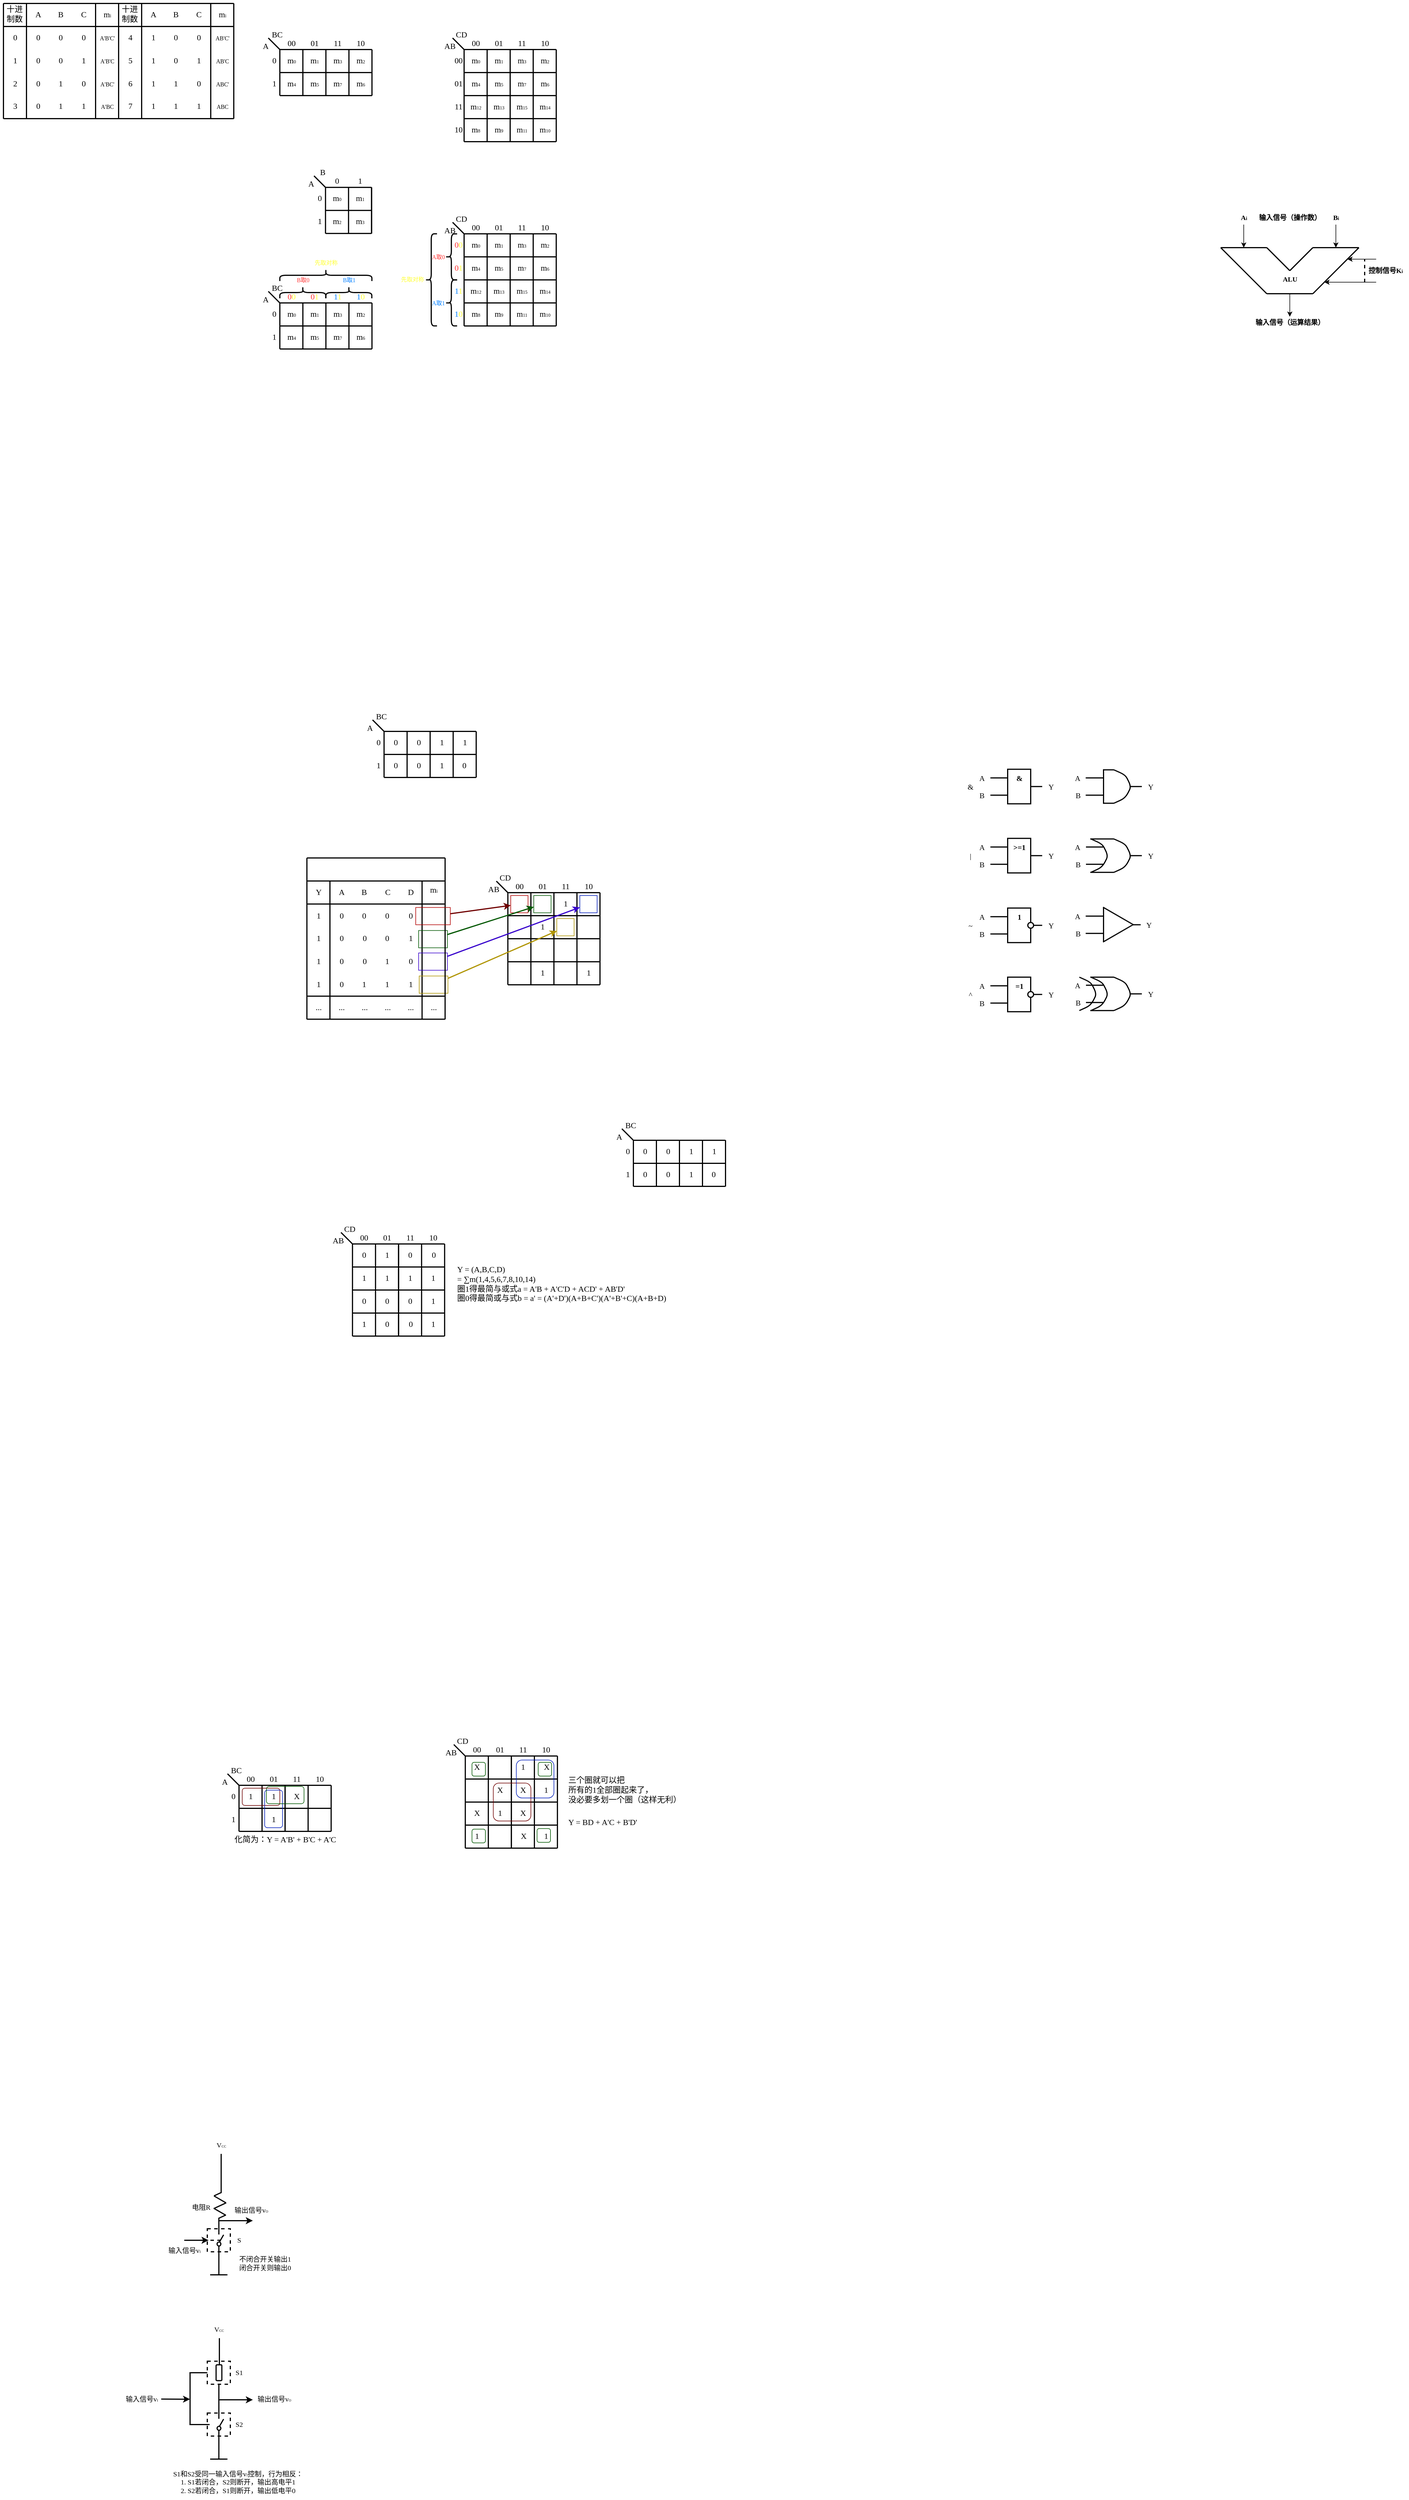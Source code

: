 <mxfile>
    <diagram id="m_cHj5N8Y8HcQLpZVMFY" name="第 1 页">
        <mxGraphModel dx="419" dy="305" grid="1" gridSize="10" guides="1" tooltips="1" connect="1" arrows="1" fold="1" page="1" pageScale="1" pageWidth="50000" pageHeight="50000" math="0" shadow="0">
            <root>
                <mxCell id="0"/>
                <mxCell id="1" parent="0"/>
                <mxCell id="3" value="" style="endArrow=none;html=1;fontFamily=Comic Sans MS;fontSize=14;strokeWidth=2;" parent="1" edge="1">
                    <mxGeometry width="50" height="50" relative="1" as="geometry">
                        <mxPoint x="926" y="776" as="sourcePoint"/>
                        <mxPoint x="1126" y="776" as="targetPoint"/>
                    </mxGeometry>
                </mxCell>
                <mxCell id="4" value="" style="endArrow=none;html=1;fontFamily=Comic Sans MS;fontSize=14;strokeWidth=2;" parent="1" edge="1">
                    <mxGeometry width="50" height="50" relative="1" as="geometry">
                        <mxPoint x="926" y="776" as="sourcePoint"/>
                        <mxPoint x="926" y="976" as="targetPoint"/>
                    </mxGeometry>
                </mxCell>
                <mxCell id="5" value="" style="endArrow=none;html=1;fontFamily=Comic Sans MS;fontSize=14;strokeWidth=2;" parent="1" edge="1">
                    <mxGeometry width="50" height="50" relative="1" as="geometry">
                        <mxPoint x="1086" y="776" as="sourcePoint"/>
                        <mxPoint x="1086" y="976" as="targetPoint"/>
                    </mxGeometry>
                </mxCell>
                <mxCell id="6" value="" style="endArrow=none;html=1;fontFamily=Comic Sans MS;fontSize=14;strokeWidth=2;" parent="1" edge="1">
                    <mxGeometry width="50" height="50" relative="1" as="geometry">
                        <mxPoint x="926" y="976" as="sourcePoint"/>
                        <mxPoint x="1126" y="976" as="targetPoint"/>
                    </mxGeometry>
                </mxCell>
                <mxCell id="7" value="" style="endArrow=none;html=1;fontFamily=Comic Sans MS;fontSize=14;strokeWidth=2;" parent="1" edge="1">
                    <mxGeometry width="50" height="50" relative="1" as="geometry">
                        <mxPoint x="926" y="816" as="sourcePoint"/>
                        <mxPoint x="1126" y="816" as="targetPoint"/>
                    </mxGeometry>
                </mxCell>
                <mxCell id="8" value="" style="endArrow=none;html=1;fontFamily=Comic Sans MS;fontSize=14;strokeWidth=2;" parent="1" edge="1">
                    <mxGeometry width="50" height="50" relative="1" as="geometry">
                        <mxPoint x="966" y="776" as="sourcePoint"/>
                        <mxPoint x="966" y="976" as="targetPoint"/>
                    </mxGeometry>
                </mxCell>
                <mxCell id="9" value="" style="endArrow=none;html=1;fontFamily=Comic Sans MS;fontSize=14;strokeWidth=2;" parent="1" edge="1">
                    <mxGeometry width="50" height="50" relative="1" as="geometry">
                        <mxPoint x="1126" y="776" as="sourcePoint"/>
                        <mxPoint x="1126" y="976" as="targetPoint"/>
                    </mxGeometry>
                </mxCell>
                <mxCell id="10" value="A" style="text;html=1;align=center;verticalAlign=middle;resizable=0;points=[];autosize=1;strokeColor=none;fillColor=none;fontFamily=Comic Sans MS;fontSize=14;strokeWidth=2;" parent="1" vertex="1">
                    <mxGeometry x="971" y="781" width="30" height="30" as="geometry"/>
                </mxCell>
                <mxCell id="11" value="B" style="text;html=1;align=center;verticalAlign=middle;resizable=0;points=[];autosize=1;strokeColor=none;fillColor=none;fontFamily=Comic Sans MS;fontSize=14;strokeWidth=2;" parent="1" vertex="1">
                    <mxGeometry x="1010" y="781" width="30" height="30" as="geometry"/>
                </mxCell>
                <mxCell id="12" value="十进&lt;br style=&quot;font-size: 14px;&quot;&gt;制数" style="text;html=1;align=center;verticalAlign=middle;resizable=0;points=[];autosize=1;strokeColor=none;fillColor=none;fontFamily=Comic Sans MS;fontSize=14;strokeWidth=2;" parent="1" vertex="1">
                    <mxGeometry x="920" y="770" width="50" height="50" as="geometry"/>
                </mxCell>
                <mxCell id="13" value="m&lt;font style=&quot;font-size: 8px;&quot;&gt;i&lt;/font&gt;" style="text;html=1;align=center;verticalAlign=middle;resizable=0;points=[];autosize=1;strokeColor=none;fillColor=none;fontFamily=Comic Sans MS;fontSize=14;strokeWidth=2;" parent="1" vertex="1">
                    <mxGeometry x="1086" y="781" width="40" height="30" as="geometry"/>
                </mxCell>
                <mxCell id="14" value="0" style="text;html=1;align=center;verticalAlign=middle;resizable=0;points=[];autosize=1;strokeColor=none;fillColor=none;fontSize=14;fontFamily=Comic Sans MS;" parent="1" vertex="1">
                    <mxGeometry x="931" y="821" width="30" height="30" as="geometry"/>
                </mxCell>
                <mxCell id="15" value="1" style="text;html=1;align=center;verticalAlign=middle;resizable=0;points=[];autosize=1;strokeColor=none;fillColor=none;fontSize=14;fontFamily=Comic Sans MS;" parent="1" vertex="1">
                    <mxGeometry x="931" y="861" width="30" height="30" as="geometry"/>
                </mxCell>
                <mxCell id="16" value="2" style="text;html=1;align=center;verticalAlign=middle;resizable=0;points=[];autosize=1;strokeColor=none;fillColor=none;fontSize=14;fontFamily=Comic Sans MS;" parent="1" vertex="1">
                    <mxGeometry x="931" y="901" width="30" height="30" as="geometry"/>
                </mxCell>
                <mxCell id="17" value="3" style="text;html=1;align=center;verticalAlign=middle;resizable=0;points=[];autosize=1;strokeColor=none;fillColor=none;fontSize=14;fontFamily=Comic Sans MS;" parent="1" vertex="1">
                    <mxGeometry x="931" y="940" width="30" height="30" as="geometry"/>
                </mxCell>
                <mxCell id="18" value="0" style="text;html=1;align=center;verticalAlign=middle;resizable=0;points=[];autosize=1;strokeColor=none;fillColor=none;fontSize=14;fontFamily=Comic Sans MS;" parent="1" vertex="1">
                    <mxGeometry x="971" y="821" width="30" height="30" as="geometry"/>
                </mxCell>
                <mxCell id="19" value="0" style="text;html=1;align=center;verticalAlign=middle;resizable=0;points=[];autosize=1;strokeColor=none;fillColor=none;fontSize=14;fontFamily=Comic Sans MS;" parent="1" vertex="1">
                    <mxGeometry x="1010" y="821" width="30" height="30" as="geometry"/>
                </mxCell>
                <mxCell id="20" value="0" style="text;html=1;align=center;verticalAlign=middle;resizable=0;points=[];autosize=1;strokeColor=none;fillColor=none;fontSize=14;fontFamily=Comic Sans MS;" parent="1" vertex="1">
                    <mxGeometry x="971" y="861" width="30" height="30" as="geometry"/>
                </mxCell>
                <mxCell id="21" value="0" style="text;html=1;align=center;verticalAlign=middle;resizable=0;points=[];autosize=1;strokeColor=none;fillColor=none;fontSize=14;fontFamily=Comic Sans MS;" parent="1" vertex="1">
                    <mxGeometry x="1010" y="861" width="30" height="30" as="geometry"/>
                </mxCell>
                <mxCell id="22" value="1" style="text;html=1;align=center;verticalAlign=middle;resizable=0;points=[];autosize=1;strokeColor=none;fillColor=none;fontSize=14;fontFamily=Comic Sans MS;" parent="1" vertex="1">
                    <mxGeometry x="1010" y="901" width="30" height="30" as="geometry"/>
                </mxCell>
                <mxCell id="23" value="0" style="text;html=1;align=center;verticalAlign=middle;resizable=0;points=[];autosize=1;strokeColor=none;fillColor=none;fontSize=14;fontFamily=Comic Sans MS;" parent="1" vertex="1">
                    <mxGeometry x="1050" y="901" width="30" height="30" as="geometry"/>
                </mxCell>
                <mxCell id="24" value="1" style="text;html=1;align=center;verticalAlign=middle;resizable=0;points=[];autosize=1;strokeColor=none;fillColor=none;fontSize=14;fontFamily=Comic Sans MS;" parent="1" vertex="1">
                    <mxGeometry x="1050" y="940" width="30" height="30" as="geometry"/>
                </mxCell>
                <mxCell id="25" value="1" style="text;html=1;align=center;verticalAlign=middle;resizable=0;points=[];autosize=1;strokeColor=none;fillColor=none;fontSize=14;fontFamily=Comic Sans MS;" parent="1" vertex="1">
                    <mxGeometry x="1010" y="940" width="30" height="30" as="geometry"/>
                </mxCell>
                <mxCell id="26" value="A'B'C'" style="text;html=1;align=center;verticalAlign=middle;resizable=0;points=[];autosize=1;strokeColor=none;fillColor=none;fontSize=10;fontFamily=Comic Sans MS;" parent="1" vertex="1">
                    <mxGeometry x="1081" y="821" width="50" height="30" as="geometry"/>
                </mxCell>
                <mxCell id="27" value="A'B'C" style="text;html=1;align=center;verticalAlign=middle;resizable=0;points=[];autosize=1;strokeColor=none;fillColor=none;fontSize=10;fontFamily=Comic Sans MS;" parent="1" vertex="1">
                    <mxGeometry x="1081" y="861" width="50" height="30" as="geometry"/>
                </mxCell>
                <mxCell id="28" value="A'BC'" style="text;html=1;align=center;verticalAlign=middle;resizable=0;points=[];autosize=1;strokeColor=none;fillColor=none;fontSize=10;fontFamily=Comic Sans MS;" parent="1" vertex="1">
                    <mxGeometry x="1081" y="901" width="50" height="30" as="geometry"/>
                </mxCell>
                <mxCell id="29" value="A'BC" style="text;html=1;align=center;verticalAlign=middle;resizable=0;points=[];autosize=1;strokeColor=none;fillColor=none;fontSize=10;fontFamily=Comic Sans MS;" parent="1" vertex="1">
                    <mxGeometry x="1081" y="940" width="50" height="30" as="geometry"/>
                </mxCell>
                <mxCell id="30" value="" style="endArrow=none;html=1;fontFamily=Comic Sans MS;fontSize=14;strokeWidth=2;" parent="1" edge="1">
                    <mxGeometry width="50" height="50" relative="1" as="geometry">
                        <mxPoint x="1406" y="856" as="sourcePoint"/>
                        <mxPoint x="1406" y="936" as="targetPoint"/>
                    </mxGeometry>
                </mxCell>
                <mxCell id="31" value="" style="endArrow=none;html=1;fontFamily=Comic Sans MS;fontSize=14;strokeWidth=2;" parent="1" edge="1">
                    <mxGeometry width="50" height="50" relative="1" as="geometry">
                        <mxPoint x="1486" y="856" as="sourcePoint"/>
                        <mxPoint x="1486" y="936" as="targetPoint"/>
                    </mxGeometry>
                </mxCell>
                <mxCell id="32" value="" style="endArrow=none;html=1;fontFamily=Comic Sans MS;fontSize=14;strokeWidth=2;" parent="1" edge="1">
                    <mxGeometry width="50" height="50" relative="1" as="geometry">
                        <mxPoint x="1566" y="936" as="sourcePoint"/>
                        <mxPoint x="1406" y="936" as="targetPoint"/>
                    </mxGeometry>
                </mxCell>
                <mxCell id="33" value="" style="endArrow=none;html=1;fontFamily=Comic Sans MS;fontSize=14;strokeWidth=2;" parent="1" edge="1">
                    <mxGeometry width="50" height="50" relative="1" as="geometry">
                        <mxPoint x="1566" y="856" as="sourcePoint"/>
                        <mxPoint x="1406" y="856" as="targetPoint"/>
                    </mxGeometry>
                </mxCell>
                <mxCell id="34" value="" style="endArrow=none;html=1;fontFamily=Comic Sans MS;fontSize=14;strokeWidth=2;" parent="1" edge="1">
                    <mxGeometry width="50" height="50" relative="1" as="geometry">
                        <mxPoint x="1406" y="856" as="sourcePoint"/>
                        <mxPoint x="1386" y="836" as="targetPoint"/>
                    </mxGeometry>
                </mxCell>
                <mxCell id="35" value="A" style="text;html=1;align=center;verticalAlign=middle;resizable=0;points=[];autosize=1;strokeColor=none;fillColor=none;fontSize=14;fontFamily=Comic Sans MS;" parent="1" vertex="1">
                    <mxGeometry x="1366" y="836" width="30" height="30" as="geometry"/>
                </mxCell>
                <mxCell id="36" value="BC" style="text;html=1;align=center;verticalAlign=middle;resizable=0;points=[];autosize=1;strokeColor=none;fillColor=none;fontSize=14;fontFamily=Comic Sans MS;" parent="1" vertex="1">
                    <mxGeometry x="1381" y="816" width="40" height="30" as="geometry"/>
                </mxCell>
                <mxCell id="37" value="00" style="text;html=1;align=center;verticalAlign=middle;resizable=0;points=[];autosize=1;strokeColor=none;fillColor=none;fontSize=14;fontFamily=Comic Sans MS;" parent="1" vertex="1">
                    <mxGeometry x="1406" y="831" width="40" height="30" as="geometry"/>
                </mxCell>
                <mxCell id="38" value="01" style="text;html=1;align=center;verticalAlign=middle;resizable=0;points=[];autosize=1;strokeColor=none;fillColor=none;fontSize=14;fontFamily=Comic Sans MS;" parent="1" vertex="1">
                    <mxGeometry x="1446" y="831" width="40" height="30" as="geometry"/>
                </mxCell>
                <mxCell id="39" value="0" style="text;html=1;align=center;verticalAlign=middle;resizable=0;points=[];autosize=1;strokeColor=none;fillColor=none;fontSize=14;fontFamily=Comic Sans MS;" parent="1" vertex="1">
                    <mxGeometry x="1381" y="861" width="30" height="30" as="geometry"/>
                </mxCell>
                <mxCell id="40" value="1" style="text;html=1;align=center;verticalAlign=middle;resizable=0;points=[];autosize=1;strokeColor=none;fillColor=none;fontSize=14;fontFamily=Comic Sans MS;" parent="1" vertex="1">
                    <mxGeometry x="1381" y="901" width="30" height="30" as="geometry"/>
                </mxCell>
                <mxCell id="41" value="" style="endArrow=none;html=1;fontFamily=Comic Sans MS;fontSize=14;strokeWidth=2;" parent="1" edge="1">
                    <mxGeometry width="50" height="50" relative="1" as="geometry">
                        <mxPoint x="1566" y="896" as="sourcePoint"/>
                        <mxPoint x="1406" y="896" as="targetPoint"/>
                    </mxGeometry>
                </mxCell>
                <mxCell id="42" value="" style="endArrow=none;html=1;fontFamily=Comic Sans MS;fontSize=14;strokeWidth=2;" parent="1" edge="1">
                    <mxGeometry width="50" height="50" relative="1" as="geometry">
                        <mxPoint x="1446" y="856" as="sourcePoint"/>
                        <mxPoint x="1446" y="936" as="targetPoint"/>
                    </mxGeometry>
                </mxCell>
                <mxCell id="43" value="m&lt;font style=&quot;font-size: 8px;&quot;&gt;0&lt;/font&gt;" style="text;html=1;align=center;verticalAlign=middle;resizable=0;points=[];autosize=1;strokeColor=none;fillColor=none;fontSize=14;fontFamily=Comic Sans MS;" parent="1" vertex="1">
                    <mxGeometry x="1406" y="861" width="40" height="30" as="geometry"/>
                </mxCell>
                <mxCell id="44" value="m&lt;span style=&quot;font-size: 8px;&quot;&gt;1&lt;/span&gt;" style="text;html=1;align=center;verticalAlign=middle;resizable=0;points=[];autosize=1;strokeColor=none;fillColor=none;fontSize=14;fontFamily=Comic Sans MS;" parent="1" vertex="1">
                    <mxGeometry x="1446" y="861" width="40" height="30" as="geometry"/>
                </mxCell>
                <mxCell id="45" value="m&lt;span style=&quot;font-size: 8px;&quot;&gt;4&lt;/span&gt;" style="text;html=1;align=center;verticalAlign=middle;resizable=0;points=[];autosize=1;strokeColor=none;fillColor=none;fontSize=14;fontFamily=Comic Sans MS;" parent="1" vertex="1">
                    <mxGeometry x="1406" y="901" width="40" height="30" as="geometry"/>
                </mxCell>
                <mxCell id="46" value="m&lt;span style=&quot;font-size: 8px;&quot;&gt;5&lt;/span&gt;" style="text;html=1;align=center;verticalAlign=middle;resizable=0;points=[];autosize=1;strokeColor=none;fillColor=none;fontSize=14;fontFamily=Comic Sans MS;" parent="1" vertex="1">
                    <mxGeometry x="1446" y="901" width="40" height="30" as="geometry"/>
                </mxCell>
                <mxCell id="47" value="C" style="text;html=1;align=center;verticalAlign=middle;resizable=0;points=[];autosize=1;strokeColor=none;fillColor=none;fontFamily=Comic Sans MS;fontSize=14;strokeWidth=2;" parent="1" vertex="1">
                    <mxGeometry x="1050" y="781" width="30" height="30" as="geometry"/>
                </mxCell>
                <mxCell id="48" value="0" style="text;html=1;align=center;verticalAlign=middle;resizable=0;points=[];autosize=1;strokeColor=none;fillColor=none;fontSize=14;fontFamily=Comic Sans MS;" parent="1" vertex="1">
                    <mxGeometry x="1050" y="821" width="30" height="30" as="geometry"/>
                </mxCell>
                <mxCell id="49" value="1" style="text;html=1;align=center;verticalAlign=middle;resizable=0;points=[];autosize=1;strokeColor=none;fillColor=none;fontSize=14;fontFamily=Comic Sans MS;" parent="1" vertex="1">
                    <mxGeometry x="1050" y="861" width="30" height="30" as="geometry"/>
                </mxCell>
                <mxCell id="50" value="0" style="text;html=1;align=center;verticalAlign=middle;resizable=0;points=[];autosize=1;strokeColor=none;fillColor=none;fontSize=14;fontFamily=Comic Sans MS;" parent="1" vertex="1">
                    <mxGeometry x="971" y="901" width="30" height="30" as="geometry"/>
                </mxCell>
                <mxCell id="51" value="0" style="text;html=1;align=center;verticalAlign=middle;resizable=0;points=[];autosize=1;strokeColor=none;fillColor=none;fontSize=14;fontFamily=Comic Sans MS;" parent="1" vertex="1">
                    <mxGeometry x="971" y="940" width="30" height="30" as="geometry"/>
                </mxCell>
                <mxCell id="52" value="" style="endArrow=none;html=1;fontFamily=Comic Sans MS;fontSize=14;strokeWidth=2;" parent="1" edge="1">
                    <mxGeometry width="50" height="50" relative="1" as="geometry">
                        <mxPoint x="1126" y="776" as="sourcePoint"/>
                        <mxPoint x="1326" y="776" as="targetPoint"/>
                    </mxGeometry>
                </mxCell>
                <mxCell id="53" value="" style="endArrow=none;html=1;fontFamily=Comic Sans MS;fontSize=14;strokeWidth=2;" parent="1" edge="1">
                    <mxGeometry width="50" height="50" relative="1" as="geometry">
                        <mxPoint x="1286" y="776" as="sourcePoint"/>
                        <mxPoint x="1286" y="976" as="targetPoint"/>
                    </mxGeometry>
                </mxCell>
                <mxCell id="54" value="" style="endArrow=none;html=1;fontFamily=Comic Sans MS;fontSize=14;strokeWidth=2;" parent="1" edge="1">
                    <mxGeometry width="50" height="50" relative="1" as="geometry">
                        <mxPoint x="1126" y="976" as="sourcePoint"/>
                        <mxPoint x="1326" y="976" as="targetPoint"/>
                    </mxGeometry>
                </mxCell>
                <mxCell id="55" value="" style="endArrow=none;html=1;fontFamily=Comic Sans MS;fontSize=14;strokeWidth=2;" parent="1" edge="1">
                    <mxGeometry width="50" height="50" relative="1" as="geometry">
                        <mxPoint x="1126" y="816" as="sourcePoint"/>
                        <mxPoint x="1326" y="816" as="targetPoint"/>
                    </mxGeometry>
                </mxCell>
                <mxCell id="56" value="" style="endArrow=none;html=1;fontFamily=Comic Sans MS;fontSize=14;strokeWidth=2;" parent="1" edge="1">
                    <mxGeometry width="50" height="50" relative="1" as="geometry">
                        <mxPoint x="1166" y="776" as="sourcePoint"/>
                        <mxPoint x="1166" y="976" as="targetPoint"/>
                    </mxGeometry>
                </mxCell>
                <mxCell id="57" value="" style="endArrow=none;html=1;fontFamily=Comic Sans MS;fontSize=14;strokeWidth=2;" parent="1" edge="1">
                    <mxGeometry width="50" height="50" relative="1" as="geometry">
                        <mxPoint x="1326" y="776" as="sourcePoint"/>
                        <mxPoint x="1326" y="976" as="targetPoint"/>
                    </mxGeometry>
                </mxCell>
                <mxCell id="58" value="A" style="text;html=1;align=center;verticalAlign=middle;resizable=0;points=[];autosize=1;strokeColor=none;fillColor=none;fontFamily=Comic Sans MS;fontSize=14;strokeWidth=2;" parent="1" vertex="1">
                    <mxGeometry x="1171" y="781" width="30" height="30" as="geometry"/>
                </mxCell>
                <mxCell id="59" value="B" style="text;html=1;align=center;verticalAlign=middle;resizable=0;points=[];autosize=1;strokeColor=none;fillColor=none;fontFamily=Comic Sans MS;fontSize=14;strokeWidth=2;" parent="1" vertex="1">
                    <mxGeometry x="1210" y="781" width="30" height="30" as="geometry"/>
                </mxCell>
                <mxCell id="60" value="十进&lt;br style=&quot;font-size: 14px;&quot;&gt;制数" style="text;html=1;align=center;verticalAlign=middle;resizable=0;points=[];autosize=1;strokeColor=none;fillColor=none;fontFamily=Comic Sans MS;fontSize=14;strokeWidth=2;" parent="1" vertex="1">
                    <mxGeometry x="1120" y="770" width="50" height="50" as="geometry"/>
                </mxCell>
                <mxCell id="61" value="m&lt;font style=&quot;font-size: 8px;&quot;&gt;i&lt;/font&gt;" style="text;html=1;align=center;verticalAlign=middle;resizable=0;points=[];autosize=1;strokeColor=none;fillColor=none;fontFamily=Comic Sans MS;fontSize=14;strokeWidth=2;" parent="1" vertex="1">
                    <mxGeometry x="1286" y="781" width="40" height="30" as="geometry"/>
                </mxCell>
                <mxCell id="62" value="4" style="text;html=1;align=center;verticalAlign=middle;resizable=0;points=[];autosize=1;strokeColor=none;fillColor=none;fontSize=14;fontFamily=Comic Sans MS;" parent="1" vertex="1">
                    <mxGeometry x="1131" y="821" width="30" height="30" as="geometry"/>
                </mxCell>
                <mxCell id="63" value="5" style="text;html=1;align=center;verticalAlign=middle;resizable=0;points=[];autosize=1;strokeColor=none;fillColor=none;fontSize=14;fontFamily=Comic Sans MS;" parent="1" vertex="1">
                    <mxGeometry x="1131" y="861" width="30" height="30" as="geometry"/>
                </mxCell>
                <mxCell id="64" value="6" style="text;html=1;align=center;verticalAlign=middle;resizable=0;points=[];autosize=1;strokeColor=none;fillColor=none;fontSize=14;fontFamily=Comic Sans MS;" parent="1" vertex="1">
                    <mxGeometry x="1131" y="901" width="30" height="30" as="geometry"/>
                </mxCell>
                <mxCell id="65" value="7" style="text;html=1;align=center;verticalAlign=middle;resizable=0;points=[];autosize=1;strokeColor=none;fillColor=none;fontSize=14;fontFamily=Comic Sans MS;" parent="1" vertex="1">
                    <mxGeometry x="1131" y="940" width="30" height="30" as="geometry"/>
                </mxCell>
                <mxCell id="66" value="1" style="text;html=1;align=center;verticalAlign=middle;resizable=0;points=[];autosize=1;strokeColor=none;fillColor=none;fontSize=14;fontFamily=Comic Sans MS;" parent="1" vertex="1">
                    <mxGeometry x="1171" y="821" width="30" height="30" as="geometry"/>
                </mxCell>
                <mxCell id="67" value="0" style="text;html=1;align=center;verticalAlign=middle;resizable=0;points=[];autosize=1;strokeColor=none;fillColor=none;fontSize=14;fontFamily=Comic Sans MS;" parent="1" vertex="1">
                    <mxGeometry x="1210" y="821" width="30" height="30" as="geometry"/>
                </mxCell>
                <mxCell id="68" value="1" style="text;html=1;align=center;verticalAlign=middle;resizable=0;points=[];autosize=1;strokeColor=none;fillColor=none;fontSize=14;fontFamily=Comic Sans MS;" parent="1" vertex="1">
                    <mxGeometry x="1171" y="861" width="30" height="30" as="geometry"/>
                </mxCell>
                <mxCell id="69" value="0" style="text;html=1;align=center;verticalAlign=middle;resizable=0;points=[];autosize=1;strokeColor=none;fillColor=none;fontSize=14;fontFamily=Comic Sans MS;" parent="1" vertex="1">
                    <mxGeometry x="1210" y="861" width="30" height="30" as="geometry"/>
                </mxCell>
                <mxCell id="70" value="1" style="text;html=1;align=center;verticalAlign=middle;resizable=0;points=[];autosize=1;strokeColor=none;fillColor=none;fontSize=14;fontFamily=Comic Sans MS;" parent="1" vertex="1">
                    <mxGeometry x="1210" y="901" width="30" height="30" as="geometry"/>
                </mxCell>
                <mxCell id="71" value="0" style="text;html=1;align=center;verticalAlign=middle;resizable=0;points=[];autosize=1;strokeColor=none;fillColor=none;fontSize=14;fontFamily=Comic Sans MS;" parent="1" vertex="1">
                    <mxGeometry x="1250" y="901" width="30" height="30" as="geometry"/>
                </mxCell>
                <mxCell id="72" value="1" style="text;html=1;align=center;verticalAlign=middle;resizable=0;points=[];autosize=1;strokeColor=none;fillColor=none;fontSize=14;fontFamily=Comic Sans MS;" parent="1" vertex="1">
                    <mxGeometry x="1250" y="940" width="30" height="30" as="geometry"/>
                </mxCell>
                <mxCell id="73" value="1" style="text;html=1;align=center;verticalAlign=middle;resizable=0;points=[];autosize=1;strokeColor=none;fillColor=none;fontSize=14;fontFamily=Comic Sans MS;" parent="1" vertex="1">
                    <mxGeometry x="1210" y="940" width="30" height="30" as="geometry"/>
                </mxCell>
                <mxCell id="74" value="AB'C'" style="text;html=1;align=center;verticalAlign=middle;resizable=0;points=[];autosize=1;strokeColor=none;fillColor=none;fontSize=10;fontFamily=Comic Sans MS;" parent="1" vertex="1">
                    <mxGeometry x="1281" y="821" width="50" height="30" as="geometry"/>
                </mxCell>
                <mxCell id="75" value="AB'C" style="text;html=1;align=center;verticalAlign=middle;resizable=0;points=[];autosize=1;strokeColor=none;fillColor=none;fontSize=10;fontFamily=Comic Sans MS;" parent="1" vertex="1">
                    <mxGeometry x="1281" y="861" width="50" height="30" as="geometry"/>
                </mxCell>
                <mxCell id="76" value="ABC'" style="text;html=1;align=center;verticalAlign=middle;resizable=0;points=[];autosize=1;strokeColor=none;fillColor=none;fontSize=10;fontFamily=Comic Sans MS;" parent="1" vertex="1">
                    <mxGeometry x="1281" y="901" width="50" height="30" as="geometry"/>
                </mxCell>
                <mxCell id="77" value="ABC" style="text;html=1;align=center;verticalAlign=middle;resizable=0;points=[];autosize=1;strokeColor=none;fillColor=none;fontSize=10;fontFamily=Comic Sans MS;" parent="1" vertex="1">
                    <mxGeometry x="1286" y="940" width="40" height="30" as="geometry"/>
                </mxCell>
                <mxCell id="78" value="C" style="text;html=1;align=center;verticalAlign=middle;resizable=0;points=[];autosize=1;strokeColor=none;fillColor=none;fontFamily=Comic Sans MS;fontSize=14;strokeWidth=2;" parent="1" vertex="1">
                    <mxGeometry x="1250" y="781" width="30" height="30" as="geometry"/>
                </mxCell>
                <mxCell id="79" value="0" style="text;html=1;align=center;verticalAlign=middle;resizable=0;points=[];autosize=1;strokeColor=none;fillColor=none;fontSize=14;fontFamily=Comic Sans MS;" parent="1" vertex="1">
                    <mxGeometry x="1250" y="821" width="30" height="30" as="geometry"/>
                </mxCell>
                <mxCell id="80" value="1" style="text;html=1;align=center;verticalAlign=middle;resizable=0;points=[];autosize=1;strokeColor=none;fillColor=none;fontSize=14;fontFamily=Comic Sans MS;" parent="1" vertex="1">
                    <mxGeometry x="1250" y="861" width="30" height="30" as="geometry"/>
                </mxCell>
                <mxCell id="81" value="1" style="text;html=1;align=center;verticalAlign=middle;resizable=0;points=[];autosize=1;strokeColor=none;fillColor=none;fontSize=14;fontFamily=Comic Sans MS;" parent="1" vertex="1">
                    <mxGeometry x="1171" y="901" width="30" height="30" as="geometry"/>
                </mxCell>
                <mxCell id="82" value="1" style="text;html=1;align=center;verticalAlign=middle;resizable=0;points=[];autosize=1;strokeColor=none;fillColor=none;fontSize=14;fontFamily=Comic Sans MS;" parent="1" vertex="1">
                    <mxGeometry x="1171" y="940" width="30" height="30" as="geometry"/>
                </mxCell>
                <mxCell id="83" value="" style="endArrow=none;html=1;fontFamily=Comic Sans MS;fontSize=14;strokeWidth=2;" parent="1" edge="1">
                    <mxGeometry width="50" height="50" relative="1" as="geometry">
                        <mxPoint x="1526" y="856" as="sourcePoint"/>
                        <mxPoint x="1526" y="936" as="targetPoint"/>
                    </mxGeometry>
                </mxCell>
                <mxCell id="84" value="11" style="text;html=1;align=center;verticalAlign=middle;resizable=0;points=[];autosize=1;strokeColor=none;fillColor=none;fontSize=14;fontFamily=Comic Sans MS;" parent="1" vertex="1">
                    <mxGeometry x="1486" y="831" width="40" height="30" as="geometry"/>
                </mxCell>
                <mxCell id="85" value="" style="endArrow=none;html=1;fontFamily=Comic Sans MS;fontSize=14;strokeWidth=2;" parent="1" edge="1">
                    <mxGeometry width="50" height="50" relative="1" as="geometry">
                        <mxPoint x="1486" y="856" as="sourcePoint"/>
                        <mxPoint x="1486" y="936" as="targetPoint"/>
                    </mxGeometry>
                </mxCell>
                <mxCell id="86" value="m&lt;span style=&quot;font-size: 8px;&quot;&gt;3&lt;/span&gt;" style="text;html=1;align=center;verticalAlign=middle;resizable=0;points=[];autosize=1;strokeColor=none;fillColor=none;fontSize=14;fontFamily=Comic Sans MS;" parent="1" vertex="1">
                    <mxGeometry x="1486" y="861" width="40" height="30" as="geometry"/>
                </mxCell>
                <mxCell id="87" value="m&lt;span style=&quot;font-size: 8px;&quot;&gt;7&lt;/span&gt;" style="text;html=1;align=center;verticalAlign=middle;resizable=0;points=[];autosize=1;strokeColor=none;fillColor=none;fontSize=14;fontFamily=Comic Sans MS;" parent="1" vertex="1">
                    <mxGeometry x="1486" y="901" width="40" height="30" as="geometry"/>
                </mxCell>
                <mxCell id="88" value="" style="endArrow=none;html=1;fontFamily=Comic Sans MS;fontSize=14;strokeWidth=2;" parent="1" edge="1">
                    <mxGeometry width="50" height="50" relative="1" as="geometry">
                        <mxPoint x="1566" y="856" as="sourcePoint"/>
                        <mxPoint x="1566" y="936" as="targetPoint"/>
                    </mxGeometry>
                </mxCell>
                <mxCell id="89" value="10" style="text;html=1;align=center;verticalAlign=middle;resizable=0;points=[];autosize=1;strokeColor=none;fillColor=none;fontSize=14;fontFamily=Comic Sans MS;" parent="1" vertex="1">
                    <mxGeometry x="1526" y="831" width="40" height="30" as="geometry"/>
                </mxCell>
                <mxCell id="90" value="m&lt;span style=&quot;font-size: 8px;&quot;&gt;2&lt;/span&gt;" style="text;html=1;align=center;verticalAlign=middle;resizable=0;points=[];autosize=1;strokeColor=none;fillColor=none;fontSize=14;fontFamily=Comic Sans MS;" parent="1" vertex="1">
                    <mxGeometry x="1526" y="861" width="40" height="30" as="geometry"/>
                </mxCell>
                <mxCell id="91" value="m&lt;span style=&quot;font-size: 8px;&quot;&gt;6&lt;/span&gt;" style="text;html=1;align=center;verticalAlign=middle;resizable=0;points=[];autosize=1;strokeColor=none;fillColor=none;fontSize=14;fontFamily=Comic Sans MS;" parent="1" vertex="1">
                    <mxGeometry x="1526" y="901" width="40" height="30" as="geometry"/>
                </mxCell>
                <mxCell id="92" value="" style="endArrow=none;html=1;fontFamily=Comic Sans MS;fontSize=14;strokeWidth=2;" parent="1" edge="1">
                    <mxGeometry width="50" height="50" relative="1" as="geometry">
                        <mxPoint x="1726" y="856" as="sourcePoint"/>
                        <mxPoint x="1726" y="936" as="targetPoint"/>
                    </mxGeometry>
                </mxCell>
                <mxCell id="93" value="" style="endArrow=none;html=1;fontFamily=Comic Sans MS;fontSize=14;strokeWidth=2;" parent="1" edge="1">
                    <mxGeometry width="50" height="50" relative="1" as="geometry">
                        <mxPoint x="1806" y="856" as="sourcePoint"/>
                        <mxPoint x="1806" y="936" as="targetPoint"/>
                    </mxGeometry>
                </mxCell>
                <mxCell id="94" value="" style="endArrow=none;html=1;fontFamily=Comic Sans MS;fontSize=14;strokeWidth=2;" parent="1" edge="1">
                    <mxGeometry width="50" height="50" relative="1" as="geometry">
                        <mxPoint x="1886" y="936" as="sourcePoint"/>
                        <mxPoint x="1726" y="936" as="targetPoint"/>
                    </mxGeometry>
                </mxCell>
                <mxCell id="95" value="" style="endArrow=none;html=1;fontFamily=Comic Sans MS;fontSize=14;strokeWidth=2;" parent="1" edge="1">
                    <mxGeometry width="50" height="50" relative="1" as="geometry">
                        <mxPoint x="1886" y="856" as="sourcePoint"/>
                        <mxPoint x="1726" y="856" as="targetPoint"/>
                    </mxGeometry>
                </mxCell>
                <mxCell id="96" value="" style="endArrow=none;html=1;fontFamily=Comic Sans MS;fontSize=14;strokeWidth=2;" parent="1" edge="1">
                    <mxGeometry width="50" height="50" relative="1" as="geometry">
                        <mxPoint x="1726" y="856" as="sourcePoint"/>
                        <mxPoint x="1706" y="836" as="targetPoint"/>
                    </mxGeometry>
                </mxCell>
                <mxCell id="97" value="AB" style="text;html=1;align=center;verticalAlign=middle;resizable=0;points=[];autosize=1;strokeColor=none;fillColor=none;fontSize=14;fontFamily=Comic Sans MS;" parent="1" vertex="1">
                    <mxGeometry x="1681" y="836" width="40" height="30" as="geometry"/>
                </mxCell>
                <mxCell id="98" value="CD" style="text;html=1;align=center;verticalAlign=middle;resizable=0;points=[];autosize=1;strokeColor=none;fillColor=none;fontSize=14;fontFamily=Comic Sans MS;" parent="1" vertex="1">
                    <mxGeometry x="1701" y="816" width="40" height="30" as="geometry"/>
                </mxCell>
                <mxCell id="99" value="00" style="text;html=1;align=center;verticalAlign=middle;resizable=0;points=[];autosize=1;strokeColor=none;fillColor=none;fontSize=14;fontFamily=Comic Sans MS;" parent="1" vertex="1">
                    <mxGeometry x="1726" y="831" width="40" height="30" as="geometry"/>
                </mxCell>
                <mxCell id="100" value="01" style="text;html=1;align=center;verticalAlign=middle;resizable=0;points=[];autosize=1;strokeColor=none;fillColor=none;fontSize=14;fontFamily=Comic Sans MS;" parent="1" vertex="1">
                    <mxGeometry x="1766" y="831" width="40" height="30" as="geometry"/>
                </mxCell>
                <mxCell id="101" value="00" style="text;html=1;align=center;verticalAlign=middle;resizable=0;points=[];autosize=1;strokeColor=none;fillColor=none;fontSize=14;fontFamily=Comic Sans MS;" parent="1" vertex="1">
                    <mxGeometry x="1696" y="861" width="40" height="30" as="geometry"/>
                </mxCell>
                <mxCell id="102" value="01" style="text;html=1;align=center;verticalAlign=middle;resizable=0;points=[];autosize=1;strokeColor=none;fillColor=none;fontSize=14;fontFamily=Comic Sans MS;" parent="1" vertex="1">
                    <mxGeometry x="1696" y="901" width="40" height="30" as="geometry"/>
                </mxCell>
                <mxCell id="103" value="" style="endArrow=none;html=1;fontFamily=Comic Sans MS;fontSize=14;strokeWidth=2;" parent="1" edge="1">
                    <mxGeometry width="50" height="50" relative="1" as="geometry">
                        <mxPoint x="1886" y="896" as="sourcePoint"/>
                        <mxPoint x="1726" y="896" as="targetPoint"/>
                    </mxGeometry>
                </mxCell>
                <mxCell id="104" value="" style="endArrow=none;html=1;fontFamily=Comic Sans MS;fontSize=14;strokeWidth=2;" parent="1" edge="1">
                    <mxGeometry width="50" height="50" relative="1" as="geometry">
                        <mxPoint x="1766" y="856" as="sourcePoint"/>
                        <mxPoint x="1766" y="936" as="targetPoint"/>
                    </mxGeometry>
                </mxCell>
                <mxCell id="105" value="m&lt;font style=&quot;font-size: 8px;&quot;&gt;0&lt;/font&gt;" style="text;html=1;align=center;verticalAlign=middle;resizable=0;points=[];autosize=1;strokeColor=none;fillColor=none;fontSize=14;fontFamily=Comic Sans MS;" parent="1" vertex="1">
                    <mxGeometry x="1726" y="861" width="40" height="30" as="geometry"/>
                </mxCell>
                <mxCell id="106" value="m&lt;span style=&quot;font-size: 8px;&quot;&gt;1&lt;/span&gt;" style="text;html=1;align=center;verticalAlign=middle;resizable=0;points=[];autosize=1;strokeColor=none;fillColor=none;fontSize=14;fontFamily=Comic Sans MS;" parent="1" vertex="1">
                    <mxGeometry x="1766" y="861" width="40" height="30" as="geometry"/>
                </mxCell>
                <mxCell id="107" value="m&lt;span style=&quot;font-size: 8px;&quot;&gt;4&lt;/span&gt;" style="text;html=1;align=center;verticalAlign=middle;resizable=0;points=[];autosize=1;strokeColor=none;fillColor=none;fontSize=14;fontFamily=Comic Sans MS;" parent="1" vertex="1">
                    <mxGeometry x="1726" y="901" width="40" height="30" as="geometry"/>
                </mxCell>
                <mxCell id="108" value="m&lt;span style=&quot;font-size: 8px;&quot;&gt;5&lt;/span&gt;" style="text;html=1;align=center;verticalAlign=middle;resizable=0;points=[];autosize=1;strokeColor=none;fillColor=none;fontSize=14;fontFamily=Comic Sans MS;" parent="1" vertex="1">
                    <mxGeometry x="1766" y="901" width="40" height="30" as="geometry"/>
                </mxCell>
                <mxCell id="109" value="" style="endArrow=none;html=1;fontFamily=Comic Sans MS;fontSize=14;strokeWidth=2;" parent="1" edge="1">
                    <mxGeometry width="50" height="50" relative="1" as="geometry">
                        <mxPoint x="1846" y="856" as="sourcePoint"/>
                        <mxPoint x="1846" y="936" as="targetPoint"/>
                    </mxGeometry>
                </mxCell>
                <mxCell id="110" value="11" style="text;html=1;align=center;verticalAlign=middle;resizable=0;points=[];autosize=1;strokeColor=none;fillColor=none;fontSize=14;fontFamily=Comic Sans MS;" parent="1" vertex="1">
                    <mxGeometry x="1806" y="831" width="40" height="30" as="geometry"/>
                </mxCell>
                <mxCell id="111" value="" style="endArrow=none;html=1;fontFamily=Comic Sans MS;fontSize=14;strokeWidth=2;" parent="1" edge="1">
                    <mxGeometry width="50" height="50" relative="1" as="geometry">
                        <mxPoint x="1806" y="856" as="sourcePoint"/>
                        <mxPoint x="1806" y="936" as="targetPoint"/>
                    </mxGeometry>
                </mxCell>
                <mxCell id="112" value="m&lt;span style=&quot;font-size: 8px;&quot;&gt;3&lt;/span&gt;" style="text;html=1;align=center;verticalAlign=middle;resizable=0;points=[];autosize=1;strokeColor=none;fillColor=none;fontSize=14;fontFamily=Comic Sans MS;" parent="1" vertex="1">
                    <mxGeometry x="1806" y="861" width="40" height="30" as="geometry"/>
                </mxCell>
                <mxCell id="113" value="m&lt;span style=&quot;font-size: 8px;&quot;&gt;7&lt;/span&gt;" style="text;html=1;align=center;verticalAlign=middle;resizable=0;points=[];autosize=1;strokeColor=none;fillColor=none;fontSize=14;fontFamily=Comic Sans MS;" parent="1" vertex="1">
                    <mxGeometry x="1806" y="901" width="40" height="30" as="geometry"/>
                </mxCell>
                <mxCell id="114" value="" style="endArrow=none;html=1;fontFamily=Comic Sans MS;fontSize=14;strokeWidth=2;" parent="1" edge="1">
                    <mxGeometry width="50" height="50" relative="1" as="geometry">
                        <mxPoint x="1886" y="856" as="sourcePoint"/>
                        <mxPoint x="1886" y="936" as="targetPoint"/>
                    </mxGeometry>
                </mxCell>
                <mxCell id="115" value="10" style="text;html=1;align=center;verticalAlign=middle;resizable=0;points=[];autosize=1;strokeColor=none;fillColor=none;fontSize=14;fontFamily=Comic Sans MS;" parent="1" vertex="1">
                    <mxGeometry x="1846" y="831" width="40" height="30" as="geometry"/>
                </mxCell>
                <mxCell id="116" value="m&lt;span style=&quot;font-size: 8px;&quot;&gt;2&lt;/span&gt;" style="text;html=1;align=center;verticalAlign=middle;resizable=0;points=[];autosize=1;strokeColor=none;fillColor=none;fontSize=14;fontFamily=Comic Sans MS;" parent="1" vertex="1">
                    <mxGeometry x="1846" y="861" width="40" height="30" as="geometry"/>
                </mxCell>
                <mxCell id="117" value="m&lt;span style=&quot;font-size: 8px;&quot;&gt;6&lt;/span&gt;" style="text;html=1;align=center;verticalAlign=middle;resizable=0;points=[];autosize=1;strokeColor=none;fillColor=none;fontSize=14;fontFamily=Comic Sans MS;" parent="1" vertex="1">
                    <mxGeometry x="1846" y="901" width="40" height="30" as="geometry"/>
                </mxCell>
                <mxCell id="118" value="" style="endArrow=none;html=1;fontFamily=Comic Sans MS;fontSize=14;strokeWidth=2;" parent="1" edge="1">
                    <mxGeometry width="50" height="50" relative="1" as="geometry">
                        <mxPoint x="1726" y="936" as="sourcePoint"/>
                        <mxPoint x="1726" y="1016" as="targetPoint"/>
                    </mxGeometry>
                </mxCell>
                <mxCell id="119" value="" style="endArrow=none;html=1;fontFamily=Comic Sans MS;fontSize=14;strokeWidth=2;" parent="1" edge="1">
                    <mxGeometry width="50" height="50" relative="1" as="geometry">
                        <mxPoint x="1806" y="936" as="sourcePoint"/>
                        <mxPoint x="1806" y="1016" as="targetPoint"/>
                    </mxGeometry>
                </mxCell>
                <mxCell id="120" value="" style="endArrow=none;html=1;fontFamily=Comic Sans MS;fontSize=14;strokeWidth=2;" parent="1" edge="1">
                    <mxGeometry width="50" height="50" relative="1" as="geometry">
                        <mxPoint x="1886" y="1016" as="sourcePoint"/>
                        <mxPoint x="1726" y="1016" as="targetPoint"/>
                    </mxGeometry>
                </mxCell>
                <mxCell id="121" value="11" style="text;html=1;align=center;verticalAlign=middle;resizable=0;points=[];autosize=1;strokeColor=none;fillColor=none;fontSize=14;fontFamily=Comic Sans MS;" parent="1" vertex="1">
                    <mxGeometry x="1696" y="941" width="40" height="30" as="geometry"/>
                </mxCell>
                <mxCell id="122" value="10" style="text;html=1;align=center;verticalAlign=middle;resizable=0;points=[];autosize=1;strokeColor=none;fillColor=none;fontSize=14;fontFamily=Comic Sans MS;" parent="1" vertex="1">
                    <mxGeometry x="1696" y="981" width="40" height="30" as="geometry"/>
                </mxCell>
                <mxCell id="123" value="" style="endArrow=none;html=1;fontFamily=Comic Sans MS;fontSize=14;strokeWidth=2;" parent="1" edge="1">
                    <mxGeometry width="50" height="50" relative="1" as="geometry">
                        <mxPoint x="1886" y="976" as="sourcePoint"/>
                        <mxPoint x="1726" y="976" as="targetPoint"/>
                    </mxGeometry>
                </mxCell>
                <mxCell id="124" value="" style="endArrow=none;html=1;fontFamily=Comic Sans MS;fontSize=14;strokeWidth=2;" parent="1" edge="1">
                    <mxGeometry width="50" height="50" relative="1" as="geometry">
                        <mxPoint x="1766" y="936" as="sourcePoint"/>
                        <mxPoint x="1766" y="1016" as="targetPoint"/>
                    </mxGeometry>
                </mxCell>
                <mxCell id="125" value="m&lt;span style=&quot;font-size: 8px;&quot;&gt;12&lt;/span&gt;" style="text;html=1;align=center;verticalAlign=middle;resizable=0;points=[];autosize=1;strokeColor=none;fillColor=none;fontSize=14;fontFamily=Comic Sans MS;" parent="1" vertex="1">
                    <mxGeometry x="1726" y="941" width="40" height="30" as="geometry"/>
                </mxCell>
                <mxCell id="126" value="m&lt;span style=&quot;font-size: 8px;&quot;&gt;13&lt;/span&gt;" style="text;html=1;align=center;verticalAlign=middle;resizable=0;points=[];autosize=1;strokeColor=none;fillColor=none;fontSize=14;fontFamily=Comic Sans MS;" parent="1" vertex="1">
                    <mxGeometry x="1766" y="941" width="40" height="30" as="geometry"/>
                </mxCell>
                <mxCell id="127" value="m&lt;span style=&quot;font-size: 8px;&quot;&gt;8&lt;/span&gt;" style="text;html=1;align=center;verticalAlign=middle;resizable=0;points=[];autosize=1;strokeColor=none;fillColor=none;fontSize=14;fontFamily=Comic Sans MS;" parent="1" vertex="1">
                    <mxGeometry x="1726" y="981" width="40" height="30" as="geometry"/>
                </mxCell>
                <mxCell id="128" value="m&lt;span style=&quot;font-size: 8px;&quot;&gt;9&lt;/span&gt;" style="text;html=1;align=center;verticalAlign=middle;resizable=0;points=[];autosize=1;strokeColor=none;fillColor=none;fontSize=14;fontFamily=Comic Sans MS;" parent="1" vertex="1">
                    <mxGeometry x="1766" y="981" width="40" height="30" as="geometry"/>
                </mxCell>
                <mxCell id="129" value="" style="endArrow=none;html=1;fontFamily=Comic Sans MS;fontSize=14;strokeWidth=2;" parent="1" edge="1">
                    <mxGeometry width="50" height="50" relative="1" as="geometry">
                        <mxPoint x="1846" y="936" as="sourcePoint"/>
                        <mxPoint x="1846" y="1016" as="targetPoint"/>
                    </mxGeometry>
                </mxCell>
                <mxCell id="130" value="" style="endArrow=none;html=1;fontFamily=Comic Sans MS;fontSize=14;strokeWidth=2;" parent="1" edge="1">
                    <mxGeometry width="50" height="50" relative="1" as="geometry">
                        <mxPoint x="1806" y="936" as="sourcePoint"/>
                        <mxPoint x="1806" y="1016" as="targetPoint"/>
                    </mxGeometry>
                </mxCell>
                <mxCell id="131" value="m&lt;span style=&quot;font-size: 8px;&quot;&gt;15&lt;/span&gt;" style="text;html=1;align=center;verticalAlign=middle;resizable=0;points=[];autosize=1;strokeColor=none;fillColor=none;fontSize=14;fontFamily=Comic Sans MS;" parent="1" vertex="1">
                    <mxGeometry x="1806" y="941" width="40" height="30" as="geometry"/>
                </mxCell>
                <mxCell id="132" value="m&lt;span style=&quot;font-size: 8px;&quot;&gt;11&lt;/span&gt;" style="text;html=1;align=center;verticalAlign=middle;resizable=0;points=[];autosize=1;strokeColor=none;fillColor=none;fontSize=14;fontFamily=Comic Sans MS;" parent="1" vertex="1">
                    <mxGeometry x="1806" y="981" width="40" height="30" as="geometry"/>
                </mxCell>
                <mxCell id="133" value="" style="endArrow=none;html=1;fontFamily=Comic Sans MS;fontSize=14;strokeWidth=2;" parent="1" edge="1">
                    <mxGeometry width="50" height="50" relative="1" as="geometry">
                        <mxPoint x="1886" y="936" as="sourcePoint"/>
                        <mxPoint x="1886" y="1016" as="targetPoint"/>
                    </mxGeometry>
                </mxCell>
                <mxCell id="134" value="m&lt;span style=&quot;font-size: 8px;&quot;&gt;14&lt;/span&gt;" style="text;html=1;align=center;verticalAlign=middle;resizable=0;points=[];autosize=1;strokeColor=none;fillColor=none;fontSize=14;fontFamily=Comic Sans MS;" parent="1" vertex="1">
                    <mxGeometry x="1846" y="941" width="40" height="30" as="geometry"/>
                </mxCell>
                <mxCell id="135" value="m&lt;span style=&quot;font-size: 8px;&quot;&gt;10&lt;/span&gt;" style="text;html=1;align=center;verticalAlign=middle;resizable=0;points=[];autosize=1;strokeColor=none;fillColor=none;fontSize=14;fontFamily=Comic Sans MS;" parent="1" vertex="1">
                    <mxGeometry x="1846" y="981" width="40" height="30" as="geometry"/>
                </mxCell>
                <mxCell id="136" value="" style="endArrow=none;html=1;fontFamily=Comic Sans MS;fontSize=14;strokeWidth=2;" parent="1" edge="1">
                    <mxGeometry width="50" height="50" relative="1" as="geometry">
                        <mxPoint x="1726" y="1176" as="sourcePoint"/>
                        <mxPoint x="1726" y="1256" as="targetPoint"/>
                    </mxGeometry>
                </mxCell>
                <mxCell id="137" value="" style="endArrow=none;html=1;fontFamily=Comic Sans MS;fontSize=14;strokeWidth=2;" parent="1" edge="1">
                    <mxGeometry width="50" height="50" relative="1" as="geometry">
                        <mxPoint x="1806" y="1176" as="sourcePoint"/>
                        <mxPoint x="1806" y="1256" as="targetPoint"/>
                    </mxGeometry>
                </mxCell>
                <mxCell id="138" value="" style="endArrow=none;html=1;fontFamily=Comic Sans MS;fontSize=14;strokeWidth=2;" parent="1" edge="1">
                    <mxGeometry width="50" height="50" relative="1" as="geometry">
                        <mxPoint x="1886" y="1256" as="sourcePoint"/>
                        <mxPoint x="1726" y="1256" as="targetPoint"/>
                    </mxGeometry>
                </mxCell>
                <mxCell id="139" value="" style="endArrow=none;html=1;fontFamily=Comic Sans MS;fontSize=14;strokeWidth=2;" parent="1" edge="1">
                    <mxGeometry width="50" height="50" relative="1" as="geometry">
                        <mxPoint x="1886" y="1176" as="sourcePoint"/>
                        <mxPoint x="1726" y="1176" as="targetPoint"/>
                    </mxGeometry>
                </mxCell>
                <mxCell id="140" value="" style="endArrow=none;html=1;fontFamily=Comic Sans MS;fontSize=14;strokeWidth=2;" parent="1" edge="1">
                    <mxGeometry width="50" height="50" relative="1" as="geometry">
                        <mxPoint x="1726" y="1176" as="sourcePoint"/>
                        <mxPoint x="1706" y="1156" as="targetPoint"/>
                    </mxGeometry>
                </mxCell>
                <mxCell id="141" value="AB" style="text;html=1;align=center;verticalAlign=middle;resizable=0;points=[];autosize=1;strokeColor=none;fillColor=none;fontSize=14;fontFamily=Comic Sans MS;" parent="1" vertex="1">
                    <mxGeometry x="1681" y="1156" width="40" height="30" as="geometry"/>
                </mxCell>
                <mxCell id="142" value="CD" style="text;html=1;align=center;verticalAlign=middle;resizable=0;points=[];autosize=1;strokeColor=none;fillColor=none;fontSize=14;fontFamily=Comic Sans MS;" parent="1" vertex="1">
                    <mxGeometry x="1701" y="1136" width="40" height="30" as="geometry"/>
                </mxCell>
                <mxCell id="143" value="00" style="text;html=1;align=center;verticalAlign=middle;resizable=0;points=[];autosize=1;strokeColor=none;fillColor=none;fontSize=14;fontFamily=Comic Sans MS;" parent="1" vertex="1">
                    <mxGeometry x="1726" y="1151" width="40" height="30" as="geometry"/>
                </mxCell>
                <mxCell id="144" value="01" style="text;html=1;align=center;verticalAlign=middle;resizable=0;points=[];autosize=1;strokeColor=none;fillColor=none;fontSize=14;fontFamily=Comic Sans MS;" parent="1" vertex="1">
                    <mxGeometry x="1766" y="1151" width="40" height="30" as="geometry"/>
                </mxCell>
                <mxCell id="145" value="&lt;font color=&quot;#ff3333&quot;&gt;0&lt;/font&gt;&lt;font color=&quot;#ffff33&quot;&gt;0&lt;/font&gt;" style="text;html=1;align=center;verticalAlign=middle;resizable=0;points=[];autosize=1;strokeColor=none;fillColor=none;fontSize=14;fontFamily=Comic Sans MS;" parent="1" vertex="1">
                    <mxGeometry x="1696" y="1181" width="40" height="30" as="geometry"/>
                </mxCell>
                <mxCell id="146" value="&lt;font color=&quot;#ff3333&quot;&gt;0&lt;/font&gt;&lt;font color=&quot;#ffff33&quot;&gt;1&lt;/font&gt;" style="text;html=1;align=center;verticalAlign=middle;resizable=0;points=[];autosize=1;strokeColor=none;fillColor=none;fontSize=14;fontFamily=Comic Sans MS;" parent="1" vertex="1">
                    <mxGeometry x="1696" y="1221" width="40" height="30" as="geometry"/>
                </mxCell>
                <mxCell id="147" value="" style="endArrow=none;html=1;fontFamily=Comic Sans MS;fontSize=14;strokeWidth=2;" parent="1" edge="1">
                    <mxGeometry width="50" height="50" relative="1" as="geometry">
                        <mxPoint x="1886" y="1216" as="sourcePoint"/>
                        <mxPoint x="1726" y="1216" as="targetPoint"/>
                    </mxGeometry>
                </mxCell>
                <mxCell id="148" value="" style="endArrow=none;html=1;fontFamily=Comic Sans MS;fontSize=14;strokeWidth=2;" parent="1" edge="1">
                    <mxGeometry width="50" height="50" relative="1" as="geometry">
                        <mxPoint x="1766" y="1176" as="sourcePoint"/>
                        <mxPoint x="1766" y="1256" as="targetPoint"/>
                    </mxGeometry>
                </mxCell>
                <mxCell id="149" value="m&lt;font style=&quot;font-size: 8px;&quot;&gt;0&lt;/font&gt;" style="text;html=1;align=center;verticalAlign=middle;resizable=0;points=[];autosize=1;strokeColor=none;fillColor=none;fontSize=14;fontFamily=Comic Sans MS;" parent="1" vertex="1">
                    <mxGeometry x="1726" y="1181" width="40" height="30" as="geometry"/>
                </mxCell>
                <mxCell id="150" value="m&lt;span style=&quot;font-size: 8px;&quot;&gt;1&lt;/span&gt;" style="text;html=1;align=center;verticalAlign=middle;resizable=0;points=[];autosize=1;strokeColor=none;fillColor=none;fontSize=14;fontFamily=Comic Sans MS;" parent="1" vertex="1">
                    <mxGeometry x="1766" y="1181" width="40" height="30" as="geometry"/>
                </mxCell>
                <mxCell id="151" value="m&lt;span style=&quot;font-size: 8px;&quot;&gt;4&lt;/span&gt;" style="text;html=1;align=center;verticalAlign=middle;resizable=0;points=[];autosize=1;strokeColor=none;fillColor=none;fontSize=14;fontFamily=Comic Sans MS;" parent="1" vertex="1">
                    <mxGeometry x="1726" y="1221" width="40" height="30" as="geometry"/>
                </mxCell>
                <mxCell id="152" value="m&lt;span style=&quot;font-size: 8px;&quot;&gt;5&lt;/span&gt;" style="text;html=1;align=center;verticalAlign=middle;resizable=0;points=[];autosize=1;strokeColor=none;fillColor=none;fontSize=14;fontFamily=Comic Sans MS;" parent="1" vertex="1">
                    <mxGeometry x="1766" y="1221" width="40" height="30" as="geometry"/>
                </mxCell>
                <mxCell id="153" value="" style="endArrow=none;html=1;fontFamily=Comic Sans MS;fontSize=14;strokeWidth=2;" parent="1" edge="1">
                    <mxGeometry width="50" height="50" relative="1" as="geometry">
                        <mxPoint x="1846" y="1176" as="sourcePoint"/>
                        <mxPoint x="1846" y="1256" as="targetPoint"/>
                    </mxGeometry>
                </mxCell>
                <mxCell id="154" value="11" style="text;html=1;align=center;verticalAlign=middle;resizable=0;points=[];autosize=1;strokeColor=none;fillColor=none;fontSize=14;fontFamily=Comic Sans MS;" parent="1" vertex="1">
                    <mxGeometry x="1806" y="1151" width="40" height="30" as="geometry"/>
                </mxCell>
                <mxCell id="155" value="" style="endArrow=none;html=1;fontFamily=Comic Sans MS;fontSize=14;strokeWidth=2;" parent="1" edge="1">
                    <mxGeometry width="50" height="50" relative="1" as="geometry">
                        <mxPoint x="1806" y="1176" as="sourcePoint"/>
                        <mxPoint x="1806" y="1256" as="targetPoint"/>
                    </mxGeometry>
                </mxCell>
                <mxCell id="156" value="m&lt;span style=&quot;font-size: 8px;&quot;&gt;3&lt;/span&gt;" style="text;html=1;align=center;verticalAlign=middle;resizable=0;points=[];autosize=1;strokeColor=none;fillColor=none;fontSize=14;fontFamily=Comic Sans MS;" parent="1" vertex="1">
                    <mxGeometry x="1806" y="1181" width="40" height="30" as="geometry"/>
                </mxCell>
                <mxCell id="157" value="m&lt;span style=&quot;font-size: 8px;&quot;&gt;7&lt;/span&gt;" style="text;html=1;align=center;verticalAlign=middle;resizable=0;points=[];autosize=1;strokeColor=none;fillColor=none;fontSize=14;fontFamily=Comic Sans MS;" parent="1" vertex="1">
                    <mxGeometry x="1806" y="1221" width="40" height="30" as="geometry"/>
                </mxCell>
                <mxCell id="158" value="" style="endArrow=none;html=1;fontFamily=Comic Sans MS;fontSize=14;strokeWidth=2;" parent="1" edge="1">
                    <mxGeometry width="50" height="50" relative="1" as="geometry">
                        <mxPoint x="1886" y="1176" as="sourcePoint"/>
                        <mxPoint x="1886" y="1256" as="targetPoint"/>
                    </mxGeometry>
                </mxCell>
                <mxCell id="159" value="10" style="text;html=1;align=center;verticalAlign=middle;resizable=0;points=[];autosize=1;strokeColor=none;fillColor=none;fontSize=14;fontFamily=Comic Sans MS;" parent="1" vertex="1">
                    <mxGeometry x="1846" y="1151" width="40" height="30" as="geometry"/>
                </mxCell>
                <mxCell id="160" value="m&lt;span style=&quot;font-size: 8px;&quot;&gt;2&lt;/span&gt;" style="text;html=1;align=center;verticalAlign=middle;resizable=0;points=[];autosize=1;strokeColor=none;fillColor=none;fontSize=14;fontFamily=Comic Sans MS;" parent="1" vertex="1">
                    <mxGeometry x="1846" y="1181" width="40" height="30" as="geometry"/>
                </mxCell>
                <mxCell id="161" value="m&lt;span style=&quot;font-size: 8px;&quot;&gt;6&lt;/span&gt;" style="text;html=1;align=center;verticalAlign=middle;resizable=0;points=[];autosize=1;strokeColor=none;fillColor=none;fontSize=14;fontFamily=Comic Sans MS;" parent="1" vertex="1">
                    <mxGeometry x="1846" y="1221" width="40" height="30" as="geometry"/>
                </mxCell>
                <mxCell id="162" value="" style="endArrow=none;html=1;fontFamily=Comic Sans MS;fontSize=14;strokeWidth=2;" parent="1" edge="1">
                    <mxGeometry width="50" height="50" relative="1" as="geometry">
                        <mxPoint x="1726" y="1256" as="sourcePoint"/>
                        <mxPoint x="1726" y="1336" as="targetPoint"/>
                    </mxGeometry>
                </mxCell>
                <mxCell id="163" value="" style="endArrow=none;html=1;fontFamily=Comic Sans MS;fontSize=14;strokeWidth=2;" parent="1" edge="1">
                    <mxGeometry width="50" height="50" relative="1" as="geometry">
                        <mxPoint x="1806" y="1256" as="sourcePoint"/>
                        <mxPoint x="1806" y="1336" as="targetPoint"/>
                    </mxGeometry>
                </mxCell>
                <mxCell id="164" value="" style="endArrow=none;html=1;fontFamily=Comic Sans MS;fontSize=14;strokeWidth=2;" parent="1" edge="1">
                    <mxGeometry width="50" height="50" relative="1" as="geometry">
                        <mxPoint x="1886" y="1336" as="sourcePoint"/>
                        <mxPoint x="1726" y="1336" as="targetPoint"/>
                    </mxGeometry>
                </mxCell>
                <mxCell id="165" value="&lt;font color=&quot;#007fff&quot;&gt;1&lt;/font&gt;&lt;font color=&quot;#ffff33&quot;&gt;1&lt;/font&gt;" style="text;html=1;align=center;verticalAlign=middle;resizable=0;points=[];autosize=1;strokeColor=none;fillColor=none;fontSize=14;fontFamily=Comic Sans MS;" parent="1" vertex="1">
                    <mxGeometry x="1696" y="1261" width="40" height="30" as="geometry"/>
                </mxCell>
                <mxCell id="166" value="&lt;font color=&quot;#007fff&quot;&gt;1&lt;/font&gt;&lt;font color=&quot;#ffff33&quot;&gt;0&lt;/font&gt;" style="text;html=1;align=center;verticalAlign=middle;resizable=0;points=[];autosize=1;strokeColor=none;fillColor=none;fontSize=14;fontFamily=Comic Sans MS;" parent="1" vertex="1">
                    <mxGeometry x="1696" y="1301" width="40" height="30" as="geometry"/>
                </mxCell>
                <mxCell id="167" value="" style="endArrow=none;html=1;fontFamily=Comic Sans MS;fontSize=14;strokeWidth=2;" parent="1" edge="1">
                    <mxGeometry width="50" height="50" relative="1" as="geometry">
                        <mxPoint x="1886" y="1296" as="sourcePoint"/>
                        <mxPoint x="1726" y="1296" as="targetPoint"/>
                    </mxGeometry>
                </mxCell>
                <mxCell id="168" value="" style="endArrow=none;html=1;fontFamily=Comic Sans MS;fontSize=14;strokeWidth=2;" parent="1" edge="1">
                    <mxGeometry width="50" height="50" relative="1" as="geometry">
                        <mxPoint x="1766" y="1256" as="sourcePoint"/>
                        <mxPoint x="1766" y="1336" as="targetPoint"/>
                    </mxGeometry>
                </mxCell>
                <mxCell id="169" value="m&lt;span style=&quot;font-size: 8px;&quot;&gt;12&lt;/span&gt;" style="text;html=1;align=center;verticalAlign=middle;resizable=0;points=[];autosize=1;strokeColor=none;fillColor=none;fontSize=14;fontFamily=Comic Sans MS;" parent="1" vertex="1">
                    <mxGeometry x="1726" y="1261" width="40" height="30" as="geometry"/>
                </mxCell>
                <mxCell id="170" value="m&lt;span style=&quot;font-size: 8px;&quot;&gt;13&lt;/span&gt;" style="text;html=1;align=center;verticalAlign=middle;resizable=0;points=[];autosize=1;strokeColor=none;fillColor=none;fontSize=14;fontFamily=Comic Sans MS;" parent="1" vertex="1">
                    <mxGeometry x="1766" y="1261" width="40" height="30" as="geometry"/>
                </mxCell>
                <mxCell id="171" value="m&lt;span style=&quot;font-size: 8px;&quot;&gt;8&lt;/span&gt;" style="text;html=1;align=center;verticalAlign=middle;resizable=0;points=[];autosize=1;strokeColor=none;fillColor=none;fontSize=14;fontFamily=Comic Sans MS;" parent="1" vertex="1">
                    <mxGeometry x="1726" y="1301" width="40" height="30" as="geometry"/>
                </mxCell>
                <mxCell id="172" value="m&lt;span style=&quot;font-size: 8px;&quot;&gt;9&lt;/span&gt;" style="text;html=1;align=center;verticalAlign=middle;resizable=0;points=[];autosize=1;strokeColor=none;fillColor=none;fontSize=14;fontFamily=Comic Sans MS;" parent="1" vertex="1">
                    <mxGeometry x="1766" y="1301" width="40" height="30" as="geometry"/>
                </mxCell>
                <mxCell id="173" value="" style="endArrow=none;html=1;fontFamily=Comic Sans MS;fontSize=14;strokeWidth=2;" parent="1" edge="1">
                    <mxGeometry width="50" height="50" relative="1" as="geometry">
                        <mxPoint x="1846" y="1256" as="sourcePoint"/>
                        <mxPoint x="1846" y="1336" as="targetPoint"/>
                    </mxGeometry>
                </mxCell>
                <mxCell id="174" value="" style="endArrow=none;html=1;fontFamily=Comic Sans MS;fontSize=14;strokeWidth=2;" parent="1" edge="1">
                    <mxGeometry width="50" height="50" relative="1" as="geometry">
                        <mxPoint x="1806" y="1256" as="sourcePoint"/>
                        <mxPoint x="1806" y="1336" as="targetPoint"/>
                    </mxGeometry>
                </mxCell>
                <mxCell id="175" value="m&lt;span style=&quot;font-size: 8px;&quot;&gt;15&lt;/span&gt;" style="text;html=1;align=center;verticalAlign=middle;resizable=0;points=[];autosize=1;strokeColor=none;fillColor=none;fontSize=14;fontFamily=Comic Sans MS;" parent="1" vertex="1">
                    <mxGeometry x="1806" y="1261" width="40" height="30" as="geometry"/>
                </mxCell>
                <mxCell id="176" value="m&lt;span style=&quot;font-size: 8px;&quot;&gt;11&lt;/span&gt;" style="text;html=1;align=center;verticalAlign=middle;resizable=0;points=[];autosize=1;strokeColor=none;fillColor=none;fontSize=14;fontFamily=Comic Sans MS;" parent="1" vertex="1">
                    <mxGeometry x="1806" y="1301" width="40" height="30" as="geometry"/>
                </mxCell>
                <mxCell id="177" value="" style="endArrow=none;html=1;fontFamily=Comic Sans MS;fontSize=14;strokeWidth=2;" parent="1" edge="1">
                    <mxGeometry width="50" height="50" relative="1" as="geometry">
                        <mxPoint x="1886" y="1256" as="sourcePoint"/>
                        <mxPoint x="1886" y="1336" as="targetPoint"/>
                    </mxGeometry>
                </mxCell>
                <mxCell id="178" value="m&lt;span style=&quot;font-size: 8px;&quot;&gt;14&lt;/span&gt;" style="text;html=1;align=center;verticalAlign=middle;resizable=0;points=[];autosize=1;strokeColor=none;fillColor=none;fontSize=14;fontFamily=Comic Sans MS;" parent="1" vertex="1">
                    <mxGeometry x="1846" y="1261" width="40" height="30" as="geometry"/>
                </mxCell>
                <mxCell id="179" value="m&lt;span style=&quot;font-size: 8px;&quot;&gt;10&lt;/span&gt;" style="text;html=1;align=center;verticalAlign=middle;resizable=0;points=[];autosize=1;strokeColor=none;fillColor=none;fontSize=14;fontFamily=Comic Sans MS;" parent="1" vertex="1">
                    <mxGeometry x="1846" y="1301" width="40" height="30" as="geometry"/>
                </mxCell>
                <mxCell id="180" value="" style="endArrow=none;html=1;fontFamily=Comic Sans MS;fontSize=14;strokeWidth=2;" parent="1" edge="1">
                    <mxGeometry width="50" height="50" relative="1" as="geometry">
                        <mxPoint x="1485.31" y="1095.37" as="sourcePoint"/>
                        <mxPoint x="1485.31" y="1175.37" as="targetPoint"/>
                    </mxGeometry>
                </mxCell>
                <mxCell id="181" value="" style="endArrow=none;html=1;fontFamily=Comic Sans MS;fontSize=14;strokeWidth=2;" parent="1" edge="1">
                    <mxGeometry width="50" height="50" relative="1" as="geometry">
                        <mxPoint x="1565.31" y="1095.37" as="sourcePoint"/>
                        <mxPoint x="1565.31" y="1175.37" as="targetPoint"/>
                    </mxGeometry>
                </mxCell>
                <mxCell id="182" value="" style="endArrow=none;html=1;fontFamily=Comic Sans MS;fontSize=14;strokeWidth=2;" parent="1" edge="1">
                    <mxGeometry width="50" height="50" relative="1" as="geometry">
                        <mxPoint x="1485.31" y="1095.37" as="sourcePoint"/>
                        <mxPoint x="1465.31" y="1075.37" as="targetPoint"/>
                    </mxGeometry>
                </mxCell>
                <mxCell id="183" value="A" style="text;html=1;align=center;verticalAlign=middle;resizable=0;points=[];autosize=1;strokeColor=none;fillColor=none;fontSize=14;fontFamily=Comic Sans MS;" parent="1" vertex="1">
                    <mxGeometry x="1445.31" y="1075.37" width="30" height="30" as="geometry"/>
                </mxCell>
                <mxCell id="184" value="B" style="text;html=1;align=center;verticalAlign=middle;resizable=0;points=[];autosize=1;strokeColor=none;fillColor=none;fontSize=14;fontFamily=Comic Sans MS;" parent="1" vertex="1">
                    <mxGeometry x="1465.31" y="1055.37" width="30" height="30" as="geometry"/>
                </mxCell>
                <mxCell id="185" value="0" style="text;html=1;align=center;verticalAlign=middle;resizable=0;points=[];autosize=1;strokeColor=none;fillColor=none;fontSize=14;fontFamily=Comic Sans MS;" parent="1" vertex="1">
                    <mxGeometry x="1490.31" y="1070.37" width="30" height="30" as="geometry"/>
                </mxCell>
                <mxCell id="186" value="1" style="text;html=1;align=center;verticalAlign=middle;resizable=0;points=[];autosize=1;strokeColor=none;fillColor=none;fontSize=14;fontFamily=Comic Sans MS;" parent="1" vertex="1">
                    <mxGeometry x="1530.31" y="1070.37" width="30" height="30" as="geometry"/>
                </mxCell>
                <mxCell id="187" value="0" style="text;html=1;align=center;verticalAlign=middle;resizable=0;points=[];autosize=1;strokeColor=none;fillColor=none;fontSize=14;fontFamily=Comic Sans MS;" parent="1" vertex="1">
                    <mxGeometry x="1460.31" y="1100.37" width="30" height="30" as="geometry"/>
                </mxCell>
                <mxCell id="188" value="1" style="text;html=1;align=center;verticalAlign=middle;resizable=0;points=[];autosize=1;strokeColor=none;fillColor=none;fontSize=14;fontFamily=Comic Sans MS;" parent="1" vertex="1">
                    <mxGeometry x="1460.31" y="1140.37" width="30" height="30" as="geometry"/>
                </mxCell>
                <mxCell id="189" value="" style="endArrow=none;html=1;fontFamily=Comic Sans MS;fontSize=14;strokeWidth=2;" parent="1" edge="1">
                    <mxGeometry width="50" height="50" relative="1" as="geometry">
                        <mxPoint x="1525.31" y="1095.37" as="sourcePoint"/>
                        <mxPoint x="1525.31" y="1175.37" as="targetPoint"/>
                    </mxGeometry>
                </mxCell>
                <mxCell id="190" value="m&lt;font style=&quot;font-size: 8px;&quot;&gt;0&lt;/font&gt;" style="text;html=1;align=center;verticalAlign=middle;resizable=0;points=[];autosize=1;strokeColor=none;fillColor=none;fontSize=14;fontFamily=Comic Sans MS;" parent="1" vertex="1">
                    <mxGeometry x="1485.31" y="1100.37" width="40" height="30" as="geometry"/>
                </mxCell>
                <mxCell id="191" value="m&lt;span style=&quot;font-size: 8px;&quot;&gt;1&lt;/span&gt;" style="text;html=1;align=center;verticalAlign=middle;resizable=0;points=[];autosize=1;strokeColor=none;fillColor=none;fontSize=14;fontFamily=Comic Sans MS;" parent="1" vertex="1">
                    <mxGeometry x="1525.31" y="1100.37" width="40" height="30" as="geometry"/>
                </mxCell>
                <mxCell id="192" value="m&lt;span style=&quot;font-size: 8px;&quot;&gt;2&lt;/span&gt;" style="text;html=1;align=center;verticalAlign=middle;resizable=0;points=[];autosize=1;strokeColor=none;fillColor=none;fontSize=14;fontFamily=Comic Sans MS;" parent="1" vertex="1">
                    <mxGeometry x="1485.31" y="1140.37" width="40" height="30" as="geometry"/>
                </mxCell>
                <mxCell id="193" value="m&lt;span style=&quot;font-size: 8px;&quot;&gt;3&lt;/span&gt;" style="text;html=1;align=center;verticalAlign=middle;resizable=0;points=[];autosize=1;strokeColor=none;fillColor=none;fontSize=14;fontFamily=Comic Sans MS;" parent="1" vertex="1">
                    <mxGeometry x="1525.31" y="1140.37" width="40" height="30" as="geometry"/>
                </mxCell>
                <mxCell id="194" value="" style="endArrow=none;html=1;fontFamily=Comic Sans MS;fontSize=14;strokeWidth=2;" parent="1" edge="1">
                    <mxGeometry width="50" height="50" relative="1" as="geometry">
                        <mxPoint x="1565.31" y="1095.37" as="sourcePoint"/>
                        <mxPoint x="1565.31" y="1175.37" as="targetPoint"/>
                    </mxGeometry>
                </mxCell>
                <mxCell id="195" value="" style="endArrow=none;html=1;fontFamily=Comic Sans MS;fontSize=14;strokeWidth=2;" parent="1" edge="1">
                    <mxGeometry width="50" height="50" relative="1" as="geometry">
                        <mxPoint x="1565.31" y="1095.37" as="sourcePoint"/>
                        <mxPoint x="1485.31" y="1095.37" as="targetPoint"/>
                    </mxGeometry>
                </mxCell>
                <mxCell id="196" value="" style="endArrow=none;html=1;fontFamily=Comic Sans MS;fontSize=14;strokeWidth=2;" parent="1" edge="1">
                    <mxGeometry width="50" height="50" relative="1" as="geometry">
                        <mxPoint x="1565.31" y="1175.37" as="sourcePoint"/>
                        <mxPoint x="1485.31" y="1175.37" as="targetPoint"/>
                    </mxGeometry>
                </mxCell>
                <mxCell id="197" value="" style="endArrow=none;html=1;fontFamily=Comic Sans MS;fontSize=14;strokeWidth=2;" parent="1" edge="1">
                    <mxGeometry width="50" height="50" relative="1" as="geometry">
                        <mxPoint x="1565.31" y="1135.37" as="sourcePoint"/>
                        <mxPoint x="1485.31" y="1135.37" as="targetPoint"/>
                    </mxGeometry>
                </mxCell>
                <mxCell id="198" value="" style="endArrow=none;html=1;fontFamily=Comic Sans MS;fontSize=14;strokeWidth=2;" parent="1" edge="1">
                    <mxGeometry width="50" height="50" relative="1" as="geometry">
                        <mxPoint x="1406" y="1296" as="sourcePoint"/>
                        <mxPoint x="1406" y="1376" as="targetPoint"/>
                    </mxGeometry>
                </mxCell>
                <mxCell id="199" value="" style="endArrow=none;html=1;fontFamily=Comic Sans MS;fontSize=14;strokeWidth=2;" parent="1" edge="1">
                    <mxGeometry width="50" height="50" relative="1" as="geometry">
                        <mxPoint x="1486" y="1296" as="sourcePoint"/>
                        <mxPoint x="1486" y="1376" as="targetPoint"/>
                    </mxGeometry>
                </mxCell>
                <mxCell id="200" value="" style="endArrow=none;html=1;fontFamily=Comic Sans MS;fontSize=14;strokeWidth=2;" parent="1" edge="1">
                    <mxGeometry width="50" height="50" relative="1" as="geometry">
                        <mxPoint x="1406" y="1296" as="sourcePoint"/>
                        <mxPoint x="1386" y="1276" as="targetPoint"/>
                    </mxGeometry>
                </mxCell>
                <mxCell id="201" value="A" style="text;html=1;align=center;verticalAlign=middle;resizable=0;points=[];autosize=1;strokeColor=none;fillColor=none;fontSize=14;fontFamily=Comic Sans MS;" parent="1" vertex="1">
                    <mxGeometry x="1366" y="1276" width="30" height="30" as="geometry"/>
                </mxCell>
                <mxCell id="202" value="BC" style="text;html=1;align=center;verticalAlign=middle;resizable=0;points=[];autosize=1;strokeColor=none;fillColor=none;fontSize=14;fontFamily=Comic Sans MS;" parent="1" vertex="1">
                    <mxGeometry x="1381" y="1256" width="40" height="30" as="geometry"/>
                </mxCell>
                <mxCell id="203" value="&lt;font color=&quot;#ff3333&quot;&gt;0&lt;/font&gt;&lt;font color=&quot;#ffff33&quot;&gt;0&lt;/font&gt;" style="text;html=1;align=center;verticalAlign=middle;resizable=0;points=[];autosize=1;strokeColor=none;fillColor=none;fontSize=14;fontFamily=Comic Sans MS;" parent="1" vertex="1">
                    <mxGeometry x="1406" y="1271" width="40" height="30" as="geometry"/>
                </mxCell>
                <mxCell id="204" value="&lt;font color=&quot;#ff3333&quot;&gt;0&lt;/font&gt;&lt;font color=&quot;#ffff33&quot;&gt;1&lt;/font&gt;" style="text;html=1;align=center;verticalAlign=middle;resizable=0;points=[];autosize=1;strokeColor=none;fillColor=none;fontSize=14;fontFamily=Comic Sans MS;" parent="1" vertex="1">
                    <mxGeometry x="1446" y="1271" width="40" height="30" as="geometry"/>
                </mxCell>
                <mxCell id="205" value="0" style="text;html=1;align=center;verticalAlign=middle;resizable=0;points=[];autosize=1;strokeColor=none;fillColor=none;fontSize=14;fontFamily=Comic Sans MS;" parent="1" vertex="1">
                    <mxGeometry x="1381" y="1301" width="30" height="30" as="geometry"/>
                </mxCell>
                <mxCell id="206" value="1" style="text;html=1;align=center;verticalAlign=middle;resizable=0;points=[];autosize=1;strokeColor=none;fillColor=none;fontSize=14;fontFamily=Comic Sans MS;" parent="1" vertex="1">
                    <mxGeometry x="1381" y="1341" width="30" height="30" as="geometry"/>
                </mxCell>
                <mxCell id="207" value="" style="endArrow=none;html=1;fontFamily=Comic Sans MS;fontSize=14;strokeWidth=2;" parent="1" edge="1">
                    <mxGeometry width="50" height="50" relative="1" as="geometry">
                        <mxPoint x="1446" y="1296" as="sourcePoint"/>
                        <mxPoint x="1446" y="1376" as="targetPoint"/>
                    </mxGeometry>
                </mxCell>
                <mxCell id="208" value="m&lt;font style=&quot;font-size: 8px;&quot;&gt;0&lt;/font&gt;" style="text;html=1;align=center;verticalAlign=middle;resizable=0;points=[];autosize=1;strokeColor=none;fillColor=none;fontSize=14;fontFamily=Comic Sans MS;" parent="1" vertex="1">
                    <mxGeometry x="1406" y="1301" width="40" height="30" as="geometry"/>
                </mxCell>
                <mxCell id="209" value="m&lt;span style=&quot;font-size: 8px;&quot;&gt;1&lt;/span&gt;" style="text;html=1;align=center;verticalAlign=middle;resizable=0;points=[];autosize=1;strokeColor=none;fillColor=none;fontSize=14;fontFamily=Comic Sans MS;" parent="1" vertex="1">
                    <mxGeometry x="1446" y="1301" width="40" height="30" as="geometry"/>
                </mxCell>
                <mxCell id="210" value="m&lt;span style=&quot;font-size: 8px;&quot;&gt;4&lt;/span&gt;" style="text;html=1;align=center;verticalAlign=middle;resizable=0;points=[];autosize=1;strokeColor=none;fillColor=none;fontSize=14;fontFamily=Comic Sans MS;" parent="1" vertex="1">
                    <mxGeometry x="1406" y="1341" width="40" height="30" as="geometry"/>
                </mxCell>
                <mxCell id="211" value="m&lt;span style=&quot;font-size: 8px;&quot;&gt;5&lt;/span&gt;" style="text;html=1;align=center;verticalAlign=middle;resizable=0;points=[];autosize=1;strokeColor=none;fillColor=none;fontSize=14;fontFamily=Comic Sans MS;" parent="1" vertex="1">
                    <mxGeometry x="1446" y="1341" width="40" height="30" as="geometry"/>
                </mxCell>
                <mxCell id="212" value="" style="endArrow=none;html=1;fontFamily=Comic Sans MS;fontSize=14;strokeWidth=2;" parent="1" edge="1">
                    <mxGeometry width="50" height="50" relative="1" as="geometry">
                        <mxPoint x="1486" y="1296" as="sourcePoint"/>
                        <mxPoint x="1486" y="1376" as="targetPoint"/>
                    </mxGeometry>
                </mxCell>
                <mxCell id="213" value="" style="endArrow=none;html=1;fontFamily=Comic Sans MS;fontSize=14;strokeWidth=2;" parent="1" edge="1">
                    <mxGeometry width="50" height="50" relative="1" as="geometry">
                        <mxPoint x="1486" y="1296" as="sourcePoint"/>
                        <mxPoint x="1406" y="1296" as="targetPoint"/>
                    </mxGeometry>
                </mxCell>
                <mxCell id="214" value="" style="endArrow=none;html=1;fontFamily=Comic Sans MS;fontSize=14;strokeWidth=2;" parent="1" edge="1">
                    <mxGeometry width="50" height="50" relative="1" as="geometry">
                        <mxPoint x="1486" y="1376" as="sourcePoint"/>
                        <mxPoint x="1406" y="1376" as="targetPoint"/>
                    </mxGeometry>
                </mxCell>
                <mxCell id="215" value="" style="endArrow=none;html=1;fontFamily=Comic Sans MS;fontSize=14;strokeWidth=2;" parent="1" edge="1">
                    <mxGeometry width="50" height="50" relative="1" as="geometry">
                        <mxPoint x="1486" y="1336" as="sourcePoint"/>
                        <mxPoint x="1406" y="1336" as="targetPoint"/>
                    </mxGeometry>
                </mxCell>
                <mxCell id="216" value="" style="shape=curlyBracket;whiteSpace=wrap;html=1;rounded=1;labelPosition=left;verticalLabelPosition=middle;align=right;verticalAlign=middle;strokeWidth=2;fontFamily=Comic Sans MS;fontSize=10;rotation=90;" parent="1" vertex="1">
                    <mxGeometry x="1435.87" y="1238.12" width="20" height="79.75" as="geometry"/>
                </mxCell>
                <mxCell id="217" value="" style="endArrow=none;html=1;fontFamily=Comic Sans MS;fontSize=14;strokeWidth=2;" parent="1" edge="1">
                    <mxGeometry width="50" height="50" relative="1" as="geometry">
                        <mxPoint x="1566" y="1296" as="sourcePoint"/>
                        <mxPoint x="1566" y="1376" as="targetPoint"/>
                    </mxGeometry>
                </mxCell>
                <mxCell id="218" value="&lt;font color=&quot;#007fff&quot;&gt;1&lt;/font&gt;&lt;font color=&quot;#ffff33&quot;&gt;1&lt;/font&gt;" style="text;html=1;align=center;verticalAlign=middle;resizable=0;points=[];autosize=1;strokeColor=none;fillColor=none;fontSize=14;fontFamily=Comic Sans MS;" parent="1" vertex="1">
                    <mxGeometry x="1486" y="1271" width="40" height="30" as="geometry"/>
                </mxCell>
                <mxCell id="219" value="&lt;font color=&quot;#007fff&quot;&gt;1&lt;/font&gt;&lt;font color=&quot;#ffff33&quot;&gt;0&lt;/font&gt;" style="text;html=1;align=center;verticalAlign=middle;resizable=0;points=[];autosize=1;strokeColor=none;fillColor=none;fontSize=14;fontFamily=Comic Sans MS;" parent="1" vertex="1">
                    <mxGeometry x="1526" y="1271" width="40" height="30" as="geometry"/>
                </mxCell>
                <mxCell id="220" value="" style="endArrow=none;html=1;fontFamily=Comic Sans MS;fontSize=14;strokeWidth=2;" parent="1" edge="1">
                    <mxGeometry width="50" height="50" relative="1" as="geometry">
                        <mxPoint x="1526" y="1296" as="sourcePoint"/>
                        <mxPoint x="1526" y="1376" as="targetPoint"/>
                    </mxGeometry>
                </mxCell>
                <mxCell id="221" value="m&lt;span style=&quot;font-size: 8px;&quot;&gt;3&lt;br&gt;&lt;/span&gt;" style="text;html=1;align=center;verticalAlign=middle;resizable=0;points=[];autosize=1;strokeColor=none;fillColor=none;fontSize=14;fontFamily=Comic Sans MS;" parent="1" vertex="1">
                    <mxGeometry x="1486" y="1301" width="40" height="30" as="geometry"/>
                </mxCell>
                <mxCell id="222" value="m&lt;span style=&quot;font-size: 8px;&quot;&gt;2&lt;/span&gt;" style="text;html=1;align=center;verticalAlign=middle;resizable=0;points=[];autosize=1;strokeColor=none;fillColor=none;fontSize=14;fontFamily=Comic Sans MS;" parent="1" vertex="1">
                    <mxGeometry x="1526" y="1301" width="40" height="30" as="geometry"/>
                </mxCell>
                <mxCell id="223" value="m&lt;span style=&quot;font-size: 8px;&quot;&gt;7&lt;/span&gt;" style="text;html=1;align=center;verticalAlign=middle;resizable=0;points=[];autosize=1;strokeColor=none;fillColor=none;fontSize=14;fontFamily=Comic Sans MS;" parent="1" vertex="1">
                    <mxGeometry x="1486" y="1341" width="40" height="30" as="geometry"/>
                </mxCell>
                <mxCell id="224" value="m&lt;span style=&quot;font-size: 8px;&quot;&gt;6&lt;/span&gt;" style="text;html=1;align=center;verticalAlign=middle;resizable=0;points=[];autosize=1;strokeColor=none;fillColor=none;fontSize=14;fontFamily=Comic Sans MS;" parent="1" vertex="1">
                    <mxGeometry x="1526" y="1341" width="40" height="30" as="geometry"/>
                </mxCell>
                <mxCell id="225" value="" style="endArrow=none;html=1;fontFamily=Comic Sans MS;fontSize=14;strokeWidth=2;" parent="1" edge="1">
                    <mxGeometry width="50" height="50" relative="1" as="geometry">
                        <mxPoint x="1566" y="1296" as="sourcePoint"/>
                        <mxPoint x="1566" y="1376" as="targetPoint"/>
                    </mxGeometry>
                </mxCell>
                <mxCell id="226" value="" style="endArrow=none;html=1;fontFamily=Comic Sans MS;fontSize=14;strokeWidth=2;" parent="1" edge="1">
                    <mxGeometry width="50" height="50" relative="1" as="geometry">
                        <mxPoint x="1566" y="1296" as="sourcePoint"/>
                        <mxPoint x="1486" y="1296" as="targetPoint"/>
                    </mxGeometry>
                </mxCell>
                <mxCell id="227" value="" style="endArrow=none;html=1;fontFamily=Comic Sans MS;fontSize=14;strokeWidth=2;" parent="1" edge="1">
                    <mxGeometry width="50" height="50" relative="1" as="geometry">
                        <mxPoint x="1566" y="1376" as="sourcePoint"/>
                        <mxPoint x="1486" y="1376" as="targetPoint"/>
                    </mxGeometry>
                </mxCell>
                <mxCell id="228" value="" style="endArrow=none;html=1;fontFamily=Comic Sans MS;fontSize=14;strokeWidth=2;" parent="1" edge="1">
                    <mxGeometry width="50" height="50" relative="1" as="geometry">
                        <mxPoint x="1566" y="1336" as="sourcePoint"/>
                        <mxPoint x="1486" y="1336" as="targetPoint"/>
                    </mxGeometry>
                </mxCell>
                <mxCell id="229" value="&lt;font color=&quot;#ff3333&quot; style=&quot;font-size: 10px;&quot;&gt;B取0&lt;/font&gt;" style="text;html=1;align=center;verticalAlign=middle;resizable=0;points=[];autosize=1;strokeColor=none;fillColor=none;fontSize=10;fontFamily=Comic Sans MS;" parent="1" vertex="1">
                    <mxGeometry x="1421" y="1241" width="50" height="30" as="geometry"/>
                </mxCell>
                <mxCell id="230" value="" style="shape=curlyBracket;whiteSpace=wrap;html=1;rounded=1;labelPosition=left;verticalLabelPosition=middle;align=right;verticalAlign=middle;strokeWidth=2;fontFamily=Comic Sans MS;fontSize=10;rotation=90;" parent="1" vertex="1">
                    <mxGeometry x="1515.87" y="1238.12" width="20" height="79.75" as="geometry"/>
                </mxCell>
                <mxCell id="231" value="&lt;font color=&quot;#007fff&quot;&gt;B取1&lt;/font&gt;" style="text;html=1;align=center;verticalAlign=middle;resizable=0;points=[];autosize=1;strokeColor=none;fillColor=none;fontSize=10;fontFamily=Comic Sans MS;" parent="1" vertex="1">
                    <mxGeometry x="1505.87" y="1241" width="40" height="30" as="geometry"/>
                </mxCell>
                <mxCell id="232" value="" style="shape=curlyBracket;whiteSpace=wrap;html=1;rounded=1;labelPosition=left;verticalLabelPosition=middle;align=right;verticalAlign=middle;strokeWidth=2;fontFamily=Comic Sans MS;fontSize=10;rotation=90;" parent="1" vertex="1">
                    <mxGeometry x="1475.93" y="1168.06" width="20" height="159.87" as="geometry"/>
                </mxCell>
                <mxCell id="233" value="&lt;font color=&quot;#ffff33&quot;&gt;先取对称&lt;/font&gt;" style="text;html=1;align=center;verticalAlign=middle;resizable=0;points=[];autosize=1;strokeColor=none;fillColor=none;fontSize=10;fontFamily=Comic Sans MS;" parent="1" vertex="1">
                    <mxGeometry x="1455.93" y="1211" width="60" height="30" as="geometry"/>
                </mxCell>
                <mxCell id="234" value="" style="shape=curlyBracket;whiteSpace=wrap;html=1;rounded=1;labelPosition=left;verticalLabelPosition=middle;align=right;verticalAlign=middle;strokeWidth=2;fontFamily=Comic Sans MS;fontSize=10;rotation=0;" parent="1" vertex="1">
                    <mxGeometry x="1658.93" y="1176.06" width="20" height="159.87" as="geometry"/>
                </mxCell>
                <mxCell id="235" value="&lt;font color=&quot;#ffff33&quot;&gt;先取对称&lt;/font&gt;" style="text;html=1;align=center;verticalAlign=middle;resizable=0;points=[];autosize=1;strokeColor=none;fillColor=none;fontSize=10;fontFamily=Comic Sans MS;" parent="1" vertex="1">
                    <mxGeometry x="1606" y="1240" width="60" height="30" as="geometry"/>
                </mxCell>
                <mxCell id="236" value="" style="shape=curlyBracket;whiteSpace=wrap;html=1;rounded=1;labelPosition=left;verticalLabelPosition=middle;align=right;verticalAlign=middle;strokeWidth=2;fontFamily=Comic Sans MS;fontSize=10;rotation=0;" parent="1" vertex="1">
                    <mxGeometry x="1693.87" y="1176.12" width="20" height="79.75" as="geometry"/>
                </mxCell>
                <mxCell id="237" value="" style="shape=curlyBracket;whiteSpace=wrap;html=1;rounded=1;labelPosition=left;verticalLabelPosition=middle;align=right;verticalAlign=middle;strokeWidth=2;fontFamily=Comic Sans MS;fontSize=10;rotation=0;" parent="1" vertex="1">
                    <mxGeometry x="1693.87" y="1256.12" width="20" height="79.75" as="geometry"/>
                </mxCell>
                <mxCell id="238" value="&lt;font color=&quot;#ff3333&quot; style=&quot;font-size: 10px;&quot;&gt;A取0&lt;/font&gt;" style="text;html=1;align=center;verticalAlign=middle;resizable=0;points=[];autosize=1;strokeColor=none;fillColor=none;fontSize=10;fontFamily=Comic Sans MS;" parent="1" vertex="1">
                    <mxGeometry x="1656" y="1200.99" width="50" height="30" as="geometry"/>
                </mxCell>
                <mxCell id="239" value="&lt;font color=&quot;#007fff&quot;&gt;A取1&lt;/font&gt;" style="text;html=1;align=center;verticalAlign=middle;resizable=0;points=[];autosize=1;strokeColor=none;fillColor=none;fontSize=10;fontFamily=Comic Sans MS;" parent="1" vertex="1">
                    <mxGeometry x="1656" y="1280.99" width="50" height="30" as="geometry"/>
                </mxCell>
                <mxCell id="240" value="" style="endArrow=none;html=1;fontFamily=Comic Sans MS;fontSize=14;strokeWidth=2;" parent="1" edge="1">
                    <mxGeometry width="50" height="50" relative="1" as="geometry">
                        <mxPoint x="1587" y="2040" as="sourcePoint"/>
                        <mxPoint x="1587" y="2120" as="targetPoint"/>
                    </mxGeometry>
                </mxCell>
                <mxCell id="241" value="" style="endArrow=none;html=1;fontFamily=Comic Sans MS;fontSize=14;strokeWidth=2;" parent="1" edge="1">
                    <mxGeometry width="50" height="50" relative="1" as="geometry">
                        <mxPoint x="1667" y="2040" as="sourcePoint"/>
                        <mxPoint x="1667" y="2120" as="targetPoint"/>
                    </mxGeometry>
                </mxCell>
                <mxCell id="242" value="" style="endArrow=none;html=1;fontFamily=Comic Sans MS;fontSize=14;strokeWidth=2;" parent="1" edge="1">
                    <mxGeometry width="50" height="50" relative="1" as="geometry">
                        <mxPoint x="1587" y="2040" as="sourcePoint"/>
                        <mxPoint x="1567" y="2020" as="targetPoint"/>
                    </mxGeometry>
                </mxCell>
                <mxCell id="243" value="A" style="text;html=1;align=center;verticalAlign=middle;resizable=0;points=[];autosize=1;strokeColor=none;fillColor=none;fontSize=14;fontFamily=Comic Sans MS;" parent="1" vertex="1">
                    <mxGeometry x="1547" y="2020" width="30" height="30" as="geometry"/>
                </mxCell>
                <mxCell id="244" value="BC" style="text;html=1;align=center;verticalAlign=middle;resizable=0;points=[];autosize=1;strokeColor=none;fillColor=none;fontSize=14;fontFamily=Comic Sans MS;" parent="1" vertex="1">
                    <mxGeometry x="1562" y="2000" width="40" height="30" as="geometry"/>
                </mxCell>
                <mxCell id="245" value="&lt;font&gt;0&lt;/font&gt;&lt;font&gt;0&lt;/font&gt;" style="text;html=1;align=center;verticalAlign=middle;resizable=0;points=[];autosize=1;strokeColor=none;fillColor=none;fontSize=14;fontFamily=Comic Sans MS;fontColor=#FFFFFF;" parent="1" vertex="1">
                    <mxGeometry x="1587" y="2015" width="40" height="30" as="geometry"/>
                </mxCell>
                <mxCell id="246" value="&lt;font&gt;0&lt;/font&gt;&lt;font&gt;1&lt;/font&gt;" style="text;html=1;align=center;verticalAlign=middle;resizable=0;points=[];autosize=1;strokeColor=none;fillColor=none;fontSize=14;fontFamily=Comic Sans MS;fontColor=#FFFFFF;" parent="1" vertex="1">
                    <mxGeometry x="1627" y="2015" width="40" height="30" as="geometry"/>
                </mxCell>
                <mxCell id="247" value="0" style="text;html=1;align=center;verticalAlign=middle;resizable=0;points=[];autosize=1;strokeColor=none;fillColor=none;fontSize=14;fontFamily=Comic Sans MS;" parent="1" vertex="1">
                    <mxGeometry x="1562" y="2045" width="30" height="30" as="geometry"/>
                </mxCell>
                <mxCell id="248" value="1" style="text;html=1;align=center;verticalAlign=middle;resizable=0;points=[];autosize=1;strokeColor=none;fillColor=none;fontSize=14;fontFamily=Comic Sans MS;" parent="1" vertex="1">
                    <mxGeometry x="1562" y="2085" width="30" height="30" as="geometry"/>
                </mxCell>
                <mxCell id="249" value="" style="endArrow=none;html=1;fontFamily=Comic Sans MS;fontSize=14;strokeWidth=2;" parent="1" edge="1">
                    <mxGeometry width="50" height="50" relative="1" as="geometry">
                        <mxPoint x="1627" y="2040" as="sourcePoint"/>
                        <mxPoint x="1627" y="2120" as="targetPoint"/>
                    </mxGeometry>
                </mxCell>
                <mxCell id="250" value="" style="endArrow=none;html=1;fontFamily=Comic Sans MS;fontSize=14;strokeWidth=2;" parent="1" edge="1">
                    <mxGeometry width="50" height="50" relative="1" as="geometry">
                        <mxPoint x="1667" y="2040" as="sourcePoint"/>
                        <mxPoint x="1667" y="2120" as="targetPoint"/>
                    </mxGeometry>
                </mxCell>
                <mxCell id="251" value="" style="endArrow=none;html=1;fontFamily=Comic Sans MS;fontSize=14;strokeWidth=2;" parent="1" edge="1">
                    <mxGeometry width="50" height="50" relative="1" as="geometry">
                        <mxPoint x="1667" y="2040" as="sourcePoint"/>
                        <mxPoint x="1587" y="2040" as="targetPoint"/>
                    </mxGeometry>
                </mxCell>
                <mxCell id="252" value="" style="endArrow=none;html=1;fontFamily=Comic Sans MS;fontSize=14;strokeWidth=2;" parent="1" edge="1">
                    <mxGeometry width="50" height="50" relative="1" as="geometry">
                        <mxPoint x="1667" y="2120" as="sourcePoint"/>
                        <mxPoint x="1587" y="2120" as="targetPoint"/>
                    </mxGeometry>
                </mxCell>
                <mxCell id="253" value="" style="endArrow=none;html=1;fontFamily=Comic Sans MS;fontSize=14;strokeWidth=2;" parent="1" edge="1">
                    <mxGeometry width="50" height="50" relative="1" as="geometry">
                        <mxPoint x="1667" y="2080" as="sourcePoint"/>
                        <mxPoint x="1587" y="2080" as="targetPoint"/>
                    </mxGeometry>
                </mxCell>
                <mxCell id="254" value="" style="endArrow=none;html=1;fontFamily=Comic Sans MS;fontSize=14;strokeWidth=2;" parent="1" edge="1">
                    <mxGeometry width="50" height="50" relative="1" as="geometry">
                        <mxPoint x="1747" y="2040" as="sourcePoint"/>
                        <mxPoint x="1747" y="2120" as="targetPoint"/>
                    </mxGeometry>
                </mxCell>
                <mxCell id="255" value="&lt;font&gt;1&lt;/font&gt;&lt;font&gt;1&lt;/font&gt;" style="text;html=1;align=center;verticalAlign=middle;resizable=0;points=[];autosize=1;strokeColor=none;fillColor=none;fontSize=14;fontFamily=Comic Sans MS;fontColor=#FFFFFF;" parent="1" vertex="1">
                    <mxGeometry x="1667" y="2015" width="40" height="30" as="geometry"/>
                </mxCell>
                <mxCell id="256" value="&lt;font&gt;1&lt;/font&gt;&lt;font&gt;0&lt;/font&gt;" style="text;html=1;align=center;verticalAlign=middle;resizable=0;points=[];autosize=1;strokeColor=none;fillColor=none;fontSize=14;fontFamily=Comic Sans MS;fontColor=#FFFFFF;" parent="1" vertex="1">
                    <mxGeometry x="1707" y="2015" width="40" height="30" as="geometry"/>
                </mxCell>
                <mxCell id="257" value="" style="endArrow=none;html=1;fontFamily=Comic Sans MS;fontSize=14;strokeWidth=2;" parent="1" edge="1">
                    <mxGeometry width="50" height="50" relative="1" as="geometry">
                        <mxPoint x="1707" y="2040" as="sourcePoint"/>
                        <mxPoint x="1707" y="2120" as="targetPoint"/>
                    </mxGeometry>
                </mxCell>
                <mxCell id="258" value="&lt;span style=&quot;font-size: 8px;&quot;&gt;&lt;br&gt;&lt;/span&gt;" style="text;html=1;align=center;verticalAlign=middle;resizable=0;points=[];autosize=1;strokeColor=none;fillColor=none;fontSize=14;fontFamily=Comic Sans MS;" parent="1" vertex="1">
                    <mxGeometry x="1677" y="2045" width="20" height="30" as="geometry"/>
                </mxCell>
                <mxCell id="259" value="1" style="text;html=1;align=center;verticalAlign=middle;resizable=0;points=[];autosize=1;strokeColor=none;fillColor=none;fontSize=14;fontFamily=Comic Sans MS;" parent="1" vertex="1">
                    <mxGeometry x="1712" y="2045" width="30" height="30" as="geometry"/>
                </mxCell>
                <mxCell id="260" value="1" style="text;html=1;align=center;verticalAlign=middle;resizable=0;points=[];autosize=1;strokeColor=none;fillColor=none;fontSize=14;fontFamily=Comic Sans MS;" parent="1" vertex="1">
                    <mxGeometry x="1672" y="2085" width="30" height="30" as="geometry"/>
                </mxCell>
                <mxCell id="261" value="" style="endArrow=none;html=1;fontFamily=Comic Sans MS;fontSize=14;strokeWidth=2;" parent="1" edge="1">
                    <mxGeometry width="50" height="50" relative="1" as="geometry">
                        <mxPoint x="1747" y="2040" as="sourcePoint"/>
                        <mxPoint x="1747" y="2120" as="targetPoint"/>
                    </mxGeometry>
                </mxCell>
                <mxCell id="262" value="" style="endArrow=none;html=1;fontFamily=Comic Sans MS;fontSize=14;strokeWidth=2;" parent="1" edge="1">
                    <mxGeometry width="50" height="50" relative="1" as="geometry">
                        <mxPoint x="1747" y="2040" as="sourcePoint"/>
                        <mxPoint x="1667" y="2040" as="targetPoint"/>
                    </mxGeometry>
                </mxCell>
                <mxCell id="263" value="" style="endArrow=none;html=1;fontFamily=Comic Sans MS;fontSize=14;strokeWidth=2;" parent="1" edge="1">
                    <mxGeometry width="50" height="50" relative="1" as="geometry">
                        <mxPoint x="1747" y="2120" as="sourcePoint"/>
                        <mxPoint x="1667" y="2120" as="targetPoint"/>
                    </mxGeometry>
                </mxCell>
                <mxCell id="264" value="" style="endArrow=none;html=1;fontFamily=Comic Sans MS;fontSize=14;strokeWidth=2;" parent="1" edge="1">
                    <mxGeometry width="50" height="50" relative="1" as="geometry">
                        <mxPoint x="1747" y="2080" as="sourcePoint"/>
                        <mxPoint x="1667" y="2080" as="targetPoint"/>
                    </mxGeometry>
                </mxCell>
                <mxCell id="265" value="Y = A'B + ABC&lt;br&gt;&amp;nbsp; &amp;nbsp;= A'B(C+C') + ABC&lt;br&gt;&amp;nbsp; &amp;nbsp;= A'BC + A'BC' + ABC&lt;br&gt;&amp;nbsp; &amp;nbsp;= 011 + 010 + 111" style="text;html=1;align=left;verticalAlign=middle;resizable=0;points=[];autosize=1;strokeColor=none;fillColor=none;fontSize=10;fontFamily=Comic Sans MS;fontColor=#FFFFFF;" parent="1" vertex="1">
                    <mxGeometry x="1617" y="1960" width="130" height="60" as="geometry"/>
                </mxCell>
                <mxCell id="266" value="1" style="text;html=1;align=center;verticalAlign=middle;resizable=0;points=[];autosize=1;strokeColor=none;fillColor=none;fontSize=14;fontFamily=Comic Sans MS;" parent="1" vertex="1">
                    <mxGeometry x="1672" y="2045" width="30" height="30" as="geometry"/>
                </mxCell>
                <mxCell id="267" value="" style="endArrow=none;html=1;fontFamily=Comic Sans MS;fontSize=14;strokeWidth=2;" parent="1" edge="1">
                    <mxGeometry width="50" height="50" relative="1" as="geometry">
                        <mxPoint x="1802" y="2320" as="sourcePoint"/>
                        <mxPoint x="1802" y="2400" as="targetPoint"/>
                    </mxGeometry>
                </mxCell>
                <mxCell id="268" value="" style="endArrow=none;html=1;fontFamily=Comic Sans MS;fontSize=14;strokeWidth=2;" parent="1" edge="1">
                    <mxGeometry width="50" height="50" relative="1" as="geometry">
                        <mxPoint x="1882" y="2320" as="sourcePoint"/>
                        <mxPoint x="1882" y="2400" as="targetPoint"/>
                    </mxGeometry>
                </mxCell>
                <mxCell id="269" value="" style="endArrow=none;html=1;fontFamily=Comic Sans MS;fontSize=14;strokeWidth=2;" parent="1" edge="1">
                    <mxGeometry width="50" height="50" relative="1" as="geometry">
                        <mxPoint x="1962" y="2400" as="sourcePoint"/>
                        <mxPoint x="1802" y="2400" as="targetPoint"/>
                    </mxGeometry>
                </mxCell>
                <mxCell id="270" value="" style="endArrow=none;html=1;fontFamily=Comic Sans MS;fontSize=14;strokeWidth=2;" parent="1" edge="1">
                    <mxGeometry width="50" height="50" relative="1" as="geometry">
                        <mxPoint x="1962" y="2320" as="sourcePoint"/>
                        <mxPoint x="1802" y="2320" as="targetPoint"/>
                    </mxGeometry>
                </mxCell>
                <mxCell id="271" value="" style="endArrow=none;html=1;fontFamily=Comic Sans MS;fontSize=14;strokeWidth=2;" parent="1" edge="1">
                    <mxGeometry width="50" height="50" relative="1" as="geometry">
                        <mxPoint x="1802" y="2320" as="sourcePoint"/>
                        <mxPoint x="1782" y="2300" as="targetPoint"/>
                    </mxGeometry>
                </mxCell>
                <mxCell id="272" value="AB" style="text;html=1;align=center;verticalAlign=middle;resizable=0;points=[];autosize=1;strokeColor=none;fillColor=none;fontSize=14;fontFamily=Comic Sans MS;" parent="1" vertex="1">
                    <mxGeometry x="1757" y="2300" width="40" height="30" as="geometry"/>
                </mxCell>
                <mxCell id="273" value="CD" style="text;html=1;align=center;verticalAlign=middle;resizable=0;points=[];autosize=1;strokeColor=none;fillColor=none;fontSize=14;fontFamily=Comic Sans MS;" parent="1" vertex="1">
                    <mxGeometry x="1777" y="2280" width="40" height="30" as="geometry"/>
                </mxCell>
                <mxCell id="274" value="00" style="text;html=1;align=center;verticalAlign=middle;resizable=0;points=[];autosize=1;strokeColor=none;fillColor=none;fontSize=14;fontFamily=Comic Sans MS;" parent="1" vertex="1">
                    <mxGeometry x="1802" y="2295" width="40" height="30" as="geometry"/>
                </mxCell>
                <mxCell id="275" value="01" style="text;html=1;align=center;verticalAlign=middle;resizable=0;points=[];autosize=1;strokeColor=none;fillColor=none;fontSize=14;fontFamily=Comic Sans MS;" parent="1" vertex="1">
                    <mxGeometry x="1842" y="2295" width="40" height="30" as="geometry"/>
                </mxCell>
                <mxCell id="276" value="&lt;font&gt;0&lt;/font&gt;&lt;font&gt;0&lt;/font&gt;" style="text;html=1;align=center;verticalAlign=middle;resizable=0;points=[];autosize=1;strokeColor=none;fillColor=none;fontSize=14;fontFamily=Comic Sans MS;fontColor=#FFFFFF;" parent="1" vertex="1">
                    <mxGeometry x="1772" y="2325" width="40" height="30" as="geometry"/>
                </mxCell>
                <mxCell id="277" value="&lt;font&gt;0&lt;/font&gt;&lt;font&gt;1&lt;/font&gt;" style="text;html=1;align=center;verticalAlign=middle;resizable=0;points=[];autosize=1;strokeColor=none;fillColor=none;fontSize=14;fontFamily=Comic Sans MS;fontColor=#FFFFFF;" parent="1" vertex="1">
                    <mxGeometry x="1772" y="2365" width="40" height="30" as="geometry"/>
                </mxCell>
                <mxCell id="278" value="" style="endArrow=none;html=1;fontFamily=Comic Sans MS;fontSize=14;strokeWidth=2;" parent="1" edge="1">
                    <mxGeometry width="50" height="50" relative="1" as="geometry">
                        <mxPoint x="1962" y="2360" as="sourcePoint"/>
                        <mxPoint x="1802" y="2360" as="targetPoint"/>
                    </mxGeometry>
                </mxCell>
                <mxCell id="279" value="" style="endArrow=none;html=1;fontFamily=Comic Sans MS;fontSize=14;strokeWidth=2;" parent="1" edge="1">
                    <mxGeometry width="50" height="50" relative="1" as="geometry">
                        <mxPoint x="1842" y="2320" as="sourcePoint"/>
                        <mxPoint x="1842" y="2400" as="targetPoint"/>
                    </mxGeometry>
                </mxCell>
                <mxCell id="280" value="1" style="text;html=1;align=center;verticalAlign=middle;resizable=0;points=[];autosize=1;strokeColor=#B20000;fillColor=none;fontSize=14;fontFamily=Comic Sans MS;fontColor=#ffffff;" parent="1" vertex="1">
                    <mxGeometry x="1807" y="2325" width="30" height="30" as="geometry"/>
                </mxCell>
                <mxCell id="281" value="1" style="text;html=1;align=center;verticalAlign=middle;resizable=0;points=[];autosize=1;strokeColor=#005700;fillColor=none;fontSize=14;fontFamily=Comic Sans MS;fontColor=#ffffff;" parent="1" vertex="1">
                    <mxGeometry x="1847" y="2325" width="30" height="30" as="geometry"/>
                </mxCell>
                <mxCell id="282" value="1" style="text;html=1;align=center;verticalAlign=middle;resizable=0;points=[];autosize=1;strokeColor=none;fillColor=none;fontSize=14;fontFamily=Comic Sans MS;" parent="1" vertex="1">
                    <mxGeometry x="1847" y="2365" width="30" height="30" as="geometry"/>
                </mxCell>
                <mxCell id="283" value="" style="endArrow=none;html=1;fontFamily=Comic Sans MS;fontSize=14;strokeWidth=2;" parent="1" edge="1">
                    <mxGeometry width="50" height="50" relative="1" as="geometry">
                        <mxPoint x="1922" y="2320" as="sourcePoint"/>
                        <mxPoint x="1922" y="2400" as="targetPoint"/>
                    </mxGeometry>
                </mxCell>
                <mxCell id="284" value="11" style="text;html=1;align=center;verticalAlign=middle;resizable=0;points=[];autosize=1;strokeColor=none;fillColor=none;fontSize=14;fontFamily=Comic Sans MS;" parent="1" vertex="1">
                    <mxGeometry x="1882" y="2295" width="40" height="30" as="geometry"/>
                </mxCell>
                <mxCell id="285" value="" style="endArrow=none;html=1;fontFamily=Comic Sans MS;fontSize=14;strokeWidth=2;" parent="1" edge="1">
                    <mxGeometry width="50" height="50" relative="1" as="geometry">
                        <mxPoint x="1882" y="2320" as="sourcePoint"/>
                        <mxPoint x="1882" y="2400" as="targetPoint"/>
                    </mxGeometry>
                </mxCell>
                <mxCell id="286" value="1" style="text;html=1;align=center;verticalAlign=middle;resizable=0;points=[];autosize=1;strokeColor=none;fillColor=none;fontSize=14;fontFamily=Comic Sans MS;" parent="1" vertex="1">
                    <mxGeometry x="1887" y="2325" width="30" height="30" as="geometry"/>
                </mxCell>
                <mxCell id="287" value="&lt;font color=&quot;#ffffff&quot;&gt;1&lt;/font&gt;" style="text;html=1;align=center;verticalAlign=middle;resizable=0;points=[];autosize=1;strokeColor=#B09500;fillColor=none;fontSize=14;fontFamily=Comic Sans MS;fontColor=#000000;" parent="1" vertex="1">
                    <mxGeometry x="1887" y="2365" width="30" height="30" as="geometry"/>
                </mxCell>
                <mxCell id="288" value="" style="endArrow=none;html=1;fontFamily=Comic Sans MS;fontSize=14;strokeWidth=2;" parent="1" edge="1">
                    <mxGeometry width="50" height="50" relative="1" as="geometry">
                        <mxPoint x="1962" y="2320" as="sourcePoint"/>
                        <mxPoint x="1962" y="2400" as="targetPoint"/>
                    </mxGeometry>
                </mxCell>
                <mxCell id="289" value="10" style="text;html=1;align=center;verticalAlign=middle;resizable=0;points=[];autosize=1;strokeColor=none;fillColor=none;fontSize=14;fontFamily=Comic Sans MS;" parent="1" vertex="1">
                    <mxGeometry x="1922" y="2295" width="40" height="30" as="geometry"/>
                </mxCell>
                <mxCell id="290" value="1" style="text;html=1;align=center;verticalAlign=middle;resizable=0;points=[];autosize=1;strokeColor=#001DBC;fillColor=none;fontSize=14;fontFamily=Comic Sans MS;fontColor=#ffffff;" parent="1" vertex="1">
                    <mxGeometry x="1927" y="2325" width="30" height="30" as="geometry"/>
                </mxCell>
                <mxCell id="291" value="" style="endArrow=none;html=1;fontFamily=Comic Sans MS;fontSize=14;strokeWidth=2;" parent="1" edge="1">
                    <mxGeometry width="50" height="50" relative="1" as="geometry">
                        <mxPoint x="1802" y="2400" as="sourcePoint"/>
                        <mxPoint x="1802" y="2480" as="targetPoint"/>
                    </mxGeometry>
                </mxCell>
                <mxCell id="292" value="" style="endArrow=none;html=1;fontFamily=Comic Sans MS;fontSize=14;strokeWidth=2;" parent="1" edge="1">
                    <mxGeometry width="50" height="50" relative="1" as="geometry">
                        <mxPoint x="1882" y="2400" as="sourcePoint"/>
                        <mxPoint x="1882" y="2480" as="targetPoint"/>
                    </mxGeometry>
                </mxCell>
                <mxCell id="293" value="" style="endArrow=none;html=1;fontFamily=Comic Sans MS;fontSize=14;strokeWidth=2;" parent="1" edge="1">
                    <mxGeometry width="50" height="50" relative="1" as="geometry">
                        <mxPoint x="1962" y="2480" as="sourcePoint"/>
                        <mxPoint x="1802" y="2480" as="targetPoint"/>
                    </mxGeometry>
                </mxCell>
                <mxCell id="294" value="&lt;font&gt;1&lt;/font&gt;&lt;font&gt;1&lt;/font&gt;" style="text;html=1;align=center;verticalAlign=middle;resizable=0;points=[];autosize=1;strokeColor=none;fillColor=none;fontSize=14;fontFamily=Comic Sans MS;fontColor=#FFFFFF;" parent="1" vertex="1">
                    <mxGeometry x="1772" y="2405" width="40" height="30" as="geometry"/>
                </mxCell>
                <mxCell id="295" value="&lt;font&gt;1&lt;/font&gt;&lt;font&gt;0&lt;/font&gt;" style="text;html=1;align=center;verticalAlign=middle;resizable=0;points=[];autosize=1;strokeColor=none;fillColor=none;fontSize=14;fontFamily=Comic Sans MS;fontColor=#FFFFFF;" parent="1" vertex="1">
                    <mxGeometry x="1772" y="2445" width="40" height="30" as="geometry"/>
                </mxCell>
                <mxCell id="296" value="" style="endArrow=none;html=1;fontFamily=Comic Sans MS;fontSize=14;strokeWidth=2;" parent="1" edge="1">
                    <mxGeometry width="50" height="50" relative="1" as="geometry">
                        <mxPoint x="1962" y="2440" as="sourcePoint"/>
                        <mxPoint x="1802" y="2440" as="targetPoint"/>
                    </mxGeometry>
                </mxCell>
                <mxCell id="297" value="" style="endArrow=none;html=1;fontFamily=Comic Sans MS;fontSize=14;strokeWidth=2;" parent="1" edge="1">
                    <mxGeometry width="50" height="50" relative="1" as="geometry">
                        <mxPoint x="1842" y="2400" as="sourcePoint"/>
                        <mxPoint x="1842" y="2480" as="targetPoint"/>
                    </mxGeometry>
                </mxCell>
                <mxCell id="298" value="1" style="text;html=1;align=center;verticalAlign=middle;resizable=0;points=[];autosize=1;strokeColor=none;fillColor=none;fontSize=14;fontFamily=Comic Sans MS;" parent="1" vertex="1">
                    <mxGeometry x="1847" y="2445" width="30" height="30" as="geometry"/>
                </mxCell>
                <mxCell id="299" value="" style="endArrow=none;html=1;fontFamily=Comic Sans MS;fontSize=14;strokeWidth=2;" parent="1" edge="1">
                    <mxGeometry width="50" height="50" relative="1" as="geometry">
                        <mxPoint x="1922" y="2400" as="sourcePoint"/>
                        <mxPoint x="1922" y="2480" as="targetPoint"/>
                    </mxGeometry>
                </mxCell>
                <mxCell id="300" value="" style="endArrow=none;html=1;fontFamily=Comic Sans MS;fontSize=14;strokeWidth=2;" parent="1" edge="1">
                    <mxGeometry width="50" height="50" relative="1" as="geometry">
                        <mxPoint x="1882" y="2400" as="sourcePoint"/>
                        <mxPoint x="1882" y="2480" as="targetPoint"/>
                    </mxGeometry>
                </mxCell>
                <mxCell id="301" value="" style="endArrow=none;html=1;fontFamily=Comic Sans MS;fontSize=14;strokeWidth=2;" parent="1" edge="1">
                    <mxGeometry width="50" height="50" relative="1" as="geometry">
                        <mxPoint x="1962" y="2400" as="sourcePoint"/>
                        <mxPoint x="1962" y="2480" as="targetPoint"/>
                    </mxGeometry>
                </mxCell>
                <mxCell id="302" value="1" style="text;html=1;align=center;verticalAlign=middle;resizable=0;points=[];autosize=1;strokeColor=none;fillColor=none;fontSize=14;fontFamily=Comic Sans MS;" parent="1" vertex="1">
                    <mxGeometry x="1927" y="2445" width="30" height="30" as="geometry"/>
                </mxCell>
                <mxCell id="303" value="Y = A'BD + B'D' + A'B'D&lt;br&gt;&amp;nbsp; &amp;nbsp;= A'BCD + A'BC'D + AB'CD' + AB'C'D'&amp;nbsp;+ A'B'CD' + A'B'C'D' + A'B'CD + A'B'C'D&amp;nbsp;" style="text;html=1;align=left;verticalAlign=middle;resizable=0;points=[];autosize=1;strokeColor=none;fillColor=none;fontSize=10;fontFamily=Comic Sans MS;fontColor=#FFFFFF;" parent="1" vertex="1">
                    <mxGeometry x="1507" y="2200" width="410" height="40" as="geometry"/>
                </mxCell>
                <mxCell id="304" value="" style="endArrow=none;html=1;fontFamily=Comic Sans MS;fontSize=14;strokeWidth=2;" parent="1" edge="1">
                    <mxGeometry width="50" height="50" relative="1" as="geometry">
                        <mxPoint x="1453" y="2299.74" as="sourcePoint"/>
                        <mxPoint x="1693" y="2299.74" as="targetPoint"/>
                    </mxGeometry>
                </mxCell>
                <mxCell id="305" value="" style="endArrow=none;html=1;fontFamily=Comic Sans MS;fontSize=14;strokeWidth=2;" parent="1" edge="1">
                    <mxGeometry width="50" height="50" relative="1" as="geometry">
                        <mxPoint x="1453" y="2259.74" as="sourcePoint"/>
                        <mxPoint x="1453" y="2540" as="targetPoint"/>
                    </mxGeometry>
                </mxCell>
                <mxCell id="306" value="" style="endArrow=none;html=1;fontFamily=Comic Sans MS;fontSize=14;strokeWidth=2;" parent="1" edge="1">
                    <mxGeometry width="50" height="50" relative="1" as="geometry">
                        <mxPoint x="1653" y="2299.74" as="sourcePoint"/>
                        <mxPoint x="1653" y="2539" as="targetPoint"/>
                    </mxGeometry>
                </mxCell>
                <mxCell id="307" value="" style="endArrow=none;html=1;fontFamily=Comic Sans MS;fontSize=14;strokeWidth=2;" parent="1" edge="1">
                    <mxGeometry width="50" height="50" relative="1" as="geometry">
                        <mxPoint x="1453" y="2499.74" as="sourcePoint"/>
                        <mxPoint x="1693" y="2499.74" as="targetPoint"/>
                    </mxGeometry>
                </mxCell>
                <mxCell id="308" value="" style="endArrow=none;html=1;fontFamily=Comic Sans MS;fontSize=14;strokeWidth=2;" parent="1" edge="1">
                    <mxGeometry width="50" height="50" relative="1" as="geometry">
                        <mxPoint x="1453" y="2339.74" as="sourcePoint"/>
                        <mxPoint x="1693" y="2339.74" as="targetPoint"/>
                    </mxGeometry>
                </mxCell>
                <mxCell id="309" value="" style="endArrow=none;html=1;fontFamily=Comic Sans MS;fontSize=14;strokeWidth=2;" parent="1" edge="1">
                    <mxGeometry width="50" height="50" relative="1" as="geometry">
                        <mxPoint x="1493" y="2299.74" as="sourcePoint"/>
                        <mxPoint x="1493" y="2540" as="targetPoint"/>
                    </mxGeometry>
                </mxCell>
                <mxCell id="310" value="A" style="text;html=1;align=center;verticalAlign=middle;resizable=0;points=[];autosize=1;strokeColor=none;fillColor=none;fontFamily=Comic Sans MS;fontSize=14;strokeWidth=2;" parent="1" vertex="1">
                    <mxGeometry x="1498" y="2304.74" width="30" height="30" as="geometry"/>
                </mxCell>
                <mxCell id="311" value="B" style="text;html=1;align=center;verticalAlign=middle;resizable=0;points=[];autosize=1;strokeColor=none;fillColor=none;fontFamily=Comic Sans MS;fontSize=14;strokeWidth=2;" parent="1" vertex="1">
                    <mxGeometry x="1537.31" y="2304.74" width="30" height="30" as="geometry"/>
                </mxCell>
                <mxCell id="312" value="m&lt;font style=&quot;font-size: 8px;&quot;&gt;i&lt;/font&gt;" style="text;html=1;align=center;verticalAlign=middle;resizable=0;points=[];autosize=1;strokeColor=none;fillColor=none;fontFamily=Comic Sans MS;fontSize=14;strokeWidth=2;" parent="1" vertex="1">
                    <mxGeometry x="1653" y="2300.74" width="40" height="30" as="geometry"/>
                </mxCell>
                <mxCell id="313" value="1" style="text;html=1;align=center;verticalAlign=middle;resizable=0;points=[];autosize=1;strokeColor=none;fillColor=none;fontSize=14;fontFamily=Comic Sans MS;" parent="1" vertex="1">
                    <mxGeometry x="1458" y="2345.74" width="30" height="30" as="geometry"/>
                </mxCell>
                <mxCell id="314" value="1" style="text;html=1;align=center;verticalAlign=middle;resizable=0;points=[];autosize=1;strokeColor=none;fillColor=none;fontSize=14;fontFamily=Comic Sans MS;" parent="1" vertex="1">
                    <mxGeometry x="1458" y="2384.74" width="30" height="30" as="geometry"/>
                </mxCell>
                <mxCell id="315" value="1" style="text;html=1;align=center;verticalAlign=middle;resizable=0;points=[];autosize=1;strokeColor=none;fillColor=none;fontSize=14;fontFamily=Comic Sans MS;" parent="1" vertex="1">
                    <mxGeometry x="1458" y="2424.74" width="30" height="30" as="geometry"/>
                </mxCell>
                <mxCell id="316" value="1" style="text;html=1;align=center;verticalAlign=middle;resizable=0;points=[];autosize=1;strokeColor=none;fillColor=none;fontSize=14;fontFamily=Comic Sans MS;" parent="1" vertex="1">
                    <mxGeometry x="1458" y="2464.74" width="30" height="30" as="geometry"/>
                </mxCell>
                <mxCell id="317" value="0" style="text;html=1;align=center;verticalAlign=middle;resizable=0;points=[];autosize=1;strokeColor=none;fillColor=none;fontSize=14;fontFamily=Comic Sans MS;" parent="1" vertex="1">
                    <mxGeometry x="1498" y="2345.74" width="30" height="30" as="geometry"/>
                </mxCell>
                <mxCell id="318" value="0" style="text;html=1;align=center;verticalAlign=middle;resizable=0;points=[];autosize=1;strokeColor=none;fillColor=none;fontSize=14;fontFamily=Comic Sans MS;" parent="1" vertex="1">
                    <mxGeometry x="1537.31" y="2345.74" width="30" height="30" as="geometry"/>
                </mxCell>
                <mxCell id="319" value="0" style="text;html=1;align=center;verticalAlign=middle;resizable=0;points=[];autosize=1;strokeColor=none;fillColor=none;fontSize=14;fontFamily=Comic Sans MS;" parent="1" vertex="1">
                    <mxGeometry x="1498" y="2384.74" width="30" height="30" as="geometry"/>
                </mxCell>
                <mxCell id="320" value="0" style="text;html=1;align=center;verticalAlign=middle;resizable=0;points=[];autosize=1;strokeColor=none;fillColor=none;fontSize=14;fontFamily=Comic Sans MS;" parent="1" vertex="1">
                    <mxGeometry x="1538" y="2384.74" width="30" height="30" as="geometry"/>
                </mxCell>
                <mxCell id="321" value="1" style="text;html=1;align=center;verticalAlign=middle;resizable=0;points=[];autosize=1;strokeColor=none;fillColor=none;fontSize=14;fontFamily=Comic Sans MS;" parent="1" vertex="1">
                    <mxGeometry x="1577.31" y="2424.74" width="30" height="30" as="geometry"/>
                </mxCell>
                <mxCell id="322" value="0" style="text;html=1;align=center;verticalAlign=middle;resizable=0;points=[];autosize=1;strokeColor=none;fillColor=none;fontSize=14;fontFamily=Comic Sans MS;" parent="1" vertex="1">
                    <mxGeometry x="1618" y="2424.74" width="30" height="30" as="geometry"/>
                </mxCell>
                <mxCell id="323" value="1" style="text;html=1;align=center;verticalAlign=middle;resizable=0;points=[];autosize=1;strokeColor=none;fillColor=none;fontSize=14;fontFamily=Comic Sans MS;" parent="1" vertex="1">
                    <mxGeometry x="1577.31" y="2464.74" width="30" height="30" as="geometry"/>
                </mxCell>
                <mxCell id="324" value="1" style="text;html=1;align=center;verticalAlign=middle;resizable=0;points=[];autosize=1;strokeColor=none;fillColor=none;fontSize=14;fontFamily=Comic Sans MS;" parent="1" vertex="1">
                    <mxGeometry x="1537.31" y="2464.74" width="30" height="30" as="geometry"/>
                </mxCell>
                <mxCell id="325" style="edgeStyle=none;html=1;fontSize=9;strokeWidth=2;fillColor=#008a00;strokeColor=#005700;" parent="1" source="326" target="281" edge="1">
                    <mxGeometry relative="1" as="geometry"/>
                </mxCell>
                <mxCell id="326" value="A'B'C'D&lt;br style=&quot;font-size: 8px;&quot;&gt;0001" style="text;html=1;align=center;verticalAlign=middle;resizable=0;points=[];autosize=1;strokeColor=#005700;fillColor=none;fontSize=8;fontFamily=Comic Sans MS;fontColor=#ffffff;" parent="1" vertex="1">
                    <mxGeometry x="1647" y="2385.74" width="50" height="30" as="geometry"/>
                </mxCell>
                <mxCell id="327" style="edgeStyle=none;html=1;fontSize=9;strokeWidth=2;fillColor=#6a00ff;strokeColor=#3700CC;" parent="1" source="328" target="290" edge="1">
                    <mxGeometry relative="1" as="geometry"/>
                </mxCell>
                <mxCell id="328" value="A'B'CD'&lt;br style=&quot;font-size: 8px;&quot;&gt;0010" style="text;html=1;align=center;verticalAlign=middle;resizable=0;points=[];autosize=1;strokeColor=#3700CC;fillColor=none;fontSize=8;fontFamily=Comic Sans MS;fontColor=#ffffff;" parent="1" vertex="1">
                    <mxGeometry x="1647" y="2424.74" width="50" height="30" as="geometry"/>
                </mxCell>
                <mxCell id="329" style="edgeStyle=none;html=1;fontSize=9;strokeWidth=2;fillColor=#e3c800;strokeColor=#B09500;" parent="1" source="330" target="287" edge="1">
                    <mxGeometry relative="1" as="geometry"/>
                </mxCell>
                <mxCell id="330" value="&lt;font color=&quot;#ffffff&quot; style=&quot;font-size: 8px;&quot;&gt;A'BCD&lt;br style=&quot;font-size: 8px;&quot;&gt;0111&lt;/font&gt;" style="text;html=1;align=center;verticalAlign=middle;resizable=0;points=[];autosize=1;strokeColor=#B09500;fillColor=none;fontSize=8;fontFamily=Comic Sans MS;fontColor=#000000;" parent="1" vertex="1">
                    <mxGeometry x="1648" y="2464.74" width="50" height="30" as="geometry"/>
                </mxCell>
                <mxCell id="331" value="C" style="text;html=1;align=center;verticalAlign=middle;resizable=0;points=[];autosize=1;strokeColor=none;fillColor=none;fontFamily=Comic Sans MS;fontSize=14;strokeWidth=2;" parent="1" vertex="1">
                    <mxGeometry x="1578" y="2304.74" width="30" height="30" as="geometry"/>
                </mxCell>
                <mxCell id="332" value="0" style="text;html=1;align=center;verticalAlign=middle;resizable=0;points=[];autosize=1;strokeColor=none;fillColor=none;fontSize=14;fontFamily=Comic Sans MS;" parent="1" vertex="1">
                    <mxGeometry x="1577.31" y="2345.74" width="30" height="30" as="geometry"/>
                </mxCell>
                <mxCell id="333" value="1" style="text;html=1;align=center;verticalAlign=middle;resizable=0;points=[];autosize=1;strokeColor=none;fillColor=none;fontSize=14;fontFamily=Comic Sans MS;" parent="1" vertex="1">
                    <mxGeometry x="1618" y="2384.74" width="30" height="30" as="geometry"/>
                </mxCell>
                <mxCell id="334" value="0" style="text;html=1;align=center;verticalAlign=middle;resizable=0;points=[];autosize=1;strokeColor=none;fillColor=none;fontSize=14;fontFamily=Comic Sans MS;" parent="1" vertex="1">
                    <mxGeometry x="1498" y="2424.74" width="30" height="30" as="geometry"/>
                </mxCell>
                <mxCell id="335" value="0" style="text;html=1;align=center;verticalAlign=middle;resizable=0;points=[];autosize=1;strokeColor=none;fillColor=none;fontSize=14;fontFamily=Comic Sans MS;" parent="1" vertex="1">
                    <mxGeometry x="1498" y="2464.74" width="30" height="30" as="geometry"/>
                </mxCell>
                <mxCell id="336" value="&lt;span style=&quot;color: rgb(255, 255, 255); font-family: &amp;quot;Comic Sans MS&amp;quot;; font-size: 10px; text-align: left;&quot;&gt;Y = A'BD + B'D' + A'B'D的真值表&lt;/span&gt;" style="text;html=1;align=center;verticalAlign=middle;resizable=0;points=[];autosize=1;strokeColor=none;fillColor=none;" parent="1" vertex="1">
                    <mxGeometry x="1463" y="2262.74" width="180" height="30" as="geometry"/>
                </mxCell>
                <mxCell id="337" value="Y" style="text;html=1;align=center;verticalAlign=middle;resizable=0;points=[];autosize=1;strokeColor=none;fillColor=none;fontFamily=Comic Sans MS;fontSize=14;strokeWidth=2;" parent="1" vertex="1">
                    <mxGeometry x="1458" y="2304.74" width="30" height="30" as="geometry"/>
                </mxCell>
                <mxCell id="338" value="D" style="text;html=1;align=center;verticalAlign=middle;resizable=0;points=[];autosize=1;strokeColor=none;fillColor=none;fontFamily=Comic Sans MS;fontSize=14;strokeWidth=2;" parent="1" vertex="1">
                    <mxGeometry x="1618" y="2304.74" width="30" height="30" as="geometry"/>
                </mxCell>
                <mxCell id="339" value="" style="endArrow=none;html=1;fontFamily=Comic Sans MS;fontSize=14;strokeWidth=2;" parent="1" edge="1">
                    <mxGeometry width="50" height="50" relative="1" as="geometry">
                        <mxPoint x="1693" y="2259.74" as="sourcePoint"/>
                        <mxPoint x="1693" y="2540" as="targetPoint"/>
                    </mxGeometry>
                </mxCell>
                <mxCell id="340" style="edgeStyle=none;html=1;fontSize=9;strokeWidth=2;fillColor=#a20025;strokeColor=#6F0000;" parent="1" source="341" target="280" edge="1">
                    <mxGeometry relative="1" as="geometry">
                        <mxPoint x="1814.718" y="2341.256" as="targetPoint"/>
                    </mxGeometry>
                </mxCell>
                <mxCell id="341" value="A'B'C'D'&lt;br style=&quot;font-size: 8px;&quot;&gt;0000" style="text;html=1;align=center;verticalAlign=middle;resizable=0;points=[];autosize=1;strokeColor=#B20000;fillColor=none;fontSize=8;fontFamily=Comic Sans MS;fontColor=#ffffff;" parent="1" vertex="1">
                    <mxGeometry x="1642" y="2345.74" width="60" height="30" as="geometry"/>
                </mxCell>
                <mxCell id="342" value="0" style="text;html=1;align=center;verticalAlign=middle;resizable=0;points=[];autosize=1;strokeColor=none;fillColor=none;fontSize=14;fontFamily=Comic Sans MS;" parent="1" vertex="1">
                    <mxGeometry x="1618" y="2345.74" width="30" height="30" as="geometry"/>
                </mxCell>
                <mxCell id="343" value="0" style="text;html=1;align=center;verticalAlign=middle;resizable=0;points=[];autosize=1;strokeColor=none;fillColor=none;fontSize=14;fontFamily=Comic Sans MS;" parent="1" vertex="1">
                    <mxGeometry x="1577.31" y="2384.74" width="30" height="30" as="geometry"/>
                </mxCell>
                <mxCell id="344" value="1" style="text;html=1;align=center;verticalAlign=middle;resizable=0;points=[];autosize=1;strokeColor=none;fillColor=none;fontSize=14;fontFamily=Comic Sans MS;" parent="1" vertex="1">
                    <mxGeometry x="1618" y="2464.74" width="30" height="30" as="geometry"/>
                </mxCell>
                <mxCell id="345" value="0" style="text;html=1;align=center;verticalAlign=middle;resizable=0;points=[];autosize=1;strokeColor=none;fillColor=none;fontSize=14;fontFamily=Comic Sans MS;" parent="1" vertex="1">
                    <mxGeometry x="1538" y="2424.74" width="30" height="30" as="geometry"/>
                </mxCell>
                <mxCell id="346" value="" style="endArrow=none;html=1;fontFamily=Comic Sans MS;fontSize=14;strokeWidth=2;" parent="1" edge="1">
                    <mxGeometry width="50" height="50" relative="1" as="geometry">
                        <mxPoint x="1453" y="2259.74" as="sourcePoint"/>
                        <mxPoint x="1693" y="2259.74" as="targetPoint"/>
                    </mxGeometry>
                </mxCell>
                <mxCell id="347" value="" style="endArrow=none;html=1;fontFamily=Comic Sans MS;fontSize=14;strokeWidth=2;" parent="1" edge="1">
                    <mxGeometry width="50" height="50" relative="1" as="geometry">
                        <mxPoint x="1453" y="2539.74" as="sourcePoint"/>
                        <mxPoint x="1693" y="2539.74" as="targetPoint"/>
                    </mxGeometry>
                </mxCell>
                <mxCell id="348" value="..." style="text;html=1;align=center;verticalAlign=middle;resizable=0;points=[];autosize=1;strokeColor=none;fillColor=none;fontSize=14;fontFamily=Comic Sans MS;" parent="1" vertex="1">
                    <mxGeometry x="1458" y="2504.74" width="30" height="30" as="geometry"/>
                </mxCell>
                <mxCell id="349" value="..." style="text;html=1;align=center;verticalAlign=middle;resizable=0;points=[];autosize=1;strokeColor=none;fillColor=none;fontSize=14;fontFamily=Comic Sans MS;" parent="1" vertex="1">
                    <mxGeometry x="1658" y="2504.74" width="30" height="30" as="geometry"/>
                </mxCell>
                <mxCell id="350" value="..." style="text;html=1;align=center;verticalAlign=middle;resizable=0;points=[];autosize=1;strokeColor=none;fillColor=none;fontSize=14;fontFamily=Comic Sans MS;" parent="1" vertex="1">
                    <mxGeometry x="1498" y="2504.74" width="30" height="30" as="geometry"/>
                </mxCell>
                <mxCell id="351" value="..." style="text;html=1;align=center;verticalAlign=middle;resizable=0;points=[];autosize=1;strokeColor=none;fillColor=none;fontSize=14;fontFamily=Comic Sans MS;" parent="1" vertex="1">
                    <mxGeometry x="1538" y="2504.74" width="30" height="30" as="geometry"/>
                </mxCell>
                <mxCell id="352" value="..." style="text;html=1;align=center;verticalAlign=middle;resizable=0;points=[];autosize=1;strokeColor=none;fillColor=none;fontSize=14;fontFamily=Comic Sans MS;" parent="1" vertex="1">
                    <mxGeometry x="1578" y="2504.74" width="30" height="30" as="geometry"/>
                </mxCell>
                <mxCell id="353" value="..." style="text;html=1;align=center;verticalAlign=middle;resizable=0;points=[];autosize=1;strokeColor=none;fillColor=none;fontSize=14;fontFamily=Comic Sans MS;" parent="1" vertex="1">
                    <mxGeometry x="1618" y="2504.74" width="30" height="30" as="geometry"/>
                </mxCell>
                <mxCell id="354" value="" style="endArrow=none;html=1;strokeWidth=2;" parent="1" edge="1">
                    <mxGeometry width="50" height="50" relative="1" as="geometry">
                        <mxPoint x="3040" y="1200" as="sourcePoint"/>
                        <mxPoint x="3120" y="1200" as="targetPoint"/>
                    </mxGeometry>
                </mxCell>
                <mxCell id="355" value="" style="endArrow=none;html=1;strokeWidth=2;" parent="1" edge="1">
                    <mxGeometry width="50" height="50" relative="1" as="geometry">
                        <mxPoint x="3040" y="1200" as="sourcePoint"/>
                        <mxPoint x="3120" y="1280" as="targetPoint"/>
                    </mxGeometry>
                </mxCell>
                <mxCell id="356" value="" style="endArrow=none;html=1;strokeWidth=2;" parent="1" edge="1">
                    <mxGeometry width="50" height="50" relative="1" as="geometry">
                        <mxPoint x="3120" y="1200" as="sourcePoint"/>
                        <mxPoint x="3160" y="1240" as="targetPoint"/>
                    </mxGeometry>
                </mxCell>
                <mxCell id="357" value="" style="endArrow=none;html=1;strokeWidth=2;" parent="1" edge="1">
                    <mxGeometry width="50" height="50" relative="1" as="geometry">
                        <mxPoint x="3200" y="1200" as="sourcePoint"/>
                        <mxPoint x="3160" y="1240" as="targetPoint"/>
                    </mxGeometry>
                </mxCell>
                <mxCell id="358" value="" style="endArrow=none;html=1;strokeWidth=2;" parent="1" edge="1">
                    <mxGeometry width="50" height="50" relative="1" as="geometry">
                        <mxPoint x="3280" y="1200" as="sourcePoint"/>
                        <mxPoint x="3200" y="1200" as="targetPoint"/>
                    </mxGeometry>
                </mxCell>
                <mxCell id="359" value="" style="endArrow=none;html=1;strokeWidth=2;" parent="1" edge="1">
                    <mxGeometry width="50" height="50" relative="1" as="geometry">
                        <mxPoint x="3280" y="1200" as="sourcePoint"/>
                        <mxPoint x="3200" y="1280" as="targetPoint"/>
                    </mxGeometry>
                </mxCell>
                <mxCell id="360" value="" style="endArrow=none;html=1;strokeWidth=2;" parent="1" edge="1">
                    <mxGeometry width="50" height="50" relative="1" as="geometry">
                        <mxPoint x="3120" y="1280" as="sourcePoint"/>
                        <mxPoint x="3200" y="1280" as="targetPoint"/>
                    </mxGeometry>
                </mxCell>
                <mxCell id="361" value="" style="endArrow=classic;html=1;" parent="1" edge="1">
                    <mxGeometry width="50" height="50" relative="1" as="geometry">
                        <mxPoint x="3080" y="1160" as="sourcePoint"/>
                        <mxPoint x="3080" y="1200" as="targetPoint"/>
                    </mxGeometry>
                </mxCell>
                <mxCell id="362" value="&lt;font face=&quot;Comic Sans MS&quot;&gt;&lt;b&gt;A&lt;font style=&quot;font-size: 8px;&quot;&gt;i&lt;/font&gt;&lt;/b&gt;&lt;/font&gt;" style="text;html=1;align=center;verticalAlign=middle;resizable=0;points=[];autosize=1;strokeColor=none;fillColor=none;" parent="1" vertex="1">
                    <mxGeometry x="3065" y="1133" width="30" height="30" as="geometry"/>
                </mxCell>
                <mxCell id="363" value="" style="endArrow=classic;html=1;" parent="1" edge="1">
                    <mxGeometry width="50" height="50" relative="1" as="geometry">
                        <mxPoint x="3240" y="1160" as="sourcePoint"/>
                        <mxPoint x="3240" y="1200" as="targetPoint"/>
                    </mxGeometry>
                </mxCell>
                <mxCell id="364" value="&lt;font face=&quot;Comic Sans MS&quot;&gt;&lt;b&gt;&lt;font style=&quot;&quot;&gt;B&lt;/font&gt;&lt;font style=&quot;font-size: 8px;&quot;&gt;i&lt;/font&gt;&lt;/b&gt;&lt;/font&gt;" style="text;html=1;align=center;verticalAlign=middle;resizable=0;points=[];autosize=1;strokeColor=none;fillColor=none;" parent="1" vertex="1">
                    <mxGeometry x="3225" y="1133" width="30" height="30" as="geometry"/>
                </mxCell>
                <mxCell id="365" value="&lt;b style=&quot;font-size: 12px;&quot;&gt;输入信号（操作数）&lt;/b&gt;" style="text;html=1;align=center;verticalAlign=middle;resizable=0;points=[];autosize=1;strokeColor=none;fillColor=none;fontSize=12;fontFamily=Comic Sans MS;" parent="1" vertex="1">
                    <mxGeometry x="3095" y="1133" width="130" height="30" as="geometry"/>
                </mxCell>
                <mxCell id="366" value="输入信号（运算结果）" style="text;html=1;align=center;verticalAlign=middle;resizable=0;points=[];autosize=1;strokeColor=none;fillColor=none;fontSize=12;fontFamily=Comic Sans MS;fontStyle=1" parent="1" vertex="1">
                    <mxGeometry x="3090" y="1315" width="140" height="30" as="geometry"/>
                </mxCell>
                <mxCell id="367" value="" style="endArrow=classic;html=1;" parent="1" edge="1">
                    <mxGeometry width="50" height="50" relative="1" as="geometry">
                        <mxPoint x="3160" y="1280" as="sourcePoint"/>
                        <mxPoint x="3160" y="1320" as="targetPoint"/>
                    </mxGeometry>
                </mxCell>
                <mxCell id="368" value="" style="endArrow=classic;html=1;" parent="1" edge="1">
                    <mxGeometry width="50" height="50" relative="1" as="geometry">
                        <mxPoint x="3310" y="1260" as="sourcePoint"/>
                        <mxPoint x="3220" y="1260" as="targetPoint"/>
                    </mxGeometry>
                </mxCell>
                <mxCell id="369" value="" style="endArrow=classic;html=1;" parent="1" edge="1">
                    <mxGeometry width="50" height="50" relative="1" as="geometry">
                        <mxPoint x="3310" y="1220" as="sourcePoint"/>
                        <mxPoint x="3260" y="1220" as="targetPoint"/>
                    </mxGeometry>
                </mxCell>
                <mxCell id="370" value="&lt;b&gt;ALU&lt;/b&gt;" style="text;html=1;align=center;verticalAlign=middle;resizable=0;points=[];autosize=1;strokeColor=none;fillColor=none;fontSize=12;fontFamily=Comic Sans MS;" parent="1" vertex="1">
                    <mxGeometry x="3135" y="1240" width="50" height="30" as="geometry"/>
                </mxCell>
                <mxCell id="371" value="&lt;b style=&quot;&quot;&gt;&lt;span style=&quot;font-size: 12px;&quot;&gt;控制信号K&lt;/span&gt;&lt;font style=&quot;font-size: 8px;&quot;&gt;i&lt;/font&gt;&lt;/b&gt;" style="text;html=1;align=center;verticalAlign=middle;resizable=0;points=[];autosize=1;strokeColor=none;fillColor=none;fontSize=8;fontFamily=Comic Sans MS;" parent="1" vertex="1">
                    <mxGeometry x="3286" y="1225" width="80" height="30" as="geometry"/>
                </mxCell>
                <mxCell id="372" value="" style="endArrow=none;dashed=1;html=1;strokeWidth=2;fontFamily=Comic Sans MS;fontSize=12;" parent="1" edge="1">
                    <mxGeometry width="50" height="50" relative="1" as="geometry">
                        <mxPoint x="3290" y="1260" as="sourcePoint"/>
                        <mxPoint x="3290" y="1220" as="targetPoint"/>
                    </mxGeometry>
                </mxCell>
                <mxCell id="373" value="" style="whiteSpace=wrap;html=1;fontStyle=1;fontFamily=Comic Sans MS;fontSize=13;strokeWidth=2;" parent="1" vertex="1">
                    <mxGeometry x="2670" y="2105.74" width="40" height="60" as="geometry"/>
                </mxCell>
                <mxCell id="374" value="&amp;amp;" style="text;html=1;align=center;verticalAlign=middle;resizable=0;points=[];autosize=1;strokeColor=none;fillColor=none;fontStyle=1;fontFamily=Comic Sans MS;fontSize=13;strokeWidth=2;" parent="1" vertex="1">
                    <mxGeometry x="2675" y="2105.74" width="30" height="30" as="geometry"/>
                </mxCell>
                <mxCell id="375" value="" style="line;strokeWidth=2;html=1;fontFamily=Comic Sans MS;fontSize=13;" parent="1" vertex="1">
                    <mxGeometry x="2640" y="2115.74" width="30" height="10" as="geometry"/>
                </mxCell>
                <mxCell id="376" value="" style="line;strokeWidth=2;html=1;fontFamily=Comic Sans MS;fontSize=13;" parent="1" vertex="1">
                    <mxGeometry x="2640" y="2145.74" width="30" height="10" as="geometry"/>
                </mxCell>
                <mxCell id="377" value="A" style="text;html=1;align=center;verticalAlign=middle;resizable=0;points=[];autosize=1;strokeColor=none;fillColor=none;fontSize=13;fontFamily=Comic Sans MS;" parent="1" vertex="1">
                    <mxGeometry x="2610" y="2105.74" width="30" height="30" as="geometry"/>
                </mxCell>
                <mxCell id="378" value="B" style="text;html=1;align=center;verticalAlign=middle;resizable=0;points=[];autosize=1;strokeColor=none;fillColor=none;fontSize=13;fontFamily=Comic Sans MS;" parent="1" vertex="1">
                    <mxGeometry x="2610" y="2135.74" width="30" height="30" as="geometry"/>
                </mxCell>
                <mxCell id="379" value="" style="line;strokeWidth=2;html=1;fontFamily=Comic Sans MS;fontSize=13;" parent="1" vertex="1">
                    <mxGeometry x="2710" y="2130.74" width="20" height="10" as="geometry"/>
                </mxCell>
                <mxCell id="380" value="Y" style="text;html=1;align=center;verticalAlign=middle;resizable=0;points=[];autosize=1;strokeColor=none;fillColor=none;fontSize=13;fontFamily=Comic Sans MS;" parent="1" vertex="1">
                    <mxGeometry x="2730" y="2120.74" width="30" height="30" as="geometry"/>
                </mxCell>
                <mxCell id="381" value="" style="line;strokeWidth=2;html=1;fontFamily=Comic Sans MS;fontSize=13;rotation=90;" parent="1" vertex="1">
                    <mxGeometry x="2806.5" y="2130.74" width="60" height="10" as="geometry"/>
                </mxCell>
                <mxCell id="382" value="" style="line;strokeWidth=2;html=1;fontFamily=Comic Sans MS;fontSize=13;rotation=0;" parent="1" vertex="1">
                    <mxGeometry x="2836" y="2101.74" width="18.5" height="10" as="geometry"/>
                </mxCell>
                <mxCell id="383" value="" style="line;strokeWidth=2;html=1;fontFamily=Comic Sans MS;fontSize=13;rotation=0;" parent="1" vertex="1">
                    <mxGeometry x="2836" y="2159.74" width="18.5" height="10" as="geometry"/>
                </mxCell>
                <mxCell id="384" value="" style="endArrow=none;html=1;fontFamily=Comic Sans MS;fontSize=13;jumpSize=6;strokeWidth=2;entryX=1;entryY=0.5;entryDx=0;entryDy=0;entryPerimeter=0;exitX=1;exitY=0.5;exitDx=0;exitDy=0;exitPerimeter=0;" parent="1" source="383" target="382" edge="1">
                    <mxGeometry width="50" height="50" relative="1" as="geometry">
                        <mxPoint x="2784.5" y="2185.74" as="sourcePoint"/>
                        <mxPoint x="2834.5" y="2135.74" as="targetPoint"/>
                        <Array as="points">
                            <mxPoint x="2874.5" y="2155.74"/>
                            <mxPoint x="2884.5" y="2135.74"/>
                            <mxPoint x="2874.5" y="2115.74"/>
                        </Array>
                    </mxGeometry>
                </mxCell>
                <mxCell id="385" value="" style="line;strokeWidth=2;html=1;fontFamily=Comic Sans MS;fontSize=13;" parent="1" vertex="1">
                    <mxGeometry x="2805.5" y="2115.74" width="30" height="10" as="geometry"/>
                </mxCell>
                <mxCell id="386" value="" style="line;strokeWidth=2;html=1;fontFamily=Comic Sans MS;fontSize=13;" parent="1" vertex="1">
                    <mxGeometry x="2805.5" y="2145.74" width="30" height="10" as="geometry"/>
                </mxCell>
                <mxCell id="387" value="A" style="text;html=1;align=center;verticalAlign=middle;resizable=0;points=[];autosize=1;strokeColor=none;fillColor=none;fontSize=13;fontFamily=Comic Sans MS;" parent="1" vertex="1">
                    <mxGeometry x="2775.5" y="2105.74" width="30" height="30" as="geometry"/>
                </mxCell>
                <mxCell id="388" value="B" style="text;html=1;align=center;verticalAlign=middle;resizable=0;points=[];autosize=1;strokeColor=none;fillColor=none;fontSize=13;fontFamily=Comic Sans MS;" parent="1" vertex="1">
                    <mxGeometry x="2776.5" y="2135.74" width="30" height="30" as="geometry"/>
                </mxCell>
                <mxCell id="389" value="" style="line;strokeWidth=2;html=1;fontFamily=Comic Sans MS;fontSize=13;" parent="1" vertex="1">
                    <mxGeometry x="2883" y="2130.74" width="20" height="10" as="geometry"/>
                </mxCell>
                <mxCell id="390" value="Y" style="text;html=1;align=center;verticalAlign=middle;resizable=0;points=[];autosize=1;strokeColor=none;fillColor=none;fontSize=13;fontFamily=Comic Sans MS;" parent="1" vertex="1">
                    <mxGeometry x="2903" y="2120.74" width="30" height="30" as="geometry"/>
                </mxCell>
                <mxCell id="391" value="" style="whiteSpace=wrap;html=1;fontStyle=1;fontFamily=Comic Sans MS;fontSize=13;strokeWidth=2;" parent="1" vertex="1">
                    <mxGeometry x="2670" y="2225.74" width="40" height="60" as="geometry"/>
                </mxCell>
                <mxCell id="392" value="&amp;gt;=1" style="text;html=1;align=center;verticalAlign=middle;resizable=0;points=[];autosize=1;strokeColor=none;fillColor=none;fontStyle=1;fontFamily=Comic Sans MS;fontSize=13;strokeWidth=2;" parent="1" vertex="1">
                    <mxGeometry x="2665" y="2225.74" width="50" height="30" as="geometry"/>
                </mxCell>
                <mxCell id="393" value="" style="line;strokeWidth=2;html=1;fontFamily=Comic Sans MS;fontSize=13;" parent="1" vertex="1">
                    <mxGeometry x="2640" y="2235.74" width="30" height="10" as="geometry"/>
                </mxCell>
                <mxCell id="394" value="" style="line;strokeWidth=2;html=1;fontFamily=Comic Sans MS;fontSize=13;" parent="1" vertex="1">
                    <mxGeometry x="2640" y="2265.74" width="30" height="10" as="geometry"/>
                </mxCell>
                <mxCell id="395" value="" style="line;strokeWidth=2;html=1;fontFamily=Comic Sans MS;fontSize=13;" parent="1" vertex="1">
                    <mxGeometry x="2710" y="2250.74" width="20" height="10" as="geometry"/>
                </mxCell>
                <mxCell id="396" value="Y" style="text;html=1;align=center;verticalAlign=middle;resizable=0;points=[];autosize=1;strokeColor=none;fillColor=none;fontSize=13;fontFamily=Comic Sans MS;" parent="1" vertex="1">
                    <mxGeometry x="2730" y="2240.74" width="30" height="30" as="geometry"/>
                </mxCell>
                <mxCell id="397" value="" style="line;strokeWidth=2;html=1;fontFamily=Comic Sans MS;fontSize=13;rotation=0;" parent="1" vertex="1">
                    <mxGeometry x="2813.5" y="2221.74" width="41" height="10" as="geometry"/>
                </mxCell>
                <mxCell id="398" value="" style="line;strokeWidth=2;html=1;fontFamily=Comic Sans MS;fontSize=13;rotation=0;" parent="1" vertex="1">
                    <mxGeometry x="2813.5" y="2279.74" width="41" height="10" as="geometry"/>
                </mxCell>
                <mxCell id="399" value="" style="endArrow=none;html=1;fontFamily=Comic Sans MS;fontSize=13;jumpSize=6;strokeWidth=2;entryX=1;entryY=0.5;entryDx=0;entryDy=0;entryPerimeter=0;exitX=1;exitY=0.5;exitDx=0;exitDy=0;exitPerimeter=0;" parent="1" source="398" target="397" edge="1">
                    <mxGeometry width="50" height="50" relative="1" as="geometry">
                        <mxPoint x="2784.5" y="2305.74" as="sourcePoint"/>
                        <mxPoint x="2834.5" y="2255.74" as="targetPoint"/>
                        <Array as="points">
                            <mxPoint x="2874.5" y="2275.74"/>
                            <mxPoint x="2884.5" y="2255.74"/>
                            <mxPoint x="2874.5" y="2235.74"/>
                        </Array>
                    </mxGeometry>
                </mxCell>
                <mxCell id="400" value="" style="line;strokeWidth=2;html=1;fontFamily=Comic Sans MS;fontSize=13;" parent="1" vertex="1">
                    <mxGeometry x="2806" y="2235.74" width="30" height="10" as="geometry"/>
                </mxCell>
                <mxCell id="401" value="" style="line;strokeWidth=2;html=1;fontFamily=Comic Sans MS;fontSize=13;" parent="1" vertex="1">
                    <mxGeometry x="2806" y="2265.74" width="30" height="10" as="geometry"/>
                </mxCell>
                <mxCell id="402" value="A" style="text;html=1;align=center;verticalAlign=middle;resizable=0;points=[];autosize=1;strokeColor=none;fillColor=none;fontSize=13;fontFamily=Comic Sans MS;" parent="1" vertex="1">
                    <mxGeometry x="2776" y="2225.74" width="30" height="30" as="geometry"/>
                </mxCell>
                <mxCell id="403" value="B" style="text;html=1;align=center;verticalAlign=middle;resizable=0;points=[];autosize=1;strokeColor=none;fillColor=none;fontSize=13;fontFamily=Comic Sans MS;" parent="1" vertex="1">
                    <mxGeometry x="2777" y="2255.74" width="30" height="30" as="geometry"/>
                </mxCell>
                <mxCell id="404" value="" style="line;strokeWidth=2;html=1;fontFamily=Comic Sans MS;fontSize=13;" parent="1" vertex="1">
                    <mxGeometry x="2883" y="2250.74" width="20" height="10" as="geometry"/>
                </mxCell>
                <mxCell id="405" value="Y" style="text;html=1;align=center;verticalAlign=middle;resizable=0;points=[];autosize=1;strokeColor=none;fillColor=none;fontSize=13;fontFamily=Comic Sans MS;" parent="1" vertex="1">
                    <mxGeometry x="2903" y="2240.74" width="30" height="30" as="geometry"/>
                </mxCell>
                <mxCell id="406" value="A" style="text;html=1;align=center;verticalAlign=middle;resizable=0;points=[];autosize=1;strokeColor=none;fillColor=none;fontSize=13;fontFamily=Comic Sans MS;" parent="1" vertex="1">
                    <mxGeometry x="2610" y="2225.74" width="30" height="30" as="geometry"/>
                </mxCell>
                <mxCell id="407" value="B" style="text;html=1;align=center;verticalAlign=middle;resizable=0;points=[];autosize=1;strokeColor=none;fillColor=none;fontSize=13;fontFamily=Comic Sans MS;" parent="1" vertex="1">
                    <mxGeometry x="2610" y="2255.74" width="30" height="30" as="geometry"/>
                </mxCell>
                <mxCell id="408" value="" style="endArrow=none;html=1;fontFamily=Comic Sans MS;fontSize=13;jumpSize=6;strokeWidth=2;entryX=1;entryY=0.5;entryDx=0;entryDy=0;entryPerimeter=0;exitX=1;exitY=0.5;exitDx=0;exitDy=0;exitPerimeter=0;" parent="1" edge="1">
                    <mxGeometry width="50" height="50" relative="1" as="geometry">
                        <mxPoint x="2814.5" y="2284.74" as="sourcePoint"/>
                        <mxPoint x="2814.5" y="2226.74" as="targetPoint"/>
                        <Array as="points">
                            <mxPoint x="2834.5" y="2275.74"/>
                            <mxPoint x="2844.5" y="2255.74"/>
                            <mxPoint x="2834.5" y="2235.74"/>
                        </Array>
                    </mxGeometry>
                </mxCell>
                <mxCell id="409" value="" style="whiteSpace=wrap;html=1;fontStyle=1;fontFamily=Comic Sans MS;fontSize=13;strokeWidth=2;" parent="1" vertex="1">
                    <mxGeometry x="2670" y="2346.74" width="40" height="60" as="geometry"/>
                </mxCell>
                <mxCell id="410" value="1" style="text;html=1;align=center;verticalAlign=middle;resizable=0;points=[];autosize=1;strokeColor=none;fillColor=none;fontStyle=1;fontFamily=Comic Sans MS;fontSize=13;strokeWidth=2;" parent="1" vertex="1">
                    <mxGeometry x="2675" y="2346.74" width="30" height="30" as="geometry"/>
                </mxCell>
                <mxCell id="411" value="" style="line;strokeWidth=2;html=1;fontFamily=Comic Sans MS;fontSize=13;" parent="1" vertex="1">
                    <mxGeometry x="2640" y="2356.74" width="30" height="10" as="geometry"/>
                </mxCell>
                <mxCell id="412" value="" style="line;strokeWidth=2;html=1;fontFamily=Comic Sans MS;fontSize=13;" parent="1" vertex="1">
                    <mxGeometry x="2640" y="2386.74" width="30" height="10" as="geometry"/>
                </mxCell>
                <mxCell id="413" value="" style="line;strokeWidth=2;html=1;fontFamily=Comic Sans MS;fontSize=13;" parent="1" vertex="1">
                    <mxGeometry x="2710" y="2371.74" width="20" height="10" as="geometry"/>
                </mxCell>
                <mxCell id="414" value="Y" style="text;html=1;align=center;verticalAlign=middle;resizable=0;points=[];autosize=1;strokeColor=none;fillColor=none;fontSize=13;fontFamily=Comic Sans MS;" parent="1" vertex="1">
                    <mxGeometry x="2730" y="2361.74" width="30" height="30" as="geometry"/>
                </mxCell>
                <mxCell id="415" value="A" style="text;html=1;align=center;verticalAlign=middle;resizable=0;points=[];autosize=1;strokeColor=none;fillColor=none;fontSize=13;fontFamily=Comic Sans MS;" parent="1" vertex="1">
                    <mxGeometry x="2610" y="2346.74" width="30" height="30" as="geometry"/>
                </mxCell>
                <mxCell id="416" value="B" style="text;html=1;align=center;verticalAlign=middle;resizable=0;points=[];autosize=1;strokeColor=none;fillColor=none;fontSize=13;fontFamily=Comic Sans MS;" parent="1" vertex="1">
                    <mxGeometry x="2610" y="2376.74" width="30" height="30" as="geometry"/>
                </mxCell>
                <mxCell id="417" value="&amp;amp;" style="text;html=1;align=center;verticalAlign=middle;resizable=0;points=[];autosize=1;strokeColor=none;fillColor=none;fontSize=13;fontFamily=Comic Sans MS;" parent="1" vertex="1">
                    <mxGeometry x="2590" y="2120.74" width="30" height="30" as="geometry"/>
                </mxCell>
                <mxCell id="418" value="|" style="text;html=1;align=center;verticalAlign=middle;resizable=0;points=[];autosize=1;strokeColor=none;fillColor=none;fontSize=13;fontFamily=Comic Sans MS;" parent="1" vertex="1">
                    <mxGeometry x="2590" y="2240.74" width="30" height="30" as="geometry"/>
                </mxCell>
                <mxCell id="419" value="~" style="text;html=1;align=center;verticalAlign=middle;resizable=0;points=[];autosize=1;strokeColor=none;fillColor=none;fontSize=13;fontFamily=Comic Sans MS;" parent="1" vertex="1">
                    <mxGeometry x="2590" y="2361.74" width="30" height="30" as="geometry"/>
                </mxCell>
                <mxCell id="420" value="" style="ellipse;whiteSpace=wrap;html=1;strokeWidth=2;fontFamily=Comic Sans MS;fontSize=13;" parent="1" vertex="1">
                    <mxGeometry x="2705" y="2371.74" width="10" height="10" as="geometry"/>
                </mxCell>
                <mxCell id="421" value="" style="line;strokeWidth=2;html=1;fontFamily=Comic Sans MS;fontSize=13;rotation=90;" parent="1" vertex="1">
                    <mxGeometry x="2806.5" y="2370.74" width="60" height="10" as="geometry"/>
                </mxCell>
                <mxCell id="422" value="" style="line;strokeWidth=2;html=1;fontFamily=Comic Sans MS;fontSize=13;rotation=30;" parent="1" vertex="1">
                    <mxGeometry x="2831.51" y="2355.59" width="61.4" height="10" as="geometry"/>
                </mxCell>
                <mxCell id="423" value="" style="line;strokeWidth=2;html=1;fontFamily=Comic Sans MS;fontSize=13;" parent="1" vertex="1">
                    <mxGeometry x="2805.5" y="2355.74" width="30" height="10" as="geometry"/>
                </mxCell>
                <mxCell id="424" value="" style="line;strokeWidth=2;html=1;fontFamily=Comic Sans MS;fontSize=13;" parent="1" vertex="1">
                    <mxGeometry x="2805.5" y="2385.74" width="30" height="10" as="geometry"/>
                </mxCell>
                <mxCell id="425" value="A" style="text;html=1;align=center;verticalAlign=middle;resizable=0;points=[];autosize=1;strokeColor=none;fillColor=none;fontSize=13;fontFamily=Comic Sans MS;" parent="1" vertex="1">
                    <mxGeometry x="2775.5" y="2345.74" width="30" height="30" as="geometry"/>
                </mxCell>
                <mxCell id="426" value="B" style="text;html=1;align=center;verticalAlign=middle;resizable=0;points=[];autosize=1;strokeColor=none;fillColor=none;fontSize=13;fontFamily=Comic Sans MS;" parent="1" vertex="1">
                    <mxGeometry x="2776.5" y="2375.74" width="30" height="30" as="geometry"/>
                </mxCell>
                <mxCell id="427" value="" style="line;strokeWidth=2;html=1;fontFamily=Comic Sans MS;fontSize=13;" parent="1" vertex="1">
                    <mxGeometry x="2887" y="2370.74" width="14" height="10" as="geometry"/>
                </mxCell>
                <mxCell id="428" value="Y" style="text;html=1;align=center;verticalAlign=middle;resizable=0;points=[];autosize=1;strokeColor=none;fillColor=none;fontSize=13;fontFamily=Comic Sans MS;" parent="1" vertex="1">
                    <mxGeometry x="2900" y="2360.74" width="30" height="30" as="geometry"/>
                </mxCell>
                <mxCell id="429" value="" style="line;strokeWidth=2;html=1;fontFamily=Comic Sans MS;fontSize=13;rotation=-210;" parent="1" vertex="1">
                    <mxGeometry x="2831.56" y="2385.59" width="60.6" height="10" as="geometry"/>
                </mxCell>
                <mxCell id="430" value="" style="whiteSpace=wrap;html=1;fontStyle=1;fontFamily=Comic Sans MS;fontSize=13;strokeWidth=2;" parent="1" vertex="1">
                    <mxGeometry x="2670" y="2466.74" width="40" height="60" as="geometry"/>
                </mxCell>
                <mxCell id="431" value="=1" style="text;html=1;align=center;verticalAlign=middle;resizable=0;points=[];autosize=1;strokeColor=none;fillColor=none;fontStyle=1;fontFamily=Comic Sans MS;fontSize=13;strokeWidth=2;" parent="1" vertex="1">
                    <mxGeometry x="2670" y="2466.74" width="40" height="30" as="geometry"/>
                </mxCell>
                <mxCell id="432" value="" style="line;strokeWidth=2;html=1;fontFamily=Comic Sans MS;fontSize=13;" parent="1" vertex="1">
                    <mxGeometry x="2640" y="2476.74" width="30" height="10" as="geometry"/>
                </mxCell>
                <mxCell id="433" value="" style="line;strokeWidth=2;html=1;fontFamily=Comic Sans MS;fontSize=13;" parent="1" vertex="1">
                    <mxGeometry x="2640" y="2506.74" width="30" height="10" as="geometry"/>
                </mxCell>
                <mxCell id="434" value="" style="line;strokeWidth=2;html=1;fontFamily=Comic Sans MS;fontSize=13;" parent="1" vertex="1">
                    <mxGeometry x="2710" y="2491.74" width="20" height="10" as="geometry"/>
                </mxCell>
                <mxCell id="435" value="Y" style="text;html=1;align=center;verticalAlign=middle;resizable=0;points=[];autosize=1;strokeColor=none;fillColor=none;fontSize=13;fontFamily=Comic Sans MS;" parent="1" vertex="1">
                    <mxGeometry x="2730" y="2481.74" width="30" height="30" as="geometry"/>
                </mxCell>
                <mxCell id="436" value="A" style="text;html=1;align=center;verticalAlign=middle;resizable=0;points=[];autosize=1;strokeColor=none;fillColor=none;fontSize=13;fontFamily=Comic Sans MS;" parent="1" vertex="1">
                    <mxGeometry x="2610" y="2466.74" width="30" height="30" as="geometry"/>
                </mxCell>
                <mxCell id="437" value="B" style="text;html=1;align=center;verticalAlign=middle;resizable=0;points=[];autosize=1;strokeColor=none;fillColor=none;fontSize=13;fontFamily=Comic Sans MS;" parent="1" vertex="1">
                    <mxGeometry x="2610" y="2496.74" width="30" height="30" as="geometry"/>
                </mxCell>
                <mxCell id="438" value="^" style="text;html=1;align=center;verticalAlign=middle;resizable=0;points=[];autosize=1;strokeColor=none;fillColor=none;fontSize=13;fontFamily=Comic Sans MS;" parent="1" vertex="1">
                    <mxGeometry x="2590" y="2481.74" width="30" height="30" as="geometry"/>
                </mxCell>
                <mxCell id="439" value="" style="ellipse;whiteSpace=wrap;html=1;strokeWidth=2;fontFamily=Comic Sans MS;fontSize=13;" parent="1" vertex="1">
                    <mxGeometry x="2705" y="2491.74" width="10" height="10" as="geometry"/>
                </mxCell>
                <mxCell id="440" value="" style="line;strokeWidth=2;html=1;fontFamily=Comic Sans MS;fontSize=13;rotation=0;" parent="1" vertex="1">
                    <mxGeometry x="2813.5" y="2461.74" width="41" height="10" as="geometry"/>
                </mxCell>
                <mxCell id="441" value="" style="line;strokeWidth=2;html=1;fontFamily=Comic Sans MS;fontSize=13;rotation=0;" parent="1" vertex="1">
                    <mxGeometry x="2813.5" y="2519.74" width="41" height="10" as="geometry"/>
                </mxCell>
                <mxCell id="442" value="" style="endArrow=none;html=1;fontFamily=Comic Sans MS;fontSize=13;jumpSize=6;strokeWidth=2;entryX=1;entryY=0.5;entryDx=0;entryDy=0;entryPerimeter=0;exitX=1;exitY=0.5;exitDx=0;exitDy=0;exitPerimeter=0;" parent="1" source="441" target="440" edge="1">
                    <mxGeometry width="50" height="50" relative="1" as="geometry">
                        <mxPoint x="2784.5" y="2545.74" as="sourcePoint"/>
                        <mxPoint x="2834.5" y="2495.74" as="targetPoint"/>
                        <Array as="points">
                            <mxPoint x="2874.5" y="2515.74"/>
                            <mxPoint x="2884.5" y="2495.74"/>
                            <mxPoint x="2874.5" y="2475.74"/>
                        </Array>
                    </mxGeometry>
                </mxCell>
                <mxCell id="443" value="" style="line;strokeWidth=2;html=1;fontFamily=Comic Sans MS;fontSize=13;" parent="1" vertex="1">
                    <mxGeometry x="2806" y="2475.74" width="30" height="10" as="geometry"/>
                </mxCell>
                <mxCell id="444" value="" style="line;strokeWidth=2;html=1;fontFamily=Comic Sans MS;fontSize=13;" parent="1" vertex="1">
                    <mxGeometry x="2806" y="2505.74" width="30" height="10" as="geometry"/>
                </mxCell>
                <mxCell id="445" value="A" style="text;html=1;align=center;verticalAlign=middle;resizable=0;points=[];autosize=1;strokeColor=none;fillColor=none;fontSize=13;fontFamily=Comic Sans MS;" parent="1" vertex="1">
                    <mxGeometry x="2776" y="2465.74" width="30" height="30" as="geometry"/>
                </mxCell>
                <mxCell id="446" value="B" style="text;html=1;align=center;verticalAlign=middle;resizable=0;points=[];autosize=1;strokeColor=none;fillColor=none;fontSize=13;fontFamily=Comic Sans MS;" parent="1" vertex="1">
                    <mxGeometry x="2777" y="2495.74" width="30" height="30" as="geometry"/>
                </mxCell>
                <mxCell id="447" value="" style="line;strokeWidth=2;html=1;fontFamily=Comic Sans MS;fontSize=13;" parent="1" vertex="1">
                    <mxGeometry x="2883" y="2490.74" width="20" height="10" as="geometry"/>
                </mxCell>
                <mxCell id="448" value="Y" style="text;html=1;align=center;verticalAlign=middle;resizable=0;points=[];autosize=1;strokeColor=none;fillColor=none;fontSize=13;fontFamily=Comic Sans MS;" parent="1" vertex="1">
                    <mxGeometry x="2903" y="2480.74" width="30" height="30" as="geometry"/>
                </mxCell>
                <mxCell id="449" value="" style="endArrow=none;html=1;fontFamily=Comic Sans MS;fontSize=13;jumpSize=6;strokeWidth=2;entryX=1;entryY=0.5;entryDx=0;entryDy=0;entryPerimeter=0;exitX=1;exitY=0.5;exitDx=0;exitDy=0;exitPerimeter=0;" parent="1" edge="1">
                    <mxGeometry width="50" height="50" relative="1" as="geometry">
                        <mxPoint x="2814.5" y="2524.74" as="sourcePoint"/>
                        <mxPoint x="2814.5" y="2466.74" as="targetPoint"/>
                        <Array as="points">
                            <mxPoint x="2834.5" y="2515.74"/>
                            <mxPoint x="2844.5" y="2495.74"/>
                            <mxPoint x="2834.5" y="2475.74"/>
                        </Array>
                    </mxGeometry>
                </mxCell>
                <mxCell id="450" value="" style="endArrow=none;html=1;fontFamily=Comic Sans MS;fontSize=13;jumpSize=6;strokeWidth=2;entryX=1;entryY=0.5;entryDx=0;entryDy=0;entryPerimeter=0;exitX=1;exitY=0.5;exitDx=0;exitDy=0;exitPerimeter=0;" parent="1" edge="1">
                    <mxGeometry width="50" height="50" relative="1" as="geometry">
                        <mxPoint x="2794.5" y="2524.74" as="sourcePoint"/>
                        <mxPoint x="2794.5" y="2466.74" as="targetPoint"/>
                        <Array as="points">
                            <mxPoint x="2814.5" y="2515.74"/>
                            <mxPoint x="2824.5" y="2495.74"/>
                            <mxPoint x="2814.5" y="2475.74"/>
                        </Array>
                    </mxGeometry>
                </mxCell>
                <mxCell id="451" value="(Y)' = (A'B + ABC)'&lt;br&gt;&amp;nbsp; &amp;nbsp; &amp;nbsp; &amp;nbsp;= (A + B')(A' + B' + C')&lt;br&gt;&amp;nbsp; &amp;nbsp; &amp;nbsp; &amp;nbsp;= AA' + AB' + AC' + A'B' + B' + B'C'&lt;br&gt;&amp;nbsp; &amp;nbsp; &amp;nbsp; &amp;nbsp;= AB' + AC' + A'B' + B' + B'C'&lt;br&gt;&amp;nbsp; &amp;nbsp; &amp;nbsp; &amp;nbsp;= AB'(C+C') + A(B+B')C' + A'B'(C+C') + (A+A')B'(C+C') + (A+A')B'C'&lt;br&gt;&amp;nbsp; &amp;nbsp; &amp;nbsp; &amp;nbsp;= AB'C + AB'C' + ABC' + A'B'C + A'B'C'&lt;br&gt;显然这题取反后也没那么简单，但是却验证了卡诺图" style="text;html=1;align=left;verticalAlign=middle;resizable=0;points=[];autosize=1;strokeColor=none;fillColor=none;fontSize=10;fontFamily=Comic Sans MS;fontColor=#FFFFFF;" parent="1" vertex="1">
                    <mxGeometry x="1757" y="2000.74" width="360" height="100" as="geometry"/>
                </mxCell>
                <mxCell id="452" value="0" style="text;html=1;align=center;verticalAlign=middle;resizable=0;points=[];autosize=1;strokeColor=none;fillColor=none;fontSize=14;fontFamily=Comic Sans MS;" parent="1" vertex="1">
                    <mxGeometry x="1592" y="2045" width="30" height="30" as="geometry"/>
                </mxCell>
                <mxCell id="453" value="0" style="text;html=1;align=center;verticalAlign=middle;resizable=0;points=[];autosize=1;strokeColor=none;fillColor=none;fontSize=14;fontFamily=Comic Sans MS;" parent="1" vertex="1">
                    <mxGeometry x="1632" y="2045" width="30" height="30" as="geometry"/>
                </mxCell>
                <mxCell id="454" value="0" style="text;html=1;align=center;verticalAlign=middle;resizable=0;points=[];autosize=1;strokeColor=none;fillColor=none;fontSize=14;fontFamily=Comic Sans MS;" parent="1" vertex="1">
                    <mxGeometry x="1711" y="2085" width="30" height="30" as="geometry"/>
                </mxCell>
                <mxCell id="455" value="0" style="text;html=1;align=center;verticalAlign=middle;resizable=0;points=[];autosize=1;strokeColor=none;fillColor=none;fontSize=14;fontFamily=Comic Sans MS;" parent="1" vertex="1">
                    <mxGeometry x="1592" y="2085" width="30" height="30" as="geometry"/>
                </mxCell>
                <mxCell id="456" value="0" style="text;html=1;align=center;verticalAlign=middle;resizable=0;points=[];autosize=1;strokeColor=none;fillColor=none;fontSize=14;fontFamily=Comic Sans MS;" parent="1" vertex="1">
                    <mxGeometry x="1632" y="2085" width="30" height="30" as="geometry"/>
                </mxCell>
                <mxCell id="457" value="" style="endArrow=none;html=1;fontFamily=Comic Sans MS;fontSize=14;strokeWidth=2;" parent="1" edge="1">
                    <mxGeometry width="50" height="50" relative="1" as="geometry">
                        <mxPoint x="2020" y="2750" as="sourcePoint"/>
                        <mxPoint x="2020" y="2830" as="targetPoint"/>
                    </mxGeometry>
                </mxCell>
                <mxCell id="458" value="" style="endArrow=none;html=1;fontFamily=Comic Sans MS;fontSize=14;strokeWidth=2;" parent="1" edge="1">
                    <mxGeometry width="50" height="50" relative="1" as="geometry">
                        <mxPoint x="2100" y="2750" as="sourcePoint"/>
                        <mxPoint x="2100" y="2830" as="targetPoint"/>
                    </mxGeometry>
                </mxCell>
                <mxCell id="459" value="" style="endArrow=none;html=1;fontFamily=Comic Sans MS;fontSize=14;strokeWidth=2;" parent="1" edge="1">
                    <mxGeometry width="50" height="50" relative="1" as="geometry">
                        <mxPoint x="2020" y="2750" as="sourcePoint"/>
                        <mxPoint x="2000" y="2730" as="targetPoint"/>
                    </mxGeometry>
                </mxCell>
                <mxCell id="460" value="A" style="text;html=1;align=center;verticalAlign=middle;resizable=0;points=[];autosize=1;strokeColor=none;fillColor=none;fontSize=14;fontFamily=Comic Sans MS;" parent="1" vertex="1">
                    <mxGeometry x="1980" y="2730" width="30" height="30" as="geometry"/>
                </mxCell>
                <mxCell id="461" value="BC" style="text;html=1;align=center;verticalAlign=middle;resizable=0;points=[];autosize=1;strokeColor=none;fillColor=none;fontSize=14;fontFamily=Comic Sans MS;" parent="1" vertex="1">
                    <mxGeometry x="1995" y="2710" width="40" height="30" as="geometry"/>
                </mxCell>
                <mxCell id="462" value="&lt;font&gt;0&lt;/font&gt;&lt;font&gt;0&lt;/font&gt;" style="text;html=1;align=center;verticalAlign=middle;resizable=0;points=[];autosize=1;strokeColor=none;fillColor=none;fontSize=14;fontFamily=Comic Sans MS;fontColor=#FFFFFF;" parent="1" vertex="1">
                    <mxGeometry x="2020" y="2725" width="40" height="30" as="geometry"/>
                </mxCell>
                <mxCell id="463" value="&lt;font&gt;0&lt;/font&gt;&lt;font&gt;1&lt;/font&gt;" style="text;html=1;align=center;verticalAlign=middle;resizable=0;points=[];autosize=1;strokeColor=none;fillColor=none;fontSize=14;fontFamily=Comic Sans MS;fontColor=#FFFFFF;" parent="1" vertex="1">
                    <mxGeometry x="2060" y="2725" width="40" height="30" as="geometry"/>
                </mxCell>
                <mxCell id="464" value="0" style="text;html=1;align=center;verticalAlign=middle;resizable=0;points=[];autosize=1;strokeColor=none;fillColor=none;fontSize=14;fontFamily=Comic Sans MS;" parent="1" vertex="1">
                    <mxGeometry x="1995" y="2755" width="30" height="30" as="geometry"/>
                </mxCell>
                <mxCell id="465" value="1" style="text;html=1;align=center;verticalAlign=middle;resizable=0;points=[];autosize=1;strokeColor=none;fillColor=none;fontSize=14;fontFamily=Comic Sans MS;" parent="1" vertex="1">
                    <mxGeometry x="1995" y="2795" width="30" height="30" as="geometry"/>
                </mxCell>
                <mxCell id="466" value="" style="endArrow=none;html=1;fontFamily=Comic Sans MS;fontSize=14;strokeWidth=2;" parent="1" edge="1">
                    <mxGeometry width="50" height="50" relative="1" as="geometry">
                        <mxPoint x="2060" y="2750" as="sourcePoint"/>
                        <mxPoint x="2060" y="2830" as="targetPoint"/>
                    </mxGeometry>
                </mxCell>
                <mxCell id="467" value="" style="endArrow=none;html=1;fontFamily=Comic Sans MS;fontSize=14;strokeWidth=2;" parent="1" edge="1">
                    <mxGeometry width="50" height="50" relative="1" as="geometry">
                        <mxPoint x="2100" y="2750" as="sourcePoint"/>
                        <mxPoint x="2100" y="2830" as="targetPoint"/>
                    </mxGeometry>
                </mxCell>
                <mxCell id="468" value="" style="endArrow=none;html=1;fontFamily=Comic Sans MS;fontSize=14;strokeWidth=2;" parent="1" edge="1">
                    <mxGeometry width="50" height="50" relative="1" as="geometry">
                        <mxPoint x="2100" y="2750" as="sourcePoint"/>
                        <mxPoint x="2020" y="2750" as="targetPoint"/>
                    </mxGeometry>
                </mxCell>
                <mxCell id="469" value="" style="endArrow=none;html=1;fontFamily=Comic Sans MS;fontSize=14;strokeWidth=2;" parent="1" edge="1">
                    <mxGeometry width="50" height="50" relative="1" as="geometry">
                        <mxPoint x="2100" y="2830" as="sourcePoint"/>
                        <mxPoint x="2020" y="2830" as="targetPoint"/>
                    </mxGeometry>
                </mxCell>
                <mxCell id="470" value="" style="endArrow=none;html=1;fontFamily=Comic Sans MS;fontSize=14;strokeWidth=2;" parent="1" edge="1">
                    <mxGeometry width="50" height="50" relative="1" as="geometry">
                        <mxPoint x="2100" y="2790" as="sourcePoint"/>
                        <mxPoint x="2020" y="2790" as="targetPoint"/>
                    </mxGeometry>
                </mxCell>
                <mxCell id="471" value="" style="endArrow=none;html=1;fontFamily=Comic Sans MS;fontSize=14;strokeWidth=2;" parent="1" edge="1">
                    <mxGeometry width="50" height="50" relative="1" as="geometry">
                        <mxPoint x="2180" y="2750" as="sourcePoint"/>
                        <mxPoint x="2180" y="2830" as="targetPoint"/>
                    </mxGeometry>
                </mxCell>
                <mxCell id="472" value="&lt;font&gt;1&lt;/font&gt;&lt;font&gt;1&lt;/font&gt;" style="text;html=1;align=center;verticalAlign=middle;resizable=0;points=[];autosize=1;strokeColor=none;fillColor=none;fontSize=14;fontFamily=Comic Sans MS;fontColor=#FFFFFF;" parent="1" vertex="1">
                    <mxGeometry x="2100" y="2725" width="40" height="30" as="geometry"/>
                </mxCell>
                <mxCell id="473" value="&lt;font&gt;1&lt;/font&gt;&lt;font&gt;0&lt;/font&gt;" style="text;html=1;align=center;verticalAlign=middle;resizable=0;points=[];autosize=1;strokeColor=none;fillColor=none;fontSize=14;fontFamily=Comic Sans MS;fontColor=#FFFFFF;" parent="1" vertex="1">
                    <mxGeometry x="2140" y="2725" width="40" height="30" as="geometry"/>
                </mxCell>
                <mxCell id="474" value="" style="endArrow=none;html=1;fontFamily=Comic Sans MS;fontSize=14;strokeWidth=2;" parent="1" edge="1">
                    <mxGeometry width="50" height="50" relative="1" as="geometry">
                        <mxPoint x="2140" y="2750" as="sourcePoint"/>
                        <mxPoint x="2140" y="2830" as="targetPoint"/>
                    </mxGeometry>
                </mxCell>
                <mxCell id="475" value="&lt;span style=&quot;font-size: 8px;&quot;&gt;&lt;br&gt;&lt;/span&gt;" style="text;html=1;align=center;verticalAlign=middle;resizable=0;points=[];autosize=1;strokeColor=none;fillColor=none;fontSize=14;fontFamily=Comic Sans MS;" parent="1" vertex="1">
                    <mxGeometry x="2110" y="2755" width="20" height="30" as="geometry"/>
                </mxCell>
                <mxCell id="476" value="1" style="text;html=1;align=center;verticalAlign=middle;resizable=0;points=[];autosize=1;strokeColor=none;fillColor=none;fontSize=14;fontFamily=Comic Sans MS;" parent="1" vertex="1">
                    <mxGeometry x="2145" y="2755" width="30" height="30" as="geometry"/>
                </mxCell>
                <mxCell id="477" value="1" style="text;html=1;align=center;verticalAlign=middle;resizable=0;points=[];autosize=1;strokeColor=none;fillColor=none;fontSize=14;fontFamily=Comic Sans MS;" parent="1" vertex="1">
                    <mxGeometry x="2105" y="2795" width="30" height="30" as="geometry"/>
                </mxCell>
                <mxCell id="478" value="" style="endArrow=none;html=1;fontFamily=Comic Sans MS;fontSize=14;strokeWidth=2;" parent="1" edge="1">
                    <mxGeometry width="50" height="50" relative="1" as="geometry">
                        <mxPoint x="2180" y="2750" as="sourcePoint"/>
                        <mxPoint x="2180" y="2830" as="targetPoint"/>
                    </mxGeometry>
                </mxCell>
                <mxCell id="479" value="" style="endArrow=none;html=1;fontFamily=Comic Sans MS;fontSize=14;strokeWidth=2;" parent="1" edge="1">
                    <mxGeometry width="50" height="50" relative="1" as="geometry">
                        <mxPoint x="2180" y="2750" as="sourcePoint"/>
                        <mxPoint x="2100" y="2750" as="targetPoint"/>
                    </mxGeometry>
                </mxCell>
                <mxCell id="480" value="" style="endArrow=none;html=1;fontFamily=Comic Sans MS;fontSize=14;strokeWidth=2;" parent="1" edge="1">
                    <mxGeometry width="50" height="50" relative="1" as="geometry">
                        <mxPoint x="2180" y="2830" as="sourcePoint"/>
                        <mxPoint x="2100" y="2830" as="targetPoint"/>
                    </mxGeometry>
                </mxCell>
                <mxCell id="481" value="" style="endArrow=none;html=1;fontFamily=Comic Sans MS;fontSize=14;strokeWidth=2;" parent="1" edge="1">
                    <mxGeometry width="50" height="50" relative="1" as="geometry">
                        <mxPoint x="2180" y="2790" as="sourcePoint"/>
                        <mxPoint x="2100" y="2790" as="targetPoint"/>
                    </mxGeometry>
                </mxCell>
                <mxCell id="482" value="Y =&amp;nbsp;" style="text;html=1;align=left;verticalAlign=middle;resizable=0;points=[];autosize=1;strokeColor=none;fillColor=none;fontSize=10;fontFamily=Comic Sans MS;fontColor=#FFFFFF;" parent="1" vertex="1">
                    <mxGeometry x="2050" y="2685" width="40" height="30" as="geometry"/>
                </mxCell>
                <mxCell id="483" value="1" style="text;html=1;align=center;verticalAlign=middle;resizable=0;points=[];autosize=1;strokeColor=none;fillColor=none;fontSize=14;fontFamily=Comic Sans MS;" parent="1" vertex="1">
                    <mxGeometry x="2105" y="2755" width="30" height="30" as="geometry"/>
                </mxCell>
                <mxCell id="484" value="(Y)' = (A'B + ABC)'&lt;br&gt;&amp;nbsp; &amp;nbsp; &amp;nbsp; &amp;nbsp;= (A + B')(A' + B' + C')&lt;br&gt;&amp;nbsp; &amp;nbsp; &amp;nbsp; &amp;nbsp;= AA' + AB' + AC' + A'B' + B' + B'C'&lt;br&gt;&amp;nbsp; &amp;nbsp; &amp;nbsp; &amp;nbsp;= AB' + AC' + A'B' + B' + B'C'&lt;br&gt;&amp;nbsp; &amp;nbsp; &amp;nbsp; &amp;nbsp;= AB'(C+C') + A(B+B')C' + A'B'(C+C') + (A+A')B'(C+C') + (A+A')B'C'&lt;br&gt;&amp;nbsp; &amp;nbsp; &amp;nbsp; &amp;nbsp;= AB'C + AB'C' + ABC' + A'B'C + A'B'C'&lt;br&gt;显然这题取反后也没那么简单，但是却验证了卡诺图" style="text;html=1;align=left;verticalAlign=middle;resizable=0;points=[];autosize=1;strokeColor=none;fillColor=none;fontSize=10;fontFamily=Comic Sans MS;fontColor=#FFFFFF;" parent="1" vertex="1">
                    <mxGeometry x="2190" y="2710.74" width="360" height="100" as="geometry"/>
                </mxCell>
                <mxCell id="485" value="0" style="text;html=1;align=center;verticalAlign=middle;resizable=0;points=[];autosize=1;strokeColor=none;fillColor=none;fontSize=14;fontFamily=Comic Sans MS;" parent="1" vertex="1">
                    <mxGeometry x="2025" y="2755" width="30" height="30" as="geometry"/>
                </mxCell>
                <mxCell id="486" value="0" style="text;html=1;align=center;verticalAlign=middle;resizable=0;points=[];autosize=1;strokeColor=none;fillColor=none;fontSize=14;fontFamily=Comic Sans MS;" parent="1" vertex="1">
                    <mxGeometry x="2065" y="2755" width="30" height="30" as="geometry"/>
                </mxCell>
                <mxCell id="487" value="0" style="text;html=1;align=center;verticalAlign=middle;resizable=0;points=[];autosize=1;strokeColor=none;fillColor=none;fontSize=14;fontFamily=Comic Sans MS;" parent="1" vertex="1">
                    <mxGeometry x="2144" y="2795" width="30" height="30" as="geometry"/>
                </mxCell>
                <mxCell id="488" value="0" style="text;html=1;align=center;verticalAlign=middle;resizable=0;points=[];autosize=1;strokeColor=none;fillColor=none;fontSize=14;fontFamily=Comic Sans MS;" parent="1" vertex="1">
                    <mxGeometry x="2025" y="2795" width="30" height="30" as="geometry"/>
                </mxCell>
                <mxCell id="489" value="0" style="text;html=1;align=center;verticalAlign=middle;resizable=0;points=[];autosize=1;strokeColor=none;fillColor=none;fontSize=14;fontFamily=Comic Sans MS;" parent="1" vertex="1">
                    <mxGeometry x="2065" y="2795" width="30" height="30" as="geometry"/>
                </mxCell>
                <mxCell id="562" value="" style="endArrow=none;html=1;fontFamily=Comic Sans MS;fontSize=14;strokeWidth=2;" parent="1" edge="1">
                    <mxGeometry width="50" height="50" relative="1" as="geometry">
                        <mxPoint x="1532.17" y="2930" as="sourcePoint"/>
                        <mxPoint x="1532.17" y="3010" as="targetPoint"/>
                    </mxGeometry>
                </mxCell>
                <mxCell id="563" value="" style="endArrow=none;html=1;fontFamily=Comic Sans MS;fontSize=14;strokeWidth=2;" parent="1" edge="1">
                    <mxGeometry width="50" height="50" relative="1" as="geometry">
                        <mxPoint x="1612.17" y="2930" as="sourcePoint"/>
                        <mxPoint x="1612.17" y="3010" as="targetPoint"/>
                    </mxGeometry>
                </mxCell>
                <mxCell id="564" value="" style="endArrow=none;html=1;fontFamily=Comic Sans MS;fontSize=14;strokeWidth=2;" parent="1" edge="1">
                    <mxGeometry width="50" height="50" relative="1" as="geometry">
                        <mxPoint x="1692.17" y="3010" as="sourcePoint"/>
                        <mxPoint x="1532.17" y="3010" as="targetPoint"/>
                    </mxGeometry>
                </mxCell>
                <mxCell id="565" value="" style="endArrow=none;html=1;fontFamily=Comic Sans MS;fontSize=14;strokeWidth=2;" parent="1" edge="1">
                    <mxGeometry width="50" height="50" relative="1" as="geometry">
                        <mxPoint x="1692.17" y="2930" as="sourcePoint"/>
                        <mxPoint x="1532.17" y="2930" as="targetPoint"/>
                    </mxGeometry>
                </mxCell>
                <mxCell id="566" value="" style="endArrow=none;html=1;fontFamily=Comic Sans MS;fontSize=14;strokeWidth=2;" parent="1" edge="1">
                    <mxGeometry width="50" height="50" relative="1" as="geometry">
                        <mxPoint x="1532.17" y="2930" as="sourcePoint"/>
                        <mxPoint x="1512.17" y="2910" as="targetPoint"/>
                    </mxGeometry>
                </mxCell>
                <mxCell id="567" value="AB" style="text;html=1;align=center;verticalAlign=middle;resizable=0;points=[];autosize=1;strokeColor=none;fillColor=none;fontSize=14;fontFamily=Comic Sans MS;" parent="1" vertex="1">
                    <mxGeometry x="1487.17" y="2910" width="40" height="30" as="geometry"/>
                </mxCell>
                <mxCell id="568" value="CD" style="text;html=1;align=center;verticalAlign=middle;resizable=0;points=[];autosize=1;strokeColor=none;fillColor=none;fontSize=14;fontFamily=Comic Sans MS;" parent="1" vertex="1">
                    <mxGeometry x="1507.17" y="2890" width="40" height="30" as="geometry"/>
                </mxCell>
                <mxCell id="569" value="00" style="text;html=1;align=center;verticalAlign=middle;resizable=0;points=[];autosize=1;strokeColor=none;fillColor=none;fontSize=14;fontFamily=Comic Sans MS;" parent="1" vertex="1">
                    <mxGeometry x="1532.17" y="2905" width="40" height="30" as="geometry"/>
                </mxCell>
                <mxCell id="570" value="01" style="text;html=1;align=center;verticalAlign=middle;resizable=0;points=[];autosize=1;strokeColor=none;fillColor=none;fontSize=14;fontFamily=Comic Sans MS;" parent="1" vertex="1">
                    <mxGeometry x="1572.17" y="2905" width="40" height="30" as="geometry"/>
                </mxCell>
                <mxCell id="571" value="&lt;font&gt;0&lt;/font&gt;&lt;font&gt;0&lt;/font&gt;" style="text;html=1;align=center;verticalAlign=middle;resizable=0;points=[];autosize=1;strokeColor=none;fillColor=none;fontSize=14;fontFamily=Comic Sans MS;fontColor=#FFFFFF;" parent="1" vertex="1">
                    <mxGeometry x="1502.17" y="2935" width="40" height="30" as="geometry"/>
                </mxCell>
                <mxCell id="572" value="&lt;font&gt;0&lt;/font&gt;&lt;font&gt;1&lt;/font&gt;" style="text;html=1;align=center;verticalAlign=middle;resizable=0;points=[];autosize=1;strokeColor=none;fillColor=none;fontSize=14;fontFamily=Comic Sans MS;fontColor=#FFFFFF;" parent="1" vertex="1">
                    <mxGeometry x="1502.17" y="2975" width="40" height="30" as="geometry"/>
                </mxCell>
                <mxCell id="573" value="" style="endArrow=none;html=1;fontFamily=Comic Sans MS;fontSize=14;strokeWidth=2;" parent="1" edge="1">
                    <mxGeometry width="50" height="50" relative="1" as="geometry">
                        <mxPoint x="1692.17" y="2970" as="sourcePoint"/>
                        <mxPoint x="1532.17" y="2970" as="targetPoint"/>
                    </mxGeometry>
                </mxCell>
                <mxCell id="574" value="" style="endArrow=none;html=1;fontFamily=Comic Sans MS;fontSize=14;strokeWidth=2;" parent="1" edge="1">
                    <mxGeometry width="50" height="50" relative="1" as="geometry">
                        <mxPoint x="1572.17" y="2930" as="sourcePoint"/>
                        <mxPoint x="1572.17" y="3010" as="targetPoint"/>
                    </mxGeometry>
                </mxCell>
                <mxCell id="577" value="1" style="text;html=1;align=center;verticalAlign=middle;resizable=0;points=[];autosize=1;strokeColor=none;fillColor=none;fontSize=14;fontFamily=Comic Sans MS;" parent="1" vertex="1">
                    <mxGeometry x="1577.17" y="2975" width="30" height="30" as="geometry"/>
                </mxCell>
                <mxCell id="578" value="" style="endArrow=none;html=1;fontFamily=Comic Sans MS;fontSize=14;strokeWidth=2;" parent="1" edge="1">
                    <mxGeometry width="50" height="50" relative="1" as="geometry">
                        <mxPoint x="1652.17" y="2930" as="sourcePoint"/>
                        <mxPoint x="1652.17" y="3010" as="targetPoint"/>
                    </mxGeometry>
                </mxCell>
                <mxCell id="579" value="11" style="text;html=1;align=center;verticalAlign=middle;resizable=0;points=[];autosize=1;strokeColor=none;fillColor=none;fontSize=14;fontFamily=Comic Sans MS;" parent="1" vertex="1">
                    <mxGeometry x="1612.17" y="2905" width="40" height="30" as="geometry"/>
                </mxCell>
                <mxCell id="580" value="" style="endArrow=none;html=1;fontFamily=Comic Sans MS;fontSize=14;strokeWidth=2;" parent="1" edge="1">
                    <mxGeometry width="50" height="50" relative="1" as="geometry">
                        <mxPoint x="1612.17" y="2930" as="sourcePoint"/>
                        <mxPoint x="1612.17" y="3010" as="targetPoint"/>
                    </mxGeometry>
                </mxCell>
                <mxCell id="581" value="1" style="text;html=1;align=center;verticalAlign=middle;resizable=0;points=[];autosize=1;strokeColor=none;fillColor=none;fontSize=14;fontFamily=Comic Sans MS;" parent="1" vertex="1">
                    <mxGeometry x="1577.17" y="2935" width="30" height="30" as="geometry"/>
                </mxCell>
                <mxCell id="583" value="" style="endArrow=none;html=1;fontFamily=Comic Sans MS;fontSize=14;strokeWidth=2;" parent="1" edge="1">
                    <mxGeometry width="50" height="50" relative="1" as="geometry">
                        <mxPoint x="1692.17" y="2930" as="sourcePoint"/>
                        <mxPoint x="1692.17" y="3010" as="targetPoint"/>
                    </mxGeometry>
                </mxCell>
                <mxCell id="584" value="10" style="text;html=1;align=center;verticalAlign=middle;resizable=0;points=[];autosize=1;strokeColor=none;fillColor=none;fontSize=14;fontFamily=Comic Sans MS;" parent="1" vertex="1">
                    <mxGeometry x="1652.17" y="2905" width="40" height="30" as="geometry"/>
                </mxCell>
                <mxCell id="586" value="" style="endArrow=none;html=1;fontFamily=Comic Sans MS;fontSize=14;strokeWidth=2;" parent="1" edge="1">
                    <mxGeometry width="50" height="50" relative="1" as="geometry">
                        <mxPoint x="1532.17" y="3010" as="sourcePoint"/>
                        <mxPoint x="1532.17" y="3090" as="targetPoint"/>
                    </mxGeometry>
                </mxCell>
                <mxCell id="587" value="" style="endArrow=none;html=1;fontFamily=Comic Sans MS;fontSize=14;strokeWidth=2;" parent="1" edge="1">
                    <mxGeometry width="50" height="50" relative="1" as="geometry">
                        <mxPoint x="1612.17" y="3010" as="sourcePoint"/>
                        <mxPoint x="1612.17" y="3090" as="targetPoint"/>
                    </mxGeometry>
                </mxCell>
                <mxCell id="588" value="" style="endArrow=none;html=1;fontFamily=Comic Sans MS;fontSize=14;strokeWidth=2;" parent="1" edge="1">
                    <mxGeometry width="50" height="50" relative="1" as="geometry">
                        <mxPoint x="1692.17" y="3090" as="sourcePoint"/>
                        <mxPoint x="1532.17" y="3090" as="targetPoint"/>
                    </mxGeometry>
                </mxCell>
                <mxCell id="589" value="&lt;font&gt;1&lt;/font&gt;&lt;font&gt;1&lt;/font&gt;" style="text;html=1;align=center;verticalAlign=middle;resizable=0;points=[];autosize=1;strokeColor=none;fillColor=none;fontSize=14;fontFamily=Comic Sans MS;fontColor=#FFFFFF;" parent="1" vertex="1">
                    <mxGeometry x="1502.17" y="3015" width="40" height="30" as="geometry"/>
                </mxCell>
                <mxCell id="590" value="&lt;font&gt;1&lt;/font&gt;&lt;font&gt;0&lt;/font&gt;" style="text;html=1;align=center;verticalAlign=middle;resizable=0;points=[];autosize=1;strokeColor=none;fillColor=none;fontSize=14;fontFamily=Comic Sans MS;fontColor=#FFFFFF;" parent="1" vertex="1">
                    <mxGeometry x="1502.17" y="3055" width="40" height="30" as="geometry"/>
                </mxCell>
                <mxCell id="591" value="" style="endArrow=none;html=1;fontFamily=Comic Sans MS;fontSize=14;strokeWidth=2;" parent="1" edge="1">
                    <mxGeometry width="50" height="50" relative="1" as="geometry">
                        <mxPoint x="1692.17" y="3050" as="sourcePoint"/>
                        <mxPoint x="1532.17" y="3050" as="targetPoint"/>
                    </mxGeometry>
                </mxCell>
                <mxCell id="592" value="" style="endArrow=none;html=1;fontFamily=Comic Sans MS;fontSize=14;strokeWidth=2;" parent="1" edge="1">
                    <mxGeometry width="50" height="50" relative="1" as="geometry">
                        <mxPoint x="1572.17" y="3010" as="sourcePoint"/>
                        <mxPoint x="1572.17" y="3090" as="targetPoint"/>
                    </mxGeometry>
                </mxCell>
                <mxCell id="593" value="1" style="text;html=1;align=center;verticalAlign=middle;resizable=0;points=[];autosize=1;strokeColor=none;fillColor=none;fontSize=14;fontFamily=Comic Sans MS;" parent="1" vertex="1">
                    <mxGeometry x="1537.17" y="3055" width="30" height="30" as="geometry"/>
                </mxCell>
                <mxCell id="594" value="" style="endArrow=none;html=1;fontFamily=Comic Sans MS;fontSize=14;strokeWidth=2;" parent="1" edge="1">
                    <mxGeometry width="50" height="50" relative="1" as="geometry">
                        <mxPoint x="1652.17" y="3010" as="sourcePoint"/>
                        <mxPoint x="1652.17" y="3090" as="targetPoint"/>
                    </mxGeometry>
                </mxCell>
                <mxCell id="595" value="" style="endArrow=none;html=1;fontFamily=Comic Sans MS;fontSize=14;strokeWidth=2;" parent="1" edge="1">
                    <mxGeometry width="50" height="50" relative="1" as="geometry">
                        <mxPoint x="1612.17" y="3010" as="sourcePoint"/>
                        <mxPoint x="1612.17" y="3090" as="targetPoint"/>
                    </mxGeometry>
                </mxCell>
                <mxCell id="596" value="" style="endArrow=none;html=1;fontFamily=Comic Sans MS;fontSize=14;strokeWidth=2;" parent="1" edge="1">
                    <mxGeometry width="50" height="50" relative="1" as="geometry">
                        <mxPoint x="1692.17" y="3010" as="sourcePoint"/>
                        <mxPoint x="1692.17" y="3090" as="targetPoint"/>
                    </mxGeometry>
                </mxCell>
                <mxCell id="597" value="1" style="text;html=1;align=center;verticalAlign=middle;resizable=0;points=[];autosize=1;strokeColor=none;fillColor=none;fontSize=14;fontFamily=Comic Sans MS;" parent="1" vertex="1">
                    <mxGeometry x="1657.17" y="3055" width="30" height="30" as="geometry"/>
                </mxCell>
                <mxCell id="598" value="1" style="text;html=1;align=center;verticalAlign=middle;resizable=0;points=[];autosize=1;strokeColor=none;fillColor=none;fontSize=14;fontFamily=Comic Sans MS;" parent="1" vertex="1">
                    <mxGeometry x="1617.17" y="2975" width="30" height="30" as="geometry"/>
                </mxCell>
                <mxCell id="599" value="1" style="text;html=1;align=center;verticalAlign=middle;resizable=0;points=[];autosize=1;strokeColor=none;fillColor=none;fontSize=14;fontFamily=Comic Sans MS;" parent="1" vertex="1">
                    <mxGeometry x="1657.17" y="2975" width="30" height="30" as="geometry"/>
                </mxCell>
                <mxCell id="600" value="1" style="text;html=1;align=center;verticalAlign=middle;resizable=0;points=[];autosize=1;strokeColor=none;fillColor=none;fontSize=14;fontFamily=Comic Sans MS;" parent="1" vertex="1">
                    <mxGeometry x="1537.17" y="2975" width="30" height="30" as="geometry"/>
                </mxCell>
                <mxCell id="601" value="1" style="text;html=1;align=center;verticalAlign=middle;resizable=0;points=[];autosize=1;strokeColor=none;fillColor=none;fontSize=14;fontFamily=Comic Sans MS;" parent="1" vertex="1">
                    <mxGeometry x="1657.17" y="3015" width="30" height="30" as="geometry"/>
                </mxCell>
                <mxCell id="602" value="0" style="text;html=1;align=center;verticalAlign=middle;resizable=0;points=[];autosize=1;strokeColor=none;fillColor=none;fontSize=14;fontFamily=Comic Sans MS;" parent="1" vertex="1">
                    <mxGeometry x="1577.17" y="3055" width="30" height="30" as="geometry"/>
                </mxCell>
                <mxCell id="603" value="0" style="text;html=1;align=center;verticalAlign=middle;resizable=0;points=[];autosize=1;strokeColor=none;fillColor=none;fontSize=14;fontFamily=Comic Sans MS;" parent="1" vertex="1">
                    <mxGeometry x="1618" y="3055" width="30" height="30" as="geometry"/>
                </mxCell>
                <mxCell id="604" value="0" style="text;html=1;align=center;verticalAlign=middle;resizable=0;points=[];autosize=1;strokeColor=none;fillColor=none;fontSize=14;fontFamily=Comic Sans MS;" parent="1" vertex="1">
                    <mxGeometry x="1617.17" y="3015" width="30" height="30" as="geometry"/>
                </mxCell>
                <mxCell id="605" value="0" style="text;html=1;align=center;verticalAlign=middle;resizable=0;points=[];autosize=1;strokeColor=none;fillColor=none;fontSize=14;fontFamily=Comic Sans MS;" parent="1" vertex="1">
                    <mxGeometry x="1577.31" y="3015" width="30" height="30" as="geometry"/>
                </mxCell>
                <mxCell id="606" value="0" style="text;html=1;align=center;verticalAlign=middle;resizable=0;points=[];autosize=1;strokeColor=none;fillColor=none;fontSize=14;fontFamily=Comic Sans MS;" parent="1" vertex="1">
                    <mxGeometry x="1537.31" y="3015" width="30" height="30" as="geometry"/>
                </mxCell>
                <mxCell id="607" value="0" style="text;html=1;align=center;verticalAlign=middle;resizable=0;points=[];autosize=1;strokeColor=none;fillColor=none;fontSize=14;fontFamily=Comic Sans MS;" parent="1" vertex="1">
                    <mxGeometry x="1537.31" y="2935" width="30" height="30" as="geometry"/>
                </mxCell>
                <mxCell id="608" value="0" style="text;html=1;align=center;verticalAlign=middle;resizable=0;points=[];autosize=1;strokeColor=none;fillColor=none;fontSize=14;fontFamily=Comic Sans MS;" parent="1" vertex="1">
                    <mxGeometry x="1617.0" y="2935" width="30" height="30" as="geometry"/>
                </mxCell>
                <mxCell id="609" value="0" style="text;html=1;align=center;verticalAlign=middle;resizable=0;points=[];autosize=1;strokeColor=none;fillColor=none;fontSize=14;fontFamily=Comic Sans MS;" parent="1" vertex="1">
                    <mxGeometry x="1658.0" y="2935" width="30" height="30" as="geometry"/>
                </mxCell>
                <mxCell id="611" value="Y = (A,B,C,D) &lt;br&gt;= ∑m(1,4,5,6,7,8,10,14)&lt;br&gt;圈1得最简与或式a = A'B + A'C'D + ACD' + AB'D'&lt;br&gt;圈0得最简或与式b = a' = (A'+D')(A+B+C')(A'+B'+C)(A+B+D)&amp;nbsp;" style="text;html=1;align=left;verticalAlign=middle;resizable=0;points=[];autosize=1;strokeColor=none;fillColor=none;fontSize=14;fontFamily=Comic Sans MS;" parent="1" vertex="1">
                    <mxGeometry x="1712.0" y="2960" width="410" height="80" as="geometry"/>
                </mxCell>
                <mxCell id="612" value="" style="endArrow=none;html=1;fontFamily=Comic Sans MS;fontSize=14;strokeWidth=2;" parent="1" edge="1">
                    <mxGeometry width="50" height="50" relative="1" as="geometry">
                        <mxPoint x="1335.1" y="3870" as="sourcePoint"/>
                        <mxPoint x="1335.1" y="3950" as="targetPoint"/>
                    </mxGeometry>
                </mxCell>
                <mxCell id="613" value="" style="endArrow=none;html=1;fontFamily=Comic Sans MS;fontSize=14;strokeWidth=2;" parent="1" edge="1">
                    <mxGeometry width="50" height="50" relative="1" as="geometry">
                        <mxPoint x="1415.1" y="3870" as="sourcePoint"/>
                        <mxPoint x="1415.1" y="3950" as="targetPoint"/>
                    </mxGeometry>
                </mxCell>
                <mxCell id="614" value="" style="endArrow=none;html=1;fontFamily=Comic Sans MS;fontSize=14;strokeWidth=2;" parent="1" edge="1">
                    <mxGeometry width="50" height="50" relative="1" as="geometry">
                        <mxPoint x="1495.1" y="3950" as="sourcePoint"/>
                        <mxPoint x="1335.1" y="3950" as="targetPoint"/>
                    </mxGeometry>
                </mxCell>
                <mxCell id="615" value="" style="endArrow=none;html=1;fontFamily=Comic Sans MS;fontSize=14;strokeWidth=2;" parent="1" edge="1">
                    <mxGeometry width="50" height="50" relative="1" as="geometry">
                        <mxPoint x="1495.1" y="3870" as="sourcePoint"/>
                        <mxPoint x="1335.1" y="3870" as="targetPoint"/>
                    </mxGeometry>
                </mxCell>
                <mxCell id="616" value="" style="endArrow=none;html=1;fontFamily=Comic Sans MS;fontSize=14;strokeWidth=2;" parent="1" edge="1">
                    <mxGeometry width="50" height="50" relative="1" as="geometry">
                        <mxPoint x="1335.1" y="3870" as="sourcePoint"/>
                        <mxPoint x="1315.1" y="3850" as="targetPoint"/>
                    </mxGeometry>
                </mxCell>
                <mxCell id="617" value="A" style="text;html=1;align=center;verticalAlign=middle;resizable=0;points=[];autosize=1;strokeColor=none;fillColor=none;fontSize=14;fontFamily=Comic Sans MS;" parent="1" vertex="1">
                    <mxGeometry x="1295.1" y="3850" width="30" height="30" as="geometry"/>
                </mxCell>
                <mxCell id="618" value="BC" style="text;html=1;align=center;verticalAlign=middle;resizable=0;points=[];autosize=1;strokeColor=none;fillColor=none;fontSize=14;fontFamily=Comic Sans MS;" parent="1" vertex="1">
                    <mxGeometry x="1310.1" y="3830" width="40" height="30" as="geometry"/>
                </mxCell>
                <mxCell id="619" value="00" style="text;html=1;align=center;verticalAlign=middle;resizable=0;points=[];autosize=1;strokeColor=none;fillColor=none;fontSize=14;fontFamily=Comic Sans MS;" parent="1" vertex="1">
                    <mxGeometry x="1335.1" y="3845" width="40" height="30" as="geometry"/>
                </mxCell>
                <mxCell id="620" value="01" style="text;html=1;align=center;verticalAlign=middle;resizable=0;points=[];autosize=1;strokeColor=none;fillColor=none;fontSize=14;fontFamily=Comic Sans MS;" parent="1" vertex="1">
                    <mxGeometry x="1375.1" y="3845" width="40" height="30" as="geometry"/>
                </mxCell>
                <mxCell id="621" value="0" style="text;html=1;align=center;verticalAlign=middle;resizable=0;points=[];autosize=1;strokeColor=none;fillColor=none;fontSize=14;fontFamily=Comic Sans MS;" parent="1" vertex="1">
                    <mxGeometry x="1310.1" y="3875" width="30" height="30" as="geometry"/>
                </mxCell>
                <mxCell id="622" value="1" style="text;html=1;align=center;verticalAlign=middle;resizable=0;points=[];autosize=1;strokeColor=none;fillColor=none;fontSize=14;fontFamily=Comic Sans MS;" parent="1" vertex="1">
                    <mxGeometry x="1310.1" y="3915" width="30" height="30" as="geometry"/>
                </mxCell>
                <mxCell id="623" value="" style="endArrow=none;html=1;fontFamily=Comic Sans MS;fontSize=14;strokeWidth=2;" parent="1" edge="1">
                    <mxGeometry width="50" height="50" relative="1" as="geometry">
                        <mxPoint x="1495.1" y="3910" as="sourcePoint"/>
                        <mxPoint x="1335.1" y="3910" as="targetPoint"/>
                    </mxGeometry>
                </mxCell>
                <mxCell id="624" value="" style="endArrow=none;html=1;fontFamily=Comic Sans MS;fontSize=14;strokeWidth=2;" parent="1" edge="1">
                    <mxGeometry width="50" height="50" relative="1" as="geometry">
                        <mxPoint x="1375.1" y="3870" as="sourcePoint"/>
                        <mxPoint x="1375.1" y="3950" as="targetPoint"/>
                    </mxGeometry>
                </mxCell>
                <mxCell id="625" value="1" style="text;html=1;align=center;verticalAlign=middle;resizable=0;points=[];autosize=1;strokeColor=none;fillColor=none;fontSize=14;fontFamily=Comic Sans MS;" parent="1" vertex="1">
                    <mxGeometry x="1340.1" y="3875" width="30" height="30" as="geometry"/>
                </mxCell>
                <mxCell id="626" value="1" style="text;html=1;align=center;verticalAlign=middle;resizable=0;points=[];autosize=1;strokeColor=none;fillColor=none;fontSize=14;fontFamily=Comic Sans MS;" parent="1" vertex="1">
                    <mxGeometry x="1380.1" y="3875" width="30" height="30" as="geometry"/>
                </mxCell>
                <mxCell id="628" value="1" style="text;html=1;align=center;verticalAlign=middle;resizable=0;points=[];autosize=1;strokeColor=none;fillColor=none;fontSize=14;fontFamily=Comic Sans MS;" parent="1" vertex="1">
                    <mxGeometry x="1380.1" y="3915" width="30" height="30" as="geometry"/>
                </mxCell>
                <mxCell id="629" value="" style="endArrow=none;html=1;fontFamily=Comic Sans MS;fontSize=14;strokeWidth=2;" parent="1" edge="1">
                    <mxGeometry width="50" height="50" relative="1" as="geometry">
                        <mxPoint x="1455.1" y="3870" as="sourcePoint"/>
                        <mxPoint x="1455.1" y="3950" as="targetPoint"/>
                    </mxGeometry>
                </mxCell>
                <mxCell id="630" value="11" style="text;html=1;align=center;verticalAlign=middle;resizable=0;points=[];autosize=1;strokeColor=none;fillColor=none;fontSize=14;fontFamily=Comic Sans MS;" parent="1" vertex="1">
                    <mxGeometry x="1415.1" y="3845" width="40" height="30" as="geometry"/>
                </mxCell>
                <mxCell id="631" value="" style="endArrow=none;html=1;fontFamily=Comic Sans MS;fontSize=14;strokeWidth=2;" parent="1" edge="1">
                    <mxGeometry width="50" height="50" relative="1" as="geometry">
                        <mxPoint x="1415.1" y="3870" as="sourcePoint"/>
                        <mxPoint x="1415.1" y="3950" as="targetPoint"/>
                    </mxGeometry>
                </mxCell>
                <mxCell id="634" value="" style="endArrow=none;html=1;fontFamily=Comic Sans MS;fontSize=14;strokeWidth=2;" parent="1" edge="1">
                    <mxGeometry width="50" height="50" relative="1" as="geometry">
                        <mxPoint x="1495.1" y="3870" as="sourcePoint"/>
                        <mxPoint x="1495.1" y="3950" as="targetPoint"/>
                    </mxGeometry>
                </mxCell>
                <mxCell id="635" value="10" style="text;html=1;align=center;verticalAlign=middle;resizable=0;points=[];autosize=1;strokeColor=none;fillColor=none;fontSize=14;fontFamily=Comic Sans MS;" parent="1" vertex="1">
                    <mxGeometry x="1455.1" y="3845" width="40" height="30" as="geometry"/>
                </mxCell>
                <mxCell id="638" value="" style="rounded=1;whiteSpace=wrap;html=1;fillColor=none;fontColor=#ffffff;strokeColor=#6F0000;" parent="1" vertex="1">
                    <mxGeometry x="1340.69" y="3875" width="65.31" height="30" as="geometry"/>
                </mxCell>
                <mxCell id="640" value="" style="rounded=1;whiteSpace=wrap;html=1;fillColor=none;fontColor=#ffffff;strokeColor=#001DBC;rotation=-90;" parent="1" vertex="1">
                    <mxGeometry x="1362.5" y="3895.5" width="65.31" height="31" as="geometry"/>
                </mxCell>
                <mxCell id="641" value="化简为：Y = A'B' + B'C + A'C" style="text;html=1;align=center;verticalAlign=middle;resizable=0;points=[];autosize=1;strokeColor=none;fillColor=none;fontSize=14;fontFamily=Comic Sans MS;" parent="1" vertex="1">
                    <mxGeometry x="1310.1" y="3950" width="210" height="30" as="geometry"/>
                </mxCell>
                <mxCell id="642" value="X" style="text;html=1;align=center;verticalAlign=middle;resizable=0;points=[];autosize=1;strokeColor=none;fillColor=none;fontSize=14;fontFamily=Comic Sans MS;" parent="1" vertex="1">
                    <mxGeometry x="1420.1" y="3875" width="30" height="30" as="geometry"/>
                </mxCell>
                <mxCell id="644" value="" style="rounded=1;whiteSpace=wrap;html=1;fillColor=none;fontColor=#ffffff;strokeColor=#005700;" parent="1" vertex="1">
                    <mxGeometry x="1382.69" y="3872" width="65.31" height="30" as="geometry"/>
                </mxCell>
                <mxCell id="645" value="" style="endArrow=none;html=1;fontFamily=Comic Sans MS;fontSize=14;strokeWidth=2;" parent="1" edge="1">
                    <mxGeometry width="50" height="50" relative="1" as="geometry">
                        <mxPoint x="1728.08" y="3819.17" as="sourcePoint"/>
                        <mxPoint x="1728.08" y="3899.17" as="targetPoint"/>
                    </mxGeometry>
                </mxCell>
                <mxCell id="646" value="" style="endArrow=none;html=1;fontFamily=Comic Sans MS;fontSize=14;strokeWidth=2;" parent="1" edge="1">
                    <mxGeometry width="50" height="50" relative="1" as="geometry">
                        <mxPoint x="1808.08" y="3819.17" as="sourcePoint"/>
                        <mxPoint x="1808.08" y="3899.17" as="targetPoint"/>
                    </mxGeometry>
                </mxCell>
                <mxCell id="647" value="" style="endArrow=none;html=1;fontFamily=Comic Sans MS;fontSize=14;strokeWidth=2;" parent="1" edge="1">
                    <mxGeometry width="50" height="50" relative="1" as="geometry">
                        <mxPoint x="1888.08" y="3899.17" as="sourcePoint"/>
                        <mxPoint x="1728.08" y="3899.17" as="targetPoint"/>
                    </mxGeometry>
                </mxCell>
                <mxCell id="648" value="" style="endArrow=none;html=1;fontFamily=Comic Sans MS;fontSize=14;strokeWidth=2;" parent="1" edge="1">
                    <mxGeometry width="50" height="50" relative="1" as="geometry">
                        <mxPoint x="1888.08" y="3819.17" as="sourcePoint"/>
                        <mxPoint x="1728.08" y="3819.17" as="targetPoint"/>
                    </mxGeometry>
                </mxCell>
                <mxCell id="649" value="" style="endArrow=none;html=1;fontFamily=Comic Sans MS;fontSize=14;strokeWidth=2;" parent="1" edge="1">
                    <mxGeometry width="50" height="50" relative="1" as="geometry">
                        <mxPoint x="1728.08" y="3819.17" as="sourcePoint"/>
                        <mxPoint x="1708.08" y="3799.17" as="targetPoint"/>
                    </mxGeometry>
                </mxCell>
                <mxCell id="650" value="AB" style="text;html=1;align=center;verticalAlign=middle;resizable=0;points=[];autosize=1;strokeColor=none;fillColor=none;fontSize=14;fontFamily=Comic Sans MS;" parent="1" vertex="1">
                    <mxGeometry x="1683.08" y="3799.17" width="40" height="30" as="geometry"/>
                </mxCell>
                <mxCell id="651" value="CD" style="text;html=1;align=center;verticalAlign=middle;resizable=0;points=[];autosize=1;strokeColor=none;fillColor=none;fontSize=14;fontFamily=Comic Sans MS;" parent="1" vertex="1">
                    <mxGeometry x="1703.08" y="3779.17" width="40" height="30" as="geometry"/>
                </mxCell>
                <mxCell id="652" value="00" style="text;html=1;align=center;verticalAlign=middle;resizable=0;points=[];autosize=1;strokeColor=none;fillColor=none;fontSize=14;fontFamily=Comic Sans MS;" parent="1" vertex="1">
                    <mxGeometry x="1728.08" y="3794.17" width="40" height="30" as="geometry"/>
                </mxCell>
                <mxCell id="653" value="01" style="text;html=1;align=center;verticalAlign=middle;resizable=0;points=[];autosize=1;strokeColor=none;fillColor=none;fontSize=14;fontFamily=Comic Sans MS;" parent="1" vertex="1">
                    <mxGeometry x="1768.08" y="3794.17" width="40" height="30" as="geometry"/>
                </mxCell>
                <mxCell id="654" value="&lt;font&gt;0&lt;/font&gt;&lt;font&gt;0&lt;/font&gt;" style="text;html=1;align=center;verticalAlign=middle;resizable=0;points=[];autosize=1;strokeColor=none;fillColor=none;fontSize=14;fontFamily=Comic Sans MS;fontColor=#FFFFFF;" parent="1" vertex="1">
                    <mxGeometry x="1698.08" y="3824.17" width="40" height="30" as="geometry"/>
                </mxCell>
                <mxCell id="655" value="&lt;font&gt;0&lt;/font&gt;&lt;font&gt;1&lt;/font&gt;" style="text;html=1;align=center;verticalAlign=middle;resizable=0;points=[];autosize=1;strokeColor=none;fillColor=none;fontSize=14;fontFamily=Comic Sans MS;fontColor=#FFFFFF;" parent="1" vertex="1">
                    <mxGeometry x="1698.08" y="3864.17" width="40" height="30" as="geometry"/>
                </mxCell>
                <mxCell id="656" value="" style="endArrow=none;html=1;fontFamily=Comic Sans MS;fontSize=14;strokeWidth=2;" parent="1" edge="1">
                    <mxGeometry width="50" height="50" relative="1" as="geometry">
                        <mxPoint x="1888.08" y="3859.17" as="sourcePoint"/>
                        <mxPoint x="1728.08" y="3859.17" as="targetPoint"/>
                    </mxGeometry>
                </mxCell>
                <mxCell id="657" value="" style="endArrow=none;html=1;fontFamily=Comic Sans MS;fontSize=14;strokeWidth=2;" parent="1" edge="1">
                    <mxGeometry width="50" height="50" relative="1" as="geometry">
                        <mxPoint x="1768.08" y="3819.17" as="sourcePoint"/>
                        <mxPoint x="1768.08" y="3899.17" as="targetPoint"/>
                    </mxGeometry>
                </mxCell>
                <mxCell id="658" value="X" style="text;html=1;align=center;verticalAlign=middle;resizable=0;points=[];autosize=1;strokeColor=none;fillColor=none;fontSize=14;fontFamily=Comic Sans MS;" parent="1" vertex="1">
                    <mxGeometry x="1773.08" y="3864.17" width="30" height="30" as="geometry"/>
                </mxCell>
                <mxCell id="659" value="" style="endArrow=none;html=1;fontFamily=Comic Sans MS;fontSize=14;strokeWidth=2;" parent="1" edge="1">
                    <mxGeometry width="50" height="50" relative="1" as="geometry">
                        <mxPoint x="1848.08" y="3819.17" as="sourcePoint"/>
                        <mxPoint x="1848.08" y="3899.17" as="targetPoint"/>
                    </mxGeometry>
                </mxCell>
                <mxCell id="660" value="11" style="text;html=1;align=center;verticalAlign=middle;resizable=0;points=[];autosize=1;strokeColor=none;fillColor=none;fontSize=14;fontFamily=Comic Sans MS;" parent="1" vertex="1">
                    <mxGeometry x="1808.08" y="3794.17" width="40" height="30" as="geometry"/>
                </mxCell>
                <mxCell id="661" value="" style="endArrow=none;html=1;fontFamily=Comic Sans MS;fontSize=14;strokeWidth=2;" parent="1" edge="1">
                    <mxGeometry width="50" height="50" relative="1" as="geometry">
                        <mxPoint x="1808.08" y="3819.17" as="sourcePoint"/>
                        <mxPoint x="1808.08" y="3899.17" as="targetPoint"/>
                    </mxGeometry>
                </mxCell>
                <mxCell id="663" value="" style="endArrow=none;html=1;fontFamily=Comic Sans MS;fontSize=14;strokeWidth=2;" parent="1" edge="1">
                    <mxGeometry width="50" height="50" relative="1" as="geometry">
                        <mxPoint x="1888.08" y="3819.17" as="sourcePoint"/>
                        <mxPoint x="1888.08" y="3899.17" as="targetPoint"/>
                    </mxGeometry>
                </mxCell>
                <mxCell id="664" value="10" style="text;html=1;align=center;verticalAlign=middle;resizable=0;points=[];autosize=1;strokeColor=none;fillColor=none;fontSize=14;fontFamily=Comic Sans MS;" parent="1" vertex="1">
                    <mxGeometry x="1848.08" y="3794.17" width="40" height="30" as="geometry"/>
                </mxCell>
                <mxCell id="665" value="" style="endArrow=none;html=1;fontFamily=Comic Sans MS;fontSize=14;strokeWidth=2;" parent="1" edge="1">
                    <mxGeometry width="50" height="50" relative="1" as="geometry">
                        <mxPoint x="1728.08" y="3899.17" as="sourcePoint"/>
                        <mxPoint x="1728.08" y="3979.17" as="targetPoint"/>
                    </mxGeometry>
                </mxCell>
                <mxCell id="666" value="" style="endArrow=none;html=1;fontFamily=Comic Sans MS;fontSize=14;strokeWidth=2;" parent="1" edge="1">
                    <mxGeometry width="50" height="50" relative="1" as="geometry">
                        <mxPoint x="1808.08" y="3899.17" as="sourcePoint"/>
                        <mxPoint x="1808.08" y="3979.17" as="targetPoint"/>
                    </mxGeometry>
                </mxCell>
                <mxCell id="667" value="" style="endArrow=none;html=1;fontFamily=Comic Sans MS;fontSize=14;strokeWidth=2;" parent="1" edge="1">
                    <mxGeometry width="50" height="50" relative="1" as="geometry">
                        <mxPoint x="1888.08" y="3979.17" as="sourcePoint"/>
                        <mxPoint x="1728.08" y="3979.17" as="targetPoint"/>
                    </mxGeometry>
                </mxCell>
                <mxCell id="668" value="&lt;font&gt;1&lt;/font&gt;&lt;font&gt;1&lt;/font&gt;" style="text;html=1;align=center;verticalAlign=middle;resizable=0;points=[];autosize=1;strokeColor=none;fillColor=none;fontSize=14;fontFamily=Comic Sans MS;fontColor=#FFFFFF;" parent="1" vertex="1">
                    <mxGeometry x="1698.08" y="3904.17" width="40" height="30" as="geometry"/>
                </mxCell>
                <mxCell id="669" value="&lt;font&gt;1&lt;/font&gt;&lt;font&gt;0&lt;/font&gt;" style="text;html=1;align=center;verticalAlign=middle;resizable=0;points=[];autosize=1;strokeColor=none;fillColor=none;fontSize=14;fontFamily=Comic Sans MS;fontColor=#FFFFFF;" parent="1" vertex="1">
                    <mxGeometry x="1698.08" y="3944.17" width="40" height="30" as="geometry"/>
                </mxCell>
                <mxCell id="670" value="" style="endArrow=none;html=1;fontFamily=Comic Sans MS;fontSize=14;strokeWidth=2;" parent="1" edge="1">
                    <mxGeometry width="50" height="50" relative="1" as="geometry">
                        <mxPoint x="1888.08" y="3939.17" as="sourcePoint"/>
                        <mxPoint x="1728.08" y="3939.17" as="targetPoint"/>
                    </mxGeometry>
                </mxCell>
                <mxCell id="671" value="" style="endArrow=none;html=1;fontFamily=Comic Sans MS;fontSize=14;strokeWidth=2;" parent="1" edge="1">
                    <mxGeometry width="50" height="50" relative="1" as="geometry">
                        <mxPoint x="1768.08" y="3899.17" as="sourcePoint"/>
                        <mxPoint x="1768.08" y="3979.17" as="targetPoint"/>
                    </mxGeometry>
                </mxCell>
                <mxCell id="672" value="1" style="text;html=1;align=center;verticalAlign=middle;resizable=0;points=[];autosize=1;strokeColor=none;fillColor=none;fontSize=14;fontFamily=Comic Sans MS;" parent="1" vertex="1">
                    <mxGeometry x="1733.08" y="3944.17" width="30" height="30" as="geometry"/>
                </mxCell>
                <mxCell id="673" value="" style="endArrow=none;html=1;fontFamily=Comic Sans MS;fontSize=14;strokeWidth=2;" parent="1" edge="1">
                    <mxGeometry width="50" height="50" relative="1" as="geometry">
                        <mxPoint x="1848.08" y="3899.17" as="sourcePoint"/>
                        <mxPoint x="1848.08" y="3979.17" as="targetPoint"/>
                    </mxGeometry>
                </mxCell>
                <mxCell id="674" value="" style="endArrow=none;html=1;fontFamily=Comic Sans MS;fontSize=14;strokeWidth=2;" parent="1" edge="1">
                    <mxGeometry width="50" height="50" relative="1" as="geometry">
                        <mxPoint x="1808.08" y="3899.17" as="sourcePoint"/>
                        <mxPoint x="1808.08" y="3979.17" as="targetPoint"/>
                    </mxGeometry>
                </mxCell>
                <mxCell id="675" value="" style="endArrow=none;html=1;fontFamily=Comic Sans MS;fontSize=14;strokeWidth=2;" parent="1" edge="1">
                    <mxGeometry width="50" height="50" relative="1" as="geometry">
                        <mxPoint x="1888.08" y="3899.17" as="sourcePoint"/>
                        <mxPoint x="1888.08" y="3979.17" as="targetPoint"/>
                    </mxGeometry>
                </mxCell>
                <mxCell id="676" value="1" style="text;html=1;align=center;verticalAlign=middle;resizable=0;points=[];autosize=1;strokeColor=none;fillColor=none;fontSize=14;fontFamily=Comic Sans MS;" parent="1" vertex="1">
                    <mxGeometry x="1853.08" y="3944.17" width="30" height="30" as="geometry"/>
                </mxCell>
                <mxCell id="677" value="X" style="text;html=1;align=center;verticalAlign=middle;resizable=0;points=[];autosize=1;strokeColor=none;fillColor=none;fontSize=14;fontFamily=Comic Sans MS;" parent="1" vertex="1">
                    <mxGeometry x="1813.08" y="3864.17" width="30" height="30" as="geometry"/>
                </mxCell>
                <mxCell id="678" value="1" style="text;html=1;align=center;verticalAlign=middle;resizable=0;points=[];autosize=1;strokeColor=none;fillColor=none;fontSize=14;fontFamily=Comic Sans MS;" parent="1" vertex="1">
                    <mxGeometry x="1853.08" y="3864.17" width="30" height="30" as="geometry"/>
                </mxCell>
                <mxCell id="682" value="X" style="text;html=1;align=center;verticalAlign=middle;resizable=0;points=[];autosize=1;strokeColor=none;fillColor=none;fontSize=14;fontFamily=Comic Sans MS;" parent="1" vertex="1">
                    <mxGeometry x="1813.91" y="3944.17" width="30" height="30" as="geometry"/>
                </mxCell>
                <mxCell id="683" value="X" style="text;html=1;align=center;verticalAlign=middle;resizable=0;points=[];autosize=1;strokeColor=none;fillColor=none;fontSize=14;fontFamily=Comic Sans MS;" parent="1" vertex="1">
                    <mxGeometry x="1813.08" y="3904.17" width="30" height="30" as="geometry"/>
                </mxCell>
                <mxCell id="684" value="1" style="text;html=1;align=center;verticalAlign=middle;resizable=0;points=[];autosize=1;strokeColor=none;fillColor=none;fontSize=14;fontFamily=Comic Sans MS;" parent="1" vertex="1">
                    <mxGeometry x="1773.22" y="3904.17" width="30" height="30" as="geometry"/>
                </mxCell>
                <mxCell id="685" value="X" style="text;html=1;align=center;verticalAlign=middle;resizable=0;points=[];autosize=1;strokeColor=none;fillColor=none;fontSize=14;fontFamily=Comic Sans MS;" parent="1" vertex="1">
                    <mxGeometry x="1733.22" y="3904.17" width="30" height="30" as="geometry"/>
                </mxCell>
                <mxCell id="686" value="X" style="text;html=1;align=center;verticalAlign=middle;resizable=0;points=[];autosize=1;strokeColor=none;fillColor=none;fontSize=14;fontFamily=Comic Sans MS;" parent="1" vertex="1">
                    <mxGeometry x="1733.22" y="3824.17" width="30" height="30" as="geometry"/>
                </mxCell>
                <mxCell id="687" value="1" style="text;html=1;align=center;verticalAlign=middle;resizable=0;points=[];autosize=1;strokeColor=none;fillColor=none;fontSize=14;fontFamily=Comic Sans MS;" parent="1" vertex="1">
                    <mxGeometry x="1812.91" y="3824.17" width="30" height="30" as="geometry"/>
                </mxCell>
                <mxCell id="688" value="X" style="text;html=1;align=center;verticalAlign=middle;resizable=0;points=[];autosize=1;strokeColor=none;fillColor=none;fontSize=14;fontFamily=Comic Sans MS;" parent="1" vertex="1">
                    <mxGeometry x="1853.91" y="3824.17" width="30" height="30" as="geometry"/>
                </mxCell>
                <mxCell id="689" value="" style="rounded=1;whiteSpace=wrap;html=1;fillColor=none;fontColor=#ffffff;strokeColor=#6F0000;" parent="1" vertex="1">
                    <mxGeometry x="1776.69" y="3866.17" width="65.31" height="65.83" as="geometry"/>
                </mxCell>
                <mxCell id="690" value="" style="rounded=1;whiteSpace=wrap;html=1;fillColor=none;fontColor=#ffffff;strokeColor=#001DBC;" parent="1" vertex="1">
                    <mxGeometry x="1816.69" y="3826.17" width="65.31" height="65.83" as="geometry"/>
                </mxCell>
                <mxCell id="691" value="" style="rounded=1;whiteSpace=wrap;html=1;fillColor=none;fontColor=#ffffff;strokeColor=#005700;" parent="1" vertex="1">
                    <mxGeometry x="1854.69" y="3830.17" width="23.31" height="23.83" as="geometry"/>
                </mxCell>
                <mxCell id="693" value="" style="rounded=1;whiteSpace=wrap;html=1;fillColor=none;fontColor=#ffffff;strokeColor=#005700;" parent="1" vertex="1">
                    <mxGeometry x="1739.69" y="3830.17" width="23.31" height="23.83" as="geometry"/>
                </mxCell>
                <mxCell id="694" value="" style="rounded=1;whiteSpace=wrap;html=1;fillColor=none;fontColor=#ffffff;strokeColor=#005700;" parent="1" vertex="1">
                    <mxGeometry x="1739.69" y="3946.17" width="23.31" height="23.83" as="geometry"/>
                </mxCell>
                <mxCell id="695" value="" style="rounded=1;whiteSpace=wrap;html=1;fillColor=none;fontColor=#ffffff;strokeColor=#005700;" parent="1" vertex="1">
                    <mxGeometry x="1852.69" y="3945.17" width="23.31" height="23.83" as="geometry"/>
                </mxCell>
                <mxCell id="698" value="三个圈就可以把&lt;br&gt;所有的1全部圈起来了，&lt;br&gt;没必要多划一个圈（这样无利）" style="text;html=1;align=left;verticalAlign=middle;resizable=0;points=[];autosize=1;strokeColor=none;fillColor=none;fontSize=14;fontFamily=Comic Sans MS;" parent="1" vertex="1">
                    <mxGeometry x="1905.0" y="3849.17" width="220" height="60" as="geometry"/>
                </mxCell>
                <mxCell id="699" value="Y = BD + A'C + B'D'&lt;br&gt;" style="text;html=1;align=left;verticalAlign=middle;resizable=0;points=[];autosize=1;strokeColor=none;fillColor=none;fontSize=14;fontFamily=Comic Sans MS;" parent="1" vertex="1">
                    <mxGeometry x="1905.0" y="3920" width="150" height="30" as="geometry"/>
                </mxCell>
                <mxCell id="700" value="" style="whiteSpace=wrap;html=1;strokeWidth=2;dashed=1;" vertex="1" parent="1">
                    <mxGeometry x="1280" y="4640" width="40" height="40" as="geometry"/>
                </mxCell>
                <mxCell id="701" value="" style="edgeStyle=none;orthogonalLoop=1;jettySize=auto;html=1;strokeWidth=2;entryX=0.25;entryY=0.5;entryDx=0;entryDy=0;entryPerimeter=0;" edge="1" parent="1" target="720">
                    <mxGeometry width="100" relative="1" as="geometry">
                        <mxPoint x="1240" y="4660" as="sourcePoint"/>
                        <mxPoint x="1270" y="4660" as="targetPoint"/>
                        <Array as="points">
                            <mxPoint x="1260" y="4660"/>
                        </Array>
                    </mxGeometry>
                </mxCell>
                <mxCell id="702" value="&lt;font face=&quot;Comic Sans MS&quot;&gt;输入信号v&lt;font style=&quot;font-size: 6px;&quot;&gt;I&lt;/font&gt;&lt;/font&gt;" style="text;html=1;align=center;verticalAlign=middle;resizable=0;points=[];autosize=1;strokeColor=none;fillColor=none;" vertex="1" parent="1">
                    <mxGeometry x="1200" y="4663" width="80" height="30" as="geometry"/>
                </mxCell>
                <mxCell id="704" value="" style="line;strokeWidth=2;direction=south;html=1;fontFamily=Comic Sans MS;fontSize=6;" vertex="1" parent="1">
                    <mxGeometry x="1295.1" y="4670" width="10" height="50" as="geometry"/>
                </mxCell>
                <mxCell id="705" value="" style="line;strokeWidth=2;direction=south;html=1;fontFamily=Comic Sans MS;fontSize=6;rotation=-90;" vertex="1" parent="1">
                    <mxGeometry x="1295" y="4705" width="10" height="30" as="geometry"/>
                </mxCell>
                <mxCell id="706" value="" style="ellipse;whiteSpace=wrap;html=1;strokeWidth=2;fontFamily=Comic Sans MS;fontSize=6;" vertex="1" parent="1">
                    <mxGeometry x="1297" y="4663" width="6.56" height="7" as="geometry"/>
                </mxCell>
                <mxCell id="707" value="" style="line;strokeWidth=2;direction=south;html=1;fontFamily=Comic Sans MS;fontSize=6;rotation=-150;" vertex="1" parent="1">
                    <mxGeometry x="1299.6" y="4649.5" width="10" height="15" as="geometry"/>
                </mxCell>
                <mxCell id="708" value="" style="line;strokeWidth=2;direction=south;html=1;fontFamily=Comic Sans MS;fontSize=6;" vertex="1" parent="1">
                    <mxGeometry x="1295.1" y="4621" width="10" height="29" as="geometry"/>
                </mxCell>
                <mxCell id="709" value="" style="line;strokeWidth=2;direction=south;html=1;fontFamily=Comic Sans MS;fontSize=6;rotation=65;" vertex="1" parent="1">
                    <mxGeometry x="1301" y="4612" width="10" height="14" as="geometry"/>
                </mxCell>
                <mxCell id="710" value="" style="line;strokeWidth=2;direction=south;html=1;fontFamily=Comic Sans MS;fontSize=6;rotation=120;" vertex="1" parent="1">
                    <mxGeometry x="1296.67" y="4598.5" width="10" height="24" as="geometry"/>
                </mxCell>
                <mxCell id="711" value="" style="line;strokeWidth=2;direction=south;html=1;fontFamily=Comic Sans MS;fontSize=6;rotation=65;" vertex="1" parent="1">
                    <mxGeometry x="1297" y="4588" width="10" height="24" as="geometry"/>
                </mxCell>
                <mxCell id="712" value="" style="line;strokeWidth=2;direction=south;html=1;fontFamily=Comic Sans MS;fontSize=6;rotation=120;" vertex="1" parent="1">
                    <mxGeometry x="1297" y="4577" width="10" height="24" as="geometry"/>
                </mxCell>
                <mxCell id="713" value="" style="line;strokeWidth=2;direction=south;html=1;fontFamily=Comic Sans MS;fontSize=6;rotation=65;" vertex="1" parent="1">
                    <mxGeometry x="1293" y="4573" width="10" height="14" as="geometry"/>
                </mxCell>
                <mxCell id="714" value="" style="line;strokeWidth=2;direction=south;html=1;fontFamily=Comic Sans MS;fontSize=6;" vertex="1" parent="1">
                    <mxGeometry x="1299.1" y="4510" width="10" height="68" as="geometry"/>
                </mxCell>
                <mxCell id="716" value="&lt;font face=&quot;Comic Sans MS&quot;&gt;输出信号v&lt;font style=&quot;font-size: 6px;&quot;&gt;O&lt;/font&gt;&lt;/font&gt;" style="text;html=1;align=center;verticalAlign=middle;resizable=0;points=[];autosize=1;strokeColor=none;fillColor=none;" vertex="1" parent="1">
                    <mxGeometry x="1316" y="4592.5" width="80" height="30" as="geometry"/>
                </mxCell>
                <mxCell id="717" value="" style="edgeStyle=none;orthogonalLoop=1;jettySize=auto;html=1;strokeWidth=2;" edge="1" parent="1">
                    <mxGeometry width="100" relative="1" as="geometry">
                        <mxPoint x="1299.1" y="4626" as="sourcePoint"/>
                        <mxPoint x="1359.1" y="4626" as="targetPoint"/>
                        <Array as="points">
                            <mxPoint x="1319.1" y="4626"/>
                        </Array>
                    </mxGeometry>
                </mxCell>
                <mxCell id="718" value="&lt;font face=&quot;Comic Sans MS&quot;&gt;S&lt;/font&gt;" style="text;html=1;align=center;verticalAlign=middle;resizable=0;points=[];autosize=1;strokeColor=none;fillColor=none;" vertex="1" parent="1">
                    <mxGeometry x="1320.1" y="4645" width="30" height="30" as="geometry"/>
                </mxCell>
                <mxCell id="719" value="&lt;font face=&quot;Comic Sans MS&quot;&gt;&lt;font style=&quot;&quot;&gt;V&lt;/font&gt;&lt;font style=&quot;font-size: 6px;&quot;&gt;CC&lt;/font&gt;&lt;/font&gt;" style="text;html=1;align=center;verticalAlign=middle;resizable=0;points=[];autosize=1;strokeColor=none;fillColor=none;" vertex="1" parent="1">
                    <mxGeometry x="1284.1" y="4480" width="40" height="30" as="geometry"/>
                </mxCell>
                <mxCell id="720" value="" style="line;strokeWidth=2;direction=south;html=1;fontFamily=Comic Sans MS;fontSize=6;rotation=-90;dashed=1;" vertex="1" parent="1">
                    <mxGeometry x="1286" y="4642.5" width="10" height="35" as="geometry"/>
                </mxCell>
                <mxCell id="721" value="&lt;font face=&quot;Comic Sans MS&quot;&gt;不闭合开关输出1&lt;br&gt;闭合开关则输出0&lt;br&gt;&lt;/font&gt;" style="text;html=1;align=center;verticalAlign=middle;resizable=0;points=[];autosize=1;strokeColor=none;fillColor=none;" vertex="1" parent="1">
                    <mxGeometry x="1325.1" y="4680" width="110" height="40" as="geometry"/>
                </mxCell>
                <mxCell id="722" value="&lt;font face=&quot;Comic Sans MS&quot;&gt;&lt;font style=&quot;&quot;&gt;电阻R&lt;/font&gt;&lt;/font&gt;" style="text;html=1;align=center;verticalAlign=middle;resizable=0;points=[];autosize=1;strokeColor=none;fillColor=none;" vertex="1" parent="1">
                    <mxGeometry x="1239.1" y="4588" width="60" height="30" as="geometry"/>
                </mxCell>
                <mxCell id="724" value="" style="whiteSpace=wrap;html=1;strokeWidth=2;dashed=1;" vertex="1" parent="1">
                    <mxGeometry x="1280" y="4960" width="40" height="40" as="geometry"/>
                </mxCell>
                <mxCell id="726" value="&lt;font face=&quot;Comic Sans MS&quot;&gt;输入信号v&lt;font style=&quot;font-size: 6px;&quot;&gt;I&lt;/font&gt;&lt;/font&gt;" style="text;html=1;align=center;verticalAlign=middle;resizable=0;points=[];autosize=1;strokeColor=none;fillColor=none;" vertex="1" parent="1">
                    <mxGeometry x="1126" y="4921" width="80" height="30" as="geometry"/>
                </mxCell>
                <mxCell id="727" value="" style="line;strokeWidth=2;direction=south;html=1;fontFamily=Comic Sans MS;fontSize=6;" vertex="1" parent="1">
                    <mxGeometry x="1295.1" y="4990" width="10" height="50" as="geometry"/>
                </mxCell>
                <mxCell id="728" value="" style="line;strokeWidth=2;direction=south;html=1;fontFamily=Comic Sans MS;fontSize=6;rotation=-90;" vertex="1" parent="1">
                    <mxGeometry x="1295" y="5025" width="10" height="30" as="geometry"/>
                </mxCell>
                <mxCell id="729" value="" style="ellipse;whiteSpace=wrap;html=1;strokeWidth=2;fontFamily=Comic Sans MS;fontSize=6;" vertex="1" parent="1">
                    <mxGeometry x="1297" y="4983" width="6.56" height="7" as="geometry"/>
                </mxCell>
                <mxCell id="730" value="" style="line;strokeWidth=2;direction=south;html=1;fontFamily=Comic Sans MS;fontSize=6;rotation=-150;" vertex="1" parent="1">
                    <mxGeometry x="1299.6" y="4969.5" width="10" height="15" as="geometry"/>
                </mxCell>
                <mxCell id="738" value="&lt;font face=&quot;Comic Sans MS&quot;&gt;输出信号v&lt;font style=&quot;font-size: 6px;&quot;&gt;O&lt;/font&gt;&lt;/font&gt;" style="text;html=1;align=center;verticalAlign=middle;resizable=0;points=[];autosize=1;strokeColor=none;fillColor=none;" vertex="1" parent="1">
                    <mxGeometry x="1356" y="4921" width="80" height="30" as="geometry"/>
                </mxCell>
                <mxCell id="739" value="" style="edgeStyle=none;orthogonalLoop=1;jettySize=auto;html=1;strokeWidth=2;" edge="1" parent="1">
                    <mxGeometry width="100" relative="1" as="geometry">
                        <mxPoint x="1299.1" y="4937" as="sourcePoint"/>
                        <mxPoint x="1359.1" y="4937" as="targetPoint"/>
                        <Array as="points">
                            <mxPoint x="1319.1" y="4937"/>
                        </Array>
                    </mxGeometry>
                </mxCell>
                <mxCell id="740" value="&lt;font face=&quot;Comic Sans MS&quot;&gt;S2&lt;/font&gt;" style="text;html=1;align=center;verticalAlign=middle;resizable=0;points=[];autosize=1;strokeColor=none;fillColor=none;" vertex="1" parent="1">
                    <mxGeometry x="1315.1" y="4965" width="40" height="30" as="geometry"/>
                </mxCell>
                <mxCell id="741" value="&lt;font face=&quot;Comic Sans MS&quot;&gt;&lt;font style=&quot;&quot;&gt;V&lt;/font&gt;&lt;font style=&quot;font-size: 6px;&quot;&gt;CC&lt;/font&gt;&lt;/font&gt;" style="text;html=1;align=center;verticalAlign=middle;resizable=0;points=[];autosize=1;strokeColor=none;fillColor=none;" vertex="1" parent="1">
                    <mxGeometry x="1280" y="4800" width="40" height="30" as="geometry"/>
                </mxCell>
                <mxCell id="743" value="&lt;font face=&quot;Comic Sans MS&quot;&gt;S1和S2受同一输入信号&lt;/font&gt;&lt;span style=&quot;font-family: &amp;quot;Comic Sans MS&amp;quot;;&quot;&gt;v&lt;/span&gt;&lt;font style=&quot;font-family: &amp;quot;Comic Sans MS&amp;quot;; font-size: 6px;&quot;&gt;I&lt;/font&gt;&lt;span style=&quot;font-family: &amp;quot;Comic Sans MS&amp;quot;;&quot;&gt;控制，行为相反：&lt;br&gt;&lt;/span&gt;&lt;font face=&quot;Comic Sans MS&quot;&gt;1. S1若闭合，S2则断开，输出高电平1&lt;br&gt;&lt;/font&gt;&lt;span style=&quot;font-family: &amp;quot;Comic Sans MS&amp;quot;;&quot;&gt;2. S2若闭合，S1则断开，输出低电平0&lt;/span&gt;&lt;font face=&quot;Comic Sans MS&quot;&gt;&lt;br&gt;&lt;/font&gt;" style="text;html=1;align=center;verticalAlign=middle;resizable=0;points=[];autosize=1;strokeColor=none;fillColor=none;" vertex="1" parent="1">
                    <mxGeometry x="1208" y="5050" width="250" height="60" as="geometry"/>
                </mxCell>
                <mxCell id="731" value="" style="line;strokeWidth=2;direction=south;html=1;fontFamily=Comic Sans MS;fontSize=6;" vertex="1" parent="1">
                    <mxGeometry x="1295.1" y="4900" width="10" height="70" as="geometry"/>
                </mxCell>
                <mxCell id="753" value="&lt;font face=&quot;Comic Sans MS&quot;&gt;S1&lt;/font&gt;" style="text;html=1;align=center;verticalAlign=middle;resizable=0;points=[];autosize=1;strokeColor=none;fillColor=none;" vertex="1" parent="1">
                    <mxGeometry x="1315.1" y="4875" width="40" height="30" as="geometry"/>
                </mxCell>
                <mxCell id="754" value="" style="edgeStyle=none;orthogonalLoop=1;jettySize=auto;html=1;strokeWidth=2;entryX=0.511;entryY=0.51;entryDx=0;entryDy=0;entryPerimeter=0;" edge="1" parent="1" target="755">
                    <mxGeometry width="100" relative="1" as="geometry">
                        <mxPoint x="1200" y="4935.76" as="sourcePoint"/>
                        <mxPoint x="1230" y="4950" as="targetPoint"/>
                        <Array as="points"/>
                    </mxGeometry>
                </mxCell>
                <mxCell id="755" value="" style="line;strokeWidth=2;direction=south;html=1;fontFamily=Comic Sans MS;fontSize=6;" vertex="1" parent="1">
                    <mxGeometry x="1245.1" y="4890" width="10" height="90" as="geometry"/>
                </mxCell>
                <mxCell id="756" value="" style="line;strokeWidth=2;direction=south;html=1;fontFamily=Comic Sans MS;fontSize=6;rotation=-90;" vertex="1" parent="1">
                    <mxGeometry x="1261.5" y="4872.5" width="10" height="35" as="geometry"/>
                </mxCell>
                <mxCell id="757" value="" style="line;strokeWidth=2;direction=south;html=1;fontFamily=Comic Sans MS;fontSize=6;rotation=-90;" vertex="1" parent="1">
                    <mxGeometry x="1261.5" y="4962.5" width="10" height="35" as="geometry"/>
                </mxCell>
                <mxCell id="748" value="" style="whiteSpace=wrap;html=1;strokeWidth=2;dashed=1;" vertex="1" parent="1">
                    <mxGeometry x="1280" y="4870" width="40" height="40" as="geometry"/>
                </mxCell>
                <mxCell id="737" value="" style="line;strokeWidth=2;direction=south;html=1;fontFamily=Comic Sans MS;fontSize=6;" vertex="1" parent="1">
                    <mxGeometry x="1296" y="4830" width="10" height="50" as="geometry"/>
                </mxCell>
                <mxCell id="759" value="" style="rounded=1;whiteSpace=wrap;html=1;strokeWidth=2;fontFamily=Comic Sans MS;fontSize=6;" vertex="1" parent="1">
                    <mxGeometry x="1295.28" y="4876.25" width="10" height="27.5" as="geometry"/>
                </mxCell>
            </root>
        </mxGraphModel>
    </diagram>
</mxfile>